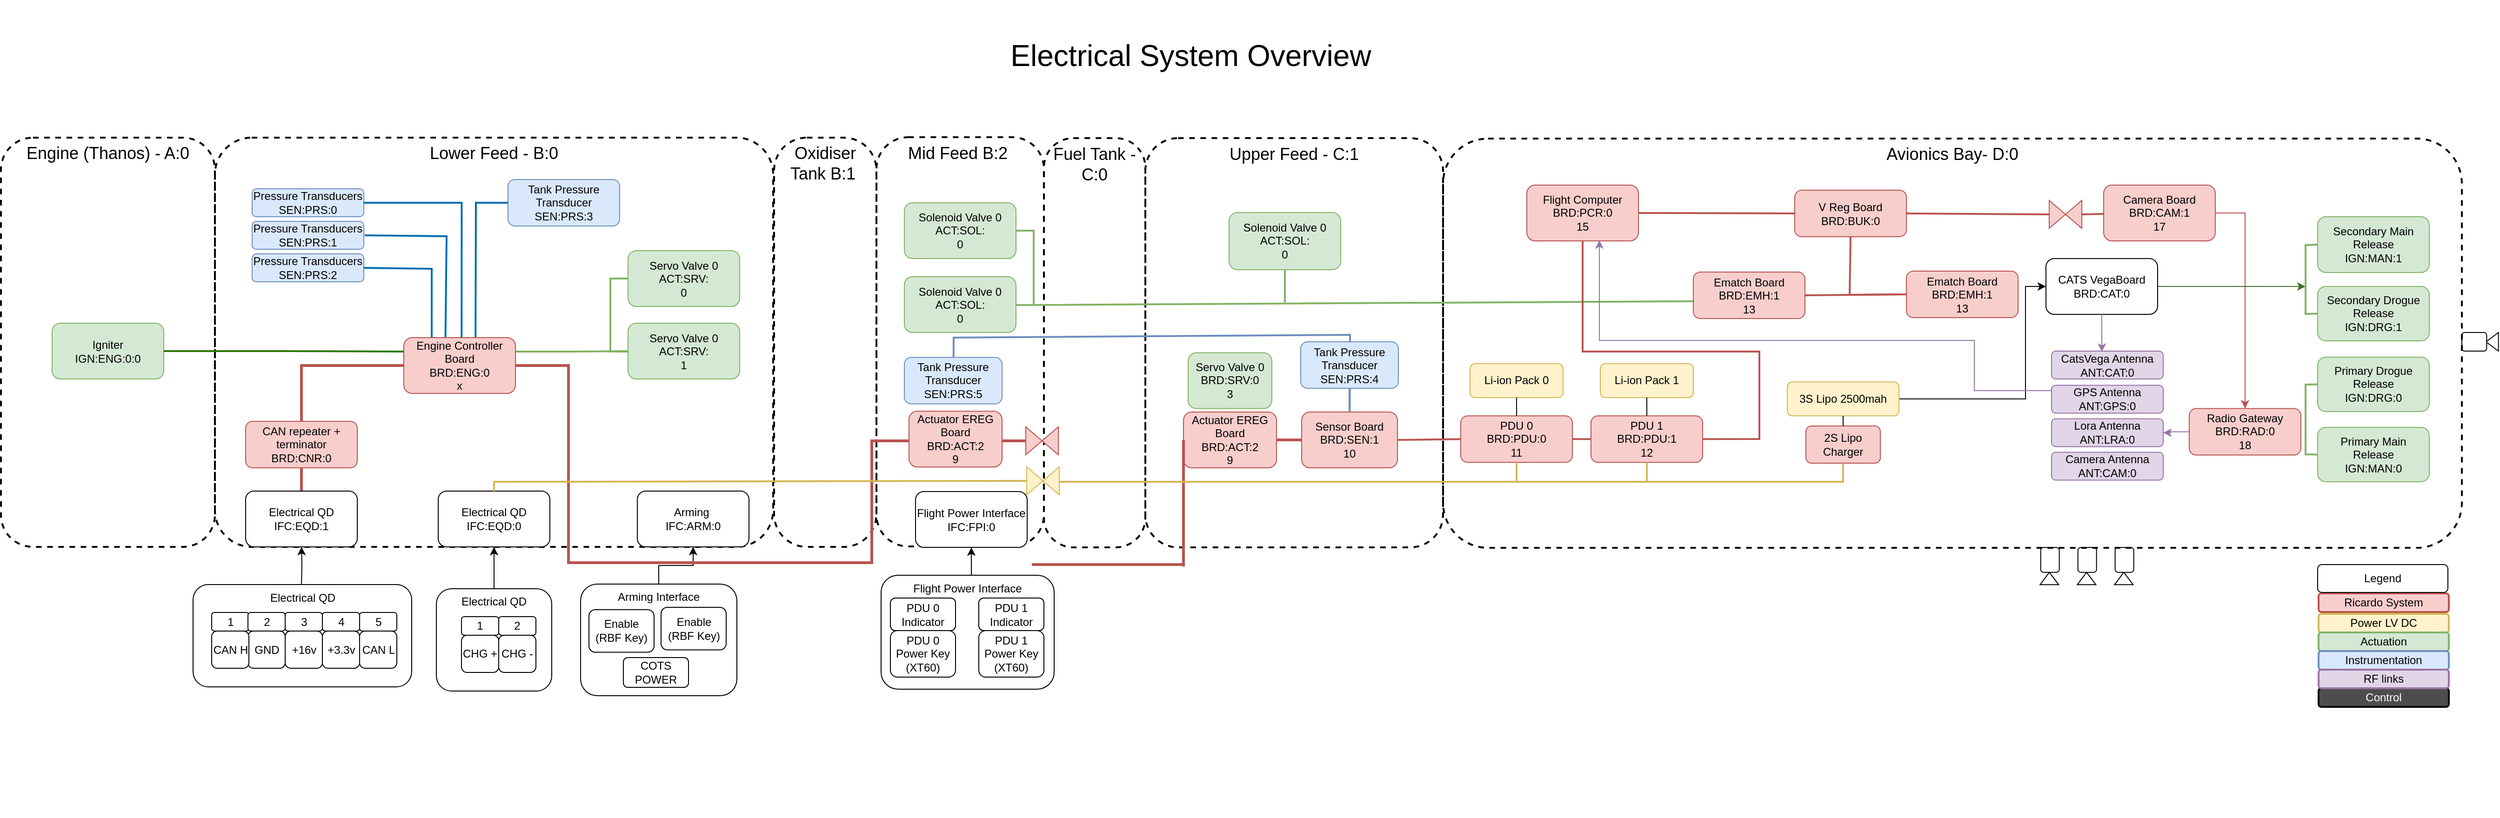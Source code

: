 <mxfile version="24.8.4" pages="10">
  <diagram name="Nimbus" id="0hrkyI8WmCUCqr5LTUta">
    <mxGraphModel dx="1577" dy="466" grid="0" gridSize="10" guides="1" tooltips="1" connect="1" arrows="1" fold="1" page="1" pageScale="1" pageWidth="827" pageHeight="1169" math="0" shadow="0">
      <root>
        <mxCell id="dcJwzwdMbtJpe3EE9kzq-0" />
        <mxCell id="dcJwzwdMbtJpe3EE9kzq-1" parent="dcJwzwdMbtJpe3EE9kzq-0" />
        <mxCell id="_C2yABqIyW3yVNZQ0sBL-0" value="&lt;span style=&quot;font-size: 18px;&quot;&gt;Mid Feed B:2&amp;nbsp;&lt;/span&gt;" style="rounded=1;whiteSpace=wrap;html=1;fillColor=none;strokeWidth=2;verticalAlign=top;dashed=1;arcSize=19;" parent="dcJwzwdMbtJpe3EE9kzq-1" vertex="1">
          <mxGeometry x="181" y="399.5" width="180" height="440" as="geometry" />
        </mxCell>
        <mxCell id="1Q90PBOdh79-dPxGQ-f2-21" value="&lt;font style=&quot;font-size: 18px&quot;&gt;Fuel Tank - C:0&lt;/font&gt;" style="rounded=1;whiteSpace=wrap;html=1;fillColor=none;strokeWidth=2;verticalAlign=top;dashed=1;arcSize=29;" parent="dcJwzwdMbtJpe3EE9kzq-1" vertex="1">
          <mxGeometry x="361" y="400.5" width="109" height="440" as="geometry" />
        </mxCell>
        <mxCell id="1Q90PBOdh79-dPxGQ-f2-23" value="&lt;font style=&quot;font-size: 18px&quot;&gt;Upper Feed - C:1&lt;/font&gt;" style="rounded=1;whiteSpace=wrap;html=1;fillColor=none;strokeWidth=2;verticalAlign=top;dashed=1;arcSize=11;" parent="dcJwzwdMbtJpe3EE9kzq-1" vertex="1">
          <mxGeometry x="470" y="400.5" width="320" height="440" as="geometry" />
        </mxCell>
        <mxCell id="wAmORHWu6Vhh92Fx7Wa1-9" value="&lt;div&gt;&lt;br/&gt;&lt;/div&gt;" style="endArrow=none;html=1;rounded=0;exitX=0.5;exitY=1;exitDx=0;exitDy=0;entryX=0.5;entryY=1;entryDx=0;entryDy=0;fillColor=#dae8fc;strokeColor=#6c8ebf;strokeWidth=2;" parent="dcJwzwdMbtJpe3EE9kzq-1" source="1Q90PBOdh79-dPxGQ-f2-36" target="1Q90PBOdh79-dPxGQ-f2-27" edge="1">
          <mxGeometry width="50" height="50" relative="1" as="geometry">
            <mxPoint x="461" y="649" as="sourcePoint" />
            <mxPoint x="511" y="599" as="targetPoint" />
            <Array as="points">
              <mxPoint x="264" y="615" />
              <mxPoint x="690" y="612" />
            </Array>
          </mxGeometry>
        </mxCell>
        <mxCell id="dcJwzwdMbtJpe3EE9kzq-3" value="&lt;span style=&quot;font-size: 18px;&quot;&gt;Oxidiser Tank B:1&amp;nbsp;&lt;/span&gt;" style="rounded=1;whiteSpace=wrap;html=1;fillColor=none;strokeWidth=2;verticalAlign=top;dashed=1;arcSize=32;" parent="dcJwzwdMbtJpe3EE9kzq-1" vertex="1">
          <mxGeometry x="71" y="400" width="110" height="440" as="geometry" />
        </mxCell>
        <mxCell id="dcJwzwdMbtJpe3EE9kzq-4" value="&lt;font style=&quot;font-size: 18px&quot;&gt;Engine (Thanos) - A:0&lt;/font&gt;" style="rounded=1;whiteSpace=wrap;html=1;fillColor=none;strokeWidth=2;verticalAlign=top;dashed=1;" parent="dcJwzwdMbtJpe3EE9kzq-1" vertex="1">
          <mxGeometry x="-760" y="400" width="230" height="440" as="geometry" />
        </mxCell>
        <mxCell id="dcJwzwdMbtJpe3EE9kzq-7" value="&lt;font style=&quot;font-size: 18px&quot;&gt;Lower Feed - B:0&lt;/font&gt;" style="rounded=1;whiteSpace=wrap;html=1;fillColor=none;strokeWidth=2;verticalAlign=top;dashed=1;arcSize=9;" parent="dcJwzwdMbtJpe3EE9kzq-1" vertex="1">
          <mxGeometry x="-530" y="400" width="600" height="440" as="geometry" />
        </mxCell>
        <mxCell id="dcJwzwdMbtJpe3EE9kzq-12" value="" style="edgeStyle=orthogonalEdgeStyle;rounded=0;orthogonalLoop=1;jettySize=auto;html=1;strokeWidth=3;endArrow=none;endFill=0;fillColor=#f8cecc;strokeColor=#b85450;exitX=0;exitY=0.5;exitDx=0;exitDy=0;entryX=0.5;entryY=0;entryDx=0;entryDy=0;" parent="dcJwzwdMbtJpe3EE9kzq-1" source="goBH3Bv3jyzzZxUNNsZa-0" target="dcJwzwdMbtJpe3EE9kzq-73" edge="1">
          <mxGeometry relative="1" as="geometry">
            <mxPoint x="-420.0" y="670" as="sourcePoint" />
          </mxGeometry>
        </mxCell>
        <mxCell id="dcJwzwdMbtJpe3EE9kzq-15" value="Flight Computer&lt;br&gt;BRD:PCR:0&lt;br&gt;15" style="rounded=1;whiteSpace=wrap;html=1;fillColor=#f8cecc;strokeColor=#b85450;" parent="dcJwzwdMbtJpe3EE9kzq-1" vertex="1">
          <mxGeometry x="880" y="451" width="120" height="60" as="geometry" />
        </mxCell>
        <mxCell id="dcJwzwdMbtJpe3EE9kzq-19" value="Igniter&lt;br&gt;IGN:ENG:0:0" style="rounded=1;whiteSpace=wrap;html=1;fillColor=#d5e8d4;strokeColor=#82b366;" parent="dcJwzwdMbtJpe3EE9kzq-1" vertex="1">
          <mxGeometry x="-705" y="599.5" width="120" height="60" as="geometry" />
        </mxCell>
        <mxCell id="dcJwzwdMbtJpe3EE9kzq-21" value="Pressure Transducers&lt;br&gt;SEN:PRS:0" style="rounded=1;whiteSpace=wrap;html=1;fillColor=#dae8fc;strokeColor=#6c8ebf;" parent="dcJwzwdMbtJpe3EE9kzq-1" vertex="1">
          <mxGeometry x="-490" y="455" width="120" height="30" as="geometry" />
        </mxCell>
        <mxCell id="dcJwzwdMbtJpe3EE9kzq-23" value="Tank Pressure Transducer&lt;br&gt;SEN:PRS:3" style="rounded=1;whiteSpace=wrap;html=1;fillColor=#dae8fc;strokeColor=#6c8ebf;" parent="dcJwzwdMbtJpe3EE9kzq-1" vertex="1">
          <mxGeometry x="-215" y="445" width="120" height="50" as="geometry" />
        </mxCell>
        <mxCell id="dcJwzwdMbtJpe3EE9kzq-27" value="GPS Antenna&lt;br&gt;ANT:GPS:0" style="rounded=1;whiteSpace=wrap;html=1;fillColor=#e1d5e7;strokeColor=#9673a6;" parent="dcJwzwdMbtJpe3EE9kzq-1" vertex="1">
          <mxGeometry x="1444" y="666.25" width="120" height="30" as="geometry" />
        </mxCell>
        <mxCell id="dcJwzwdMbtJpe3EE9kzq-29" value="Lora Antenna&lt;br&gt;ANT:LRA:0" style="rounded=1;whiteSpace=wrap;html=1;fillColor=#e1d5e7;strokeColor=#9673a6;" parent="dcJwzwdMbtJpe3EE9kzq-1" vertex="1">
          <mxGeometry x="1444" y="702.25" width="120" height="30" as="geometry" />
        </mxCell>
        <mxCell id="FmU8oQAYj4ICX64kwXoj-4" style="edgeStyle=orthogonalEdgeStyle;rounded=0;orthogonalLoop=1;jettySize=auto;html=1;exitX=1;exitY=0.5;exitDx=0;exitDy=0;entryX=0;entryY=0.5;entryDx=0;entryDy=0;" edge="1" parent="dcJwzwdMbtJpe3EE9kzq-1" source="dcJwzwdMbtJpe3EE9kzq-38" target="dcJwzwdMbtJpe3EE9kzq-31">
          <mxGeometry relative="1" as="geometry">
            <Array as="points">
              <mxPoint x="1416" y="681" />
              <mxPoint x="1416" y="560" />
            </Array>
          </mxGeometry>
        </mxCell>
        <mxCell id="FmU8oQAYj4ICX64kwXoj-12" style="edgeStyle=orthogonalEdgeStyle;rounded=0;orthogonalLoop=1;jettySize=auto;html=1;strokeColor=#436f2c;" edge="1" parent="dcJwzwdMbtJpe3EE9kzq-1" source="dcJwzwdMbtJpe3EE9kzq-31">
          <mxGeometry relative="1" as="geometry">
            <mxPoint x="1717" y="560" as="targetPoint" />
          </mxGeometry>
        </mxCell>
        <mxCell id="dcJwzwdMbtJpe3EE9kzq-31" value="CATS VegaBoard&lt;br style=&quot;border-color: var(--border-color);&quot;&gt;BRD:CAT:0&lt;br style=&quot;border-color: var(--border-color);&quot;&gt;" style="rounded=1;whiteSpace=wrap;html=1;" parent="dcJwzwdMbtJpe3EE9kzq-1" vertex="1">
          <mxGeometry x="1438" y="530" width="120" height="60" as="geometry" />
        </mxCell>
        <mxCell id="dcJwzwdMbtJpe3EE9kzq-36" value="Flight Power Interface&lt;br&gt;IFC:FPI:0" style="rounded=1;whiteSpace=wrap;html=1;" parent="dcJwzwdMbtJpe3EE9kzq-1" vertex="1">
          <mxGeometry x="223" y="780.5" width="120" height="60" as="geometry" />
        </mxCell>
        <mxCell id="dcJwzwdMbtJpe3EE9kzq-38" value="3S Lipo 2500mah" style="rounded=1;whiteSpace=wrap;html=1;fillColor=#fff2cc;strokeColor=#d6b656;" parent="dcJwzwdMbtJpe3EE9kzq-1" vertex="1">
          <mxGeometry x="1160" y="662.62" width="120" height="36.5" as="geometry" />
        </mxCell>
        <mxCell id="dcJwzwdMbtJpe3EE9kzq-39" value="Ricardo System" style="rounded=1;whiteSpace=wrap;html=1;strokeWidth=2;fillColor=#f8cecc;strokeColor=#b85450;" parent="dcJwzwdMbtJpe3EE9kzq-1" vertex="1">
          <mxGeometry x="1731" y="890" width="140" height="20" as="geometry" />
        </mxCell>
        <mxCell id="dcJwzwdMbtJpe3EE9kzq-40" value="Power LV DC" style="rounded=1;whiteSpace=wrap;html=1;strokeWidth=2;fillColor=#fff2cc;strokeColor=#d6b656;" parent="dcJwzwdMbtJpe3EE9kzq-1" vertex="1">
          <mxGeometry x="1731" y="912" width="140" height="20" as="geometry" />
        </mxCell>
        <mxCell id="dcJwzwdMbtJpe3EE9kzq-41" value="Actuation" style="rounded=1;whiteSpace=wrap;html=1;strokeWidth=2;fillColor=#d5e8d4;strokeColor=#82b366;" parent="dcJwzwdMbtJpe3EE9kzq-1" vertex="1">
          <mxGeometry x="1731" y="932" width="140" height="20" as="geometry" />
        </mxCell>
        <mxCell id="dcJwzwdMbtJpe3EE9kzq-42" value="Instrumentation" style="rounded=1;whiteSpace=wrap;html=1;strokeWidth=2;fillColor=#dae8fc;strokeColor=#6c8ebf;" parent="dcJwzwdMbtJpe3EE9kzq-1" vertex="1">
          <mxGeometry x="1731" y="952" width="140" height="20" as="geometry" />
        </mxCell>
        <mxCell id="dcJwzwdMbtJpe3EE9kzq-43" value="Control" style="rounded=1;whiteSpace=wrap;html=1;strokeWidth=2;fillColor=#4D4D4D;strokeColor=#000000;fontColor=#FFFFFF;" parent="dcJwzwdMbtJpe3EE9kzq-1" vertex="1">
          <mxGeometry x="1731" y="992" width="140" height="20" as="geometry" />
        </mxCell>
        <mxCell id="dcJwzwdMbtJpe3EE9kzq-44" value="RF links" style="rounded=1;whiteSpace=wrap;html=1;strokeWidth=2;fillColor=#e1d5e7;strokeColor=#9673a6;" parent="dcJwzwdMbtJpe3EE9kzq-1" vertex="1">
          <mxGeometry x="1731" y="972" width="140" height="20" as="geometry" />
        </mxCell>
        <mxCell id="dcJwzwdMbtJpe3EE9kzq-45" value="Legend" style="rounded=1;whiteSpace=wrap;html=1;" parent="dcJwzwdMbtJpe3EE9kzq-1" vertex="1">
          <mxGeometry x="1730" y="859" width="140" height="30" as="geometry" />
        </mxCell>
        <mxCell id="dcJwzwdMbtJpe3EE9kzq-47" value="Electrical QD&lt;br&gt;IFC:EQD:0" style="rounded=1;whiteSpace=wrap;html=1;" parent="dcJwzwdMbtJpe3EE9kzq-1" vertex="1">
          <mxGeometry x="-290" y="780" width="120" height="60" as="geometry" />
        </mxCell>
        <mxCell id="dcJwzwdMbtJpe3EE9kzq-48" style="edgeStyle=orthogonalEdgeStyle;rounded=0;orthogonalLoop=1;jettySize=auto;html=1;entryX=0.5;entryY=1;entryDx=0;entryDy=0;fontColor=#FFFFFF;startArrow=none;startFill=0;endArrow=classic;endFill=1;strokeColor=#000000;strokeWidth=1;exitX=0.5;exitY=0;exitDx=0;exitDy=0;" parent="dcJwzwdMbtJpe3EE9kzq-1" source="dcJwzwdMbtJpe3EE9kzq-49" target="dcJwzwdMbtJpe3EE9kzq-47" edge="1">
          <mxGeometry relative="1" as="geometry">
            <mxPoint x="-277" y="900.0" as="sourcePoint" />
          </mxGeometry>
        </mxCell>
        <mxCell id="dcJwzwdMbtJpe3EE9kzq-49" value="Electrical QD" style="rounded=1;whiteSpace=wrap;html=1;verticalAlign=top;" parent="dcJwzwdMbtJpe3EE9kzq-1" vertex="1">
          <mxGeometry x="-292" y="885" width="124" height="110" as="geometry" />
        </mxCell>
        <mxCell id="dcJwzwdMbtJpe3EE9kzq-61" value="" style="group;rotation=90;" parent="dcJwzwdMbtJpe3EE9kzq-1" vertex="1" connectable="0">
          <mxGeometry x="-265" y="915" width="80" height="60" as="geometry" />
        </mxCell>
        <mxCell id="dcJwzwdMbtJpe3EE9kzq-62" value="CHG +" style="rounded=1;whiteSpace=wrap;html=1;strokeWidth=1;" parent="dcJwzwdMbtJpe3EE9kzq-61" vertex="1">
          <mxGeometry y="20" width="40" height="40" as="geometry" />
        </mxCell>
        <mxCell id="dcJwzwdMbtJpe3EE9kzq-63" value="CHG -" style="rounded=1;whiteSpace=wrap;html=1;strokeWidth=1;" parent="dcJwzwdMbtJpe3EE9kzq-61" vertex="1">
          <mxGeometry x="40" y="20" width="40" height="40" as="geometry" />
        </mxCell>
        <mxCell id="dcJwzwdMbtJpe3EE9kzq-64" value="1" style="rounded=1;whiteSpace=wrap;html=1;strokeWidth=1;" parent="dcJwzwdMbtJpe3EE9kzq-61" vertex="1">
          <mxGeometry width="40" height="20" as="geometry" />
        </mxCell>
        <mxCell id="dcJwzwdMbtJpe3EE9kzq-65" value="2" style="rounded=1;whiteSpace=wrap;html=1;strokeWidth=1;" parent="dcJwzwdMbtJpe3EE9kzq-61" vertex="1">
          <mxGeometry x="40" width="40" height="20" as="geometry" />
        </mxCell>
        <mxCell id="dcJwzwdMbtJpe3EE9kzq-66" style="edgeStyle=orthogonalEdgeStyle;rounded=0;orthogonalLoop=1;jettySize=auto;html=1;entryX=0.5;entryY=1;entryDx=0;entryDy=0;fontColor=#FFFFFF;startArrow=none;startFill=0;endArrow=classic;endFill=1;strokeColor=#000000;strokeWidth=1;exitX=0.5;exitY=0;exitDx=0;exitDy=0;" parent="dcJwzwdMbtJpe3EE9kzq-1" source="dcJwzwdMbtJpe3EE9kzq-85" target="dcJwzwdMbtJpe3EE9kzq-36" edge="1">
          <mxGeometry relative="1" as="geometry">
            <mxPoint x="1040.0" y="885" as="sourcePoint" />
          </mxGeometry>
        </mxCell>
        <mxCell id="dcJwzwdMbtJpe3EE9kzq-67" value="&lt;font style=&quot;font-size: 32px&quot;&gt;Electrical System Overview&lt;/font&gt;" style="text;html=1;strokeColor=none;fillColor=none;align=center;verticalAlign=middle;whiteSpace=wrap;rounded=0;" parent="dcJwzwdMbtJpe3EE9kzq-1" vertex="1">
          <mxGeometry x="-86" y="252" width="1210" height="120" as="geometry" />
        </mxCell>
        <mxCell id="dcJwzwdMbtJpe3EE9kzq-68" style="edgeStyle=orthogonalEdgeStyle;rounded=0;orthogonalLoop=1;jettySize=auto;html=1;exitX=0.5;exitY=1;exitDx=0;exitDy=0;entryX=0.5;entryY=0;entryDx=0;entryDy=0;startArrow=classic;startFill=1;endArrow=none;endFill=0;" parent="dcJwzwdMbtJpe3EE9kzq-1" source="dcJwzwdMbtJpe3EE9kzq-69" target="dcJwzwdMbtJpe3EE9kzq-77" edge="1">
          <mxGeometry relative="1" as="geometry" />
        </mxCell>
        <mxCell id="dcJwzwdMbtJpe3EE9kzq-69" value="Arming&amp;nbsp;&lt;br&gt;IFC:ARM:0" style="rounded=1;whiteSpace=wrap;html=1;" parent="dcJwzwdMbtJpe3EE9kzq-1" vertex="1">
          <mxGeometry x="-76" y="780" width="120" height="60" as="geometry" />
        </mxCell>
        <mxCell id="dcJwzwdMbtJpe3EE9kzq-72" style="edgeStyle=orthogonalEdgeStyle;rounded=0;orthogonalLoop=1;jettySize=auto;html=1;exitX=0.5;exitY=1;exitDx=0;exitDy=0;entryX=0.5;entryY=0;entryDx=0;entryDy=0;strokeWidth=3;endArrow=none;endFill=0;fillColor=#f8cecc;strokeColor=#b85450;" parent="dcJwzwdMbtJpe3EE9kzq-1" source="dcJwzwdMbtJpe3EE9kzq-73" target="LjpUHQhr83zAfWQWI9g2-1" edge="1">
          <mxGeometry relative="1" as="geometry" />
        </mxCell>
        <mxCell id="dcJwzwdMbtJpe3EE9kzq-73" value="CAN repeater + terminator&lt;br&gt;BRD:CNR:0" style="rounded=1;whiteSpace=wrap;html=1;fillColor=#f8cecc;strokeColor=#b85450;" parent="dcJwzwdMbtJpe3EE9kzq-1" vertex="1">
          <mxGeometry x="-497" y="705" width="120" height="50" as="geometry" />
        </mxCell>
        <mxCell id="dcJwzwdMbtJpe3EE9kzq-75" value="2S Lipo Charger" style="rounded=1;whiteSpace=wrap;html=1;fillColor=#f8cecc;strokeColor=#b85450;" parent="dcJwzwdMbtJpe3EE9kzq-1" vertex="1">
          <mxGeometry x="1180" y="710" width="80" height="40" as="geometry" />
        </mxCell>
        <mxCell id="dcJwzwdMbtJpe3EE9kzq-76" value="" style="group" parent="dcJwzwdMbtJpe3EE9kzq-1" connectable="0" vertex="1">
          <mxGeometry x="-228" y="880" width="290" height="120" as="geometry" />
        </mxCell>
        <mxCell id="dcJwzwdMbtJpe3EE9kzq-77" value="Arming Interface" style="rounded=1;whiteSpace=wrap;html=1;verticalAlign=top;" parent="dcJwzwdMbtJpe3EE9kzq-76" vertex="1">
          <mxGeometry x="91" width="168" height="120" as="geometry" />
        </mxCell>
        <mxCell id="dcJwzwdMbtJpe3EE9kzq-78" value="Enable (RBF Key)" style="rounded=1;whiteSpace=wrap;html=1;" parent="dcJwzwdMbtJpe3EE9kzq-76" vertex="1">
          <mxGeometry x="100" y="27.482" width="70" height="45.802" as="geometry" />
        </mxCell>
        <mxCell id="dcJwzwdMbtJpe3EE9kzq-81" value="COTS POWER" style="rounded=1;whiteSpace=wrap;html=1;" parent="dcJwzwdMbtJpe3EE9kzq-76" vertex="1">
          <mxGeometry x="137" y="79.001" width="70" height="32.061" as="geometry" />
        </mxCell>
        <mxCell id="dcJwzwdMbtJpe3EE9kzq-82" value="Enable (RBF Key)" style="rounded=1;whiteSpace=wrap;html=1;" parent="dcJwzwdMbtJpe3EE9kzq-76" vertex="1">
          <mxGeometry x="177.5" y="25.002" width="70" height="45.802" as="geometry" />
        </mxCell>
        <mxCell id="dcJwzwdMbtJpe3EE9kzq-84" value="" style="group" parent="dcJwzwdMbtJpe3EE9kzq-1" connectable="0" vertex="1">
          <mxGeometry x="324" y="870.5" width="886" height="260" as="geometry" />
        </mxCell>
        <mxCell id="dcJwzwdMbtJpe3EE9kzq-85" value="Flight Power Interface" style="rounded=1;whiteSpace=wrap;html=1;verticalAlign=top;" parent="dcJwzwdMbtJpe3EE9kzq-84" vertex="1">
          <mxGeometry x="-138" width="186" height="122.5" as="geometry" />
        </mxCell>
        <mxCell id="dcJwzwdMbtJpe3EE9kzq-86" value="PDU 0 Power Key&lt;br&gt;(XT60)" style="rounded=1;whiteSpace=wrap;html=1;" parent="dcJwzwdMbtJpe3EE9kzq-84" vertex="1">
          <mxGeometry x="-128" y="59.5" width="70" height="50" as="geometry" />
        </mxCell>
        <mxCell id="dcJwzwdMbtJpe3EE9kzq-90" value="PDU 1 Power Key (XT60)" style="rounded=1;whiteSpace=wrap;html=1;" parent="dcJwzwdMbtJpe3EE9kzq-84" vertex="1">
          <mxGeometry x="-33" y="59.5" width="70" height="50" as="geometry" />
        </mxCell>
        <mxCell id="dcJwzwdMbtJpe3EE9kzq-91" value="PDU 1 Indicator" style="rounded=1;whiteSpace=wrap;html=1;" parent="dcJwzwdMbtJpe3EE9kzq-84" vertex="1">
          <mxGeometry x="-33" y="24.5" width="70" height="35" as="geometry" />
        </mxCell>
        <mxCell id="dcJwzwdMbtJpe3EE9kzq-87" value="PDU 0 Indicator" style="rounded=1;whiteSpace=wrap;html=1;" parent="dcJwzwdMbtJpe3EE9kzq-84" vertex="1">
          <mxGeometry x="-128" y="24.5" width="70" height="35" as="geometry" />
        </mxCell>
        <mxCell id="dcJwzwdMbtJpe3EE9kzq-93" value="CatsVega Antenna&lt;br&gt;ANT:CAT:0" style="rounded=1;whiteSpace=wrap;html=1;fillColor=#e1d5e7;strokeColor=#9673a6;" parent="dcJwzwdMbtJpe3EE9kzq-1" vertex="1">
          <mxGeometry x="1444" y="629.5" width="120" height="30" as="geometry" />
        </mxCell>
        <mxCell id="dcJwzwdMbtJpe3EE9kzq-96" value="Camera Antenna&lt;br&gt;ANT:CAM:0" style="rounded=1;whiteSpace=wrap;html=1;fillColor=#e1d5e7;strokeColor=#9673a6;" parent="dcJwzwdMbtJpe3EE9kzq-1" vertex="1">
          <mxGeometry x="1444" y="738.25" width="120" height="30" as="geometry" />
        </mxCell>
        <mxCell id="dcJwzwdMbtJpe3EE9kzq-108" value="Servo Valve 0&lt;br&gt;ACT:SRV:&lt;br&gt;0" style="rounded=1;whiteSpace=wrap;html=1;fillColor=#d5e8d4;strokeColor=#82b366;" parent="dcJwzwdMbtJpe3EE9kzq-1" vertex="1">
          <mxGeometry x="-86" y="521.5" width="120" height="60" as="geometry" />
        </mxCell>
        <mxCell id="dcJwzwdMbtJpe3EE9kzq-109" value="Li-ion Pack 0" style="rounded=1;whiteSpace=wrap;html=1;fillColor=#fff2cc;strokeColor=#d6b656;rotation=0;" parent="dcJwzwdMbtJpe3EE9kzq-1" vertex="1">
          <mxGeometry x="819" y="643" width="100" height="36.5" as="geometry" />
        </mxCell>
        <mxCell id="dcJwzwdMbtJpe3EE9kzq-111" value="PDU 0&lt;br&gt;BRD:PDU:0&lt;br&gt;11" style="rounded=1;whiteSpace=wrap;html=1;fillColor=#f8cecc;strokeColor=#b85450;rotation=0;" parent="dcJwzwdMbtJpe3EE9kzq-1" vertex="1">
          <mxGeometry x="809" y="699.12" width="120" height="50" as="geometry" />
        </mxCell>
        <mxCell id="dcJwzwdMbtJpe3EE9kzq-114" value="PDU 1&lt;br&gt;BRD:PDU:1&lt;br&gt;12" style="rounded=1;whiteSpace=wrap;html=1;fillColor=#f8cecc;strokeColor=#b85450;rotation=0;" parent="dcJwzwdMbtJpe3EE9kzq-1" vertex="1">
          <mxGeometry x="949" y="699.12" width="120" height="50" as="geometry" />
        </mxCell>
        <mxCell id="dcJwzwdMbtJpe3EE9kzq-119" value="Servo Valve 0&lt;br&gt;ACT:SRV:&lt;br&gt;1" style="rounded=1;whiteSpace=wrap;html=1;fillColor=#d5e8d4;strokeColor=#82b366;" parent="dcJwzwdMbtJpe3EE9kzq-1" vertex="1">
          <mxGeometry x="-86" y="599.5" width="120" height="60" as="geometry" />
        </mxCell>
        <mxCell id="dcJwzwdMbtJpe3EE9kzq-153" value="" style="group;rotation=-180;" parent="dcJwzwdMbtJpe3EE9kzq-1" connectable="0" vertex="1">
          <mxGeometry x="1885" y="609.5" width="40" height="20" as="geometry" />
        </mxCell>
        <mxCell id="dcJwzwdMbtJpe3EE9kzq-154" value="" style="triangle;whiteSpace=wrap;html=1;rotation=-180;" parent="dcJwzwdMbtJpe3EE9kzq-153" vertex="1">
          <mxGeometry x="26" width="13.333" height="20" as="geometry" />
        </mxCell>
        <mxCell id="dcJwzwdMbtJpe3EE9kzq-155" value="" style="rounded=1;whiteSpace=wrap;html=1;rotation=-180;" parent="dcJwzwdMbtJpe3EE9kzq-153" vertex="1">
          <mxGeometry width="26.667" height="20" as="geometry" />
        </mxCell>
        <mxCell id="FmU8oQAYj4ICX64kwXoj-21" style="edgeStyle=orthogonalEdgeStyle;rounded=0;orthogonalLoop=1;jettySize=auto;html=1;entryX=0.5;entryY=0;entryDx=0;entryDy=0;fillColor=#f8cecc;strokeColor=#b85450;" edge="1" parent="dcJwzwdMbtJpe3EE9kzq-1" source="dcJwzwdMbtJpe3EE9kzq-163" target="FmU8oQAYj4ICX64kwXoj-14">
          <mxGeometry relative="1" as="geometry">
            <Array as="points">
              <mxPoint x="1652" y="481" />
            </Array>
          </mxGeometry>
        </mxCell>
        <mxCell id="dcJwzwdMbtJpe3EE9kzq-163" value="Camera Board&lt;br&gt;BRD:CAM:1&lt;br&gt;17" style="rounded=1;whiteSpace=wrap;html=1;fillColor=#f8cecc;strokeColor=#b85450;" parent="dcJwzwdMbtJpe3EE9kzq-1" vertex="1">
          <mxGeometry x="1500" y="451" width="120" height="60" as="geometry" />
        </mxCell>
        <mxCell id="1Q90PBOdh79-dPxGQ-f2-0" value="Pressure Transducers&lt;br&gt;SEN:PRS:1" style="rounded=1;whiteSpace=wrap;html=1;fillColor=#dae8fc;strokeColor=#6c8ebf;" parent="dcJwzwdMbtJpe3EE9kzq-1" vertex="1">
          <mxGeometry x="-490" y="490" width="120" height="30" as="geometry" />
        </mxCell>
        <mxCell id="1Q90PBOdh79-dPxGQ-f2-10" value="" style="endArrow=none;html=1;rounded=0;exitX=1;exitY=0.5;exitDx=0;exitDy=0;edgeStyle=orthogonalEdgeStyle;fillColor=#1ba1e2;strokeColor=#006EAF;strokeWidth=2;entryX=0.518;entryY=0.007;entryDx=0;entryDy=0;entryPerimeter=0;" parent="dcJwzwdMbtJpe3EE9kzq-1" source="dcJwzwdMbtJpe3EE9kzq-21" target="goBH3Bv3jyzzZxUNNsZa-0" edge="1">
          <mxGeometry width="50" height="50" relative="1" as="geometry">
            <mxPoint x="-180" y="620" as="sourcePoint" />
            <mxPoint x="-350" y="505" as="targetPoint" />
          </mxGeometry>
        </mxCell>
        <mxCell id="1Q90PBOdh79-dPxGQ-f2-11" value="" style="endArrow=none;html=1;rounded=0;exitX=1;exitY=0.5;exitDx=0;exitDy=0;entryX=0.373;entryY=0.016;entryDx=0;entryDy=0;strokeWidth=2;fillColor=#1ba1e2;strokeColor=#006EAF;entryPerimeter=0;" parent="dcJwzwdMbtJpe3EE9kzq-1" target="goBH3Bv3jyzzZxUNNsZa-0" edge="1">
          <mxGeometry width="50" height="50" relative="1" as="geometry">
            <mxPoint x="-369.0" y="505" as="sourcePoint" />
            <mxPoint x="-307.72" y="625.04" as="targetPoint" />
            <Array as="points">
              <mxPoint x="-281" y="506" />
            </Array>
          </mxGeometry>
        </mxCell>
        <mxCell id="1Q90PBOdh79-dPxGQ-f2-12" value="" style="endArrow=none;html=1;rounded=0;exitX=1;exitY=0.5;exitDx=0;exitDy=0;entryX=0;entryY=0.25;entryDx=0;entryDy=0;edgeStyle=orthogonalEdgeStyle;fillColor=#60a917;strokeColor=#2D7600;strokeWidth=2;" parent="dcJwzwdMbtJpe3EE9kzq-1" source="dcJwzwdMbtJpe3EE9kzq-19" target="goBH3Bv3jyzzZxUNNsZa-0" edge="1">
          <mxGeometry width="50" height="50" relative="1" as="geometry">
            <mxPoint x="-320" y="590" as="sourcePoint" />
            <mxPoint x="-480" y="640" as="targetPoint" />
          </mxGeometry>
        </mxCell>
        <mxCell id="1Q90PBOdh79-dPxGQ-f2-13" value="" style="endArrow=none;html=1;rounded=0;entryX=0.75;entryY=0;entryDx=0;entryDy=0;exitX=0;exitY=0.5;exitDx=0;exitDy=0;fillColor=#1ba1e2;strokeColor=#006EAF;edgeStyle=orthogonalEdgeStyle;strokeWidth=2;" parent="dcJwzwdMbtJpe3EE9kzq-1" source="dcJwzwdMbtJpe3EE9kzq-23" edge="1">
          <mxGeometry width="50" height="50" relative="1" as="geometry">
            <mxPoint x="-228" y="469" as="sourcePoint" />
            <mxPoint x="-250" y="650" as="targetPoint" />
          </mxGeometry>
        </mxCell>
        <mxCell id="1Q90PBOdh79-dPxGQ-f2-15" value="" style="endArrow=none;html=1;rounded=0;fontFamily=Helvetica;fontSize=12;fontColor=default;exitX=0;exitY=0.5;exitDx=0;exitDy=0;entryX=0;entryY=0.5;entryDx=0;entryDy=0;edgeStyle=orthogonalEdgeStyle;fillColor=#d5e8d4;strokeColor=#82b366;strokeWidth=2;" parent="dcJwzwdMbtJpe3EE9kzq-1" source="dcJwzwdMbtJpe3EE9kzq-108" target="dcJwzwdMbtJpe3EE9kzq-119" edge="1">
          <mxGeometry width="50" height="50" relative="1" as="geometry">
            <mxPoint x="-276" y="601.5" as="sourcePoint" />
            <mxPoint x="-226" y="551.5" as="targetPoint" />
            <Array as="points">
              <mxPoint x="-105" y="552" />
              <mxPoint x="-105" y="630" />
              <mxPoint x="-86" y="630" />
            </Array>
          </mxGeometry>
        </mxCell>
        <mxCell id="1Q90PBOdh79-dPxGQ-f2-16" value="" style="endArrow=none;html=1;rounded=0;fontFamily=Helvetica;fontSize=12;fontColor=default;exitX=1;exitY=0.25;exitDx=0;exitDy=0;edgeStyle=orthogonalEdgeStyle;fillColor=#d5e8d4;strokeColor=#82b366;strokeWidth=2;entryX=0;entryY=0.5;entryDx=0;entryDy=0;" parent="dcJwzwdMbtJpe3EE9kzq-1" source="goBH3Bv3jyzzZxUNNsZa-0" target="dcJwzwdMbtJpe3EE9kzq-119" edge="1">
          <mxGeometry width="50" height="50" relative="1" as="geometry">
            <mxPoint x="-293" y="630" as="sourcePoint" />
            <mxPoint x="-105" y="540" as="targetPoint" />
          </mxGeometry>
        </mxCell>
        <mxCell id="1Q90PBOdh79-dPxGQ-f2-18" value="" style="endArrow=none;html=1;rounded=0;fontFamily=Helvetica;fontSize=12;fontColor=default;entryX=1;entryY=0.5;entryDx=0;entryDy=0;exitX=0.5;exitY=1;exitDx=0;exitDy=0;edgeStyle=orthogonalEdgeStyle;fillColor=#f8cecc;strokeColor=#b85450;strokeWidth=3;" parent="dcJwzwdMbtJpe3EE9kzq-1" source="H6v3prVKZEotzRxlXCJJ-0" target="goBH3Bv3jyzzZxUNNsZa-0" edge="1">
          <mxGeometry width="50" height="50" relative="1" as="geometry">
            <mxPoint x="214.5" y="725" as="sourcePoint" />
            <mxPoint x="-110.0" y="535" as="targetPoint" />
            <Array as="points">
              <mxPoint x="176" y="726" />
              <mxPoint x="176" y="857" />
              <mxPoint x="-150" y="857" />
              <mxPoint x="-150" y="645" />
            </Array>
          </mxGeometry>
        </mxCell>
        <mxCell id="1Q90PBOdh79-dPxGQ-f2-19" value="Solenoid Valve 0&lt;br&gt;ACT:SOL:&lt;br&gt;0" style="rounded=1;whiteSpace=wrap;html=1;fillColor=#d5e8d4;strokeColor=#82b366;" parent="dcJwzwdMbtJpe3EE9kzq-1" vertex="1">
          <mxGeometry x="211" y="470" width="120" height="60" as="geometry" />
        </mxCell>
        <mxCell id="1Q90PBOdh79-dPxGQ-f2-20" value="" style="endArrow=none;html=1;rounded=0;fontFamily=Helvetica;fontSize=12;fontColor=default;entryX=1;entryY=0.5;entryDx=0;entryDy=0;exitX=0.004;exitY=0.628;exitDx=0;exitDy=0;fillColor=#d5e8d4;strokeColor=#82b366;strokeWidth=2;exitPerimeter=0;" parent="dcJwzwdMbtJpe3EE9kzq-1" source="wAmORHWu6Vhh92Fx7Wa1-0" target="1Q90PBOdh79-dPxGQ-f2-19" edge="1">
          <mxGeometry width="50" height="50" relative="1" as="geometry">
            <mxPoint x="271" y="589.5" as="sourcePoint" />
            <mxPoint x="179" y="700" as="targetPoint" />
            <Array as="points">
              <mxPoint x="330" y="580" />
              <mxPoint x="350" y="580" />
              <mxPoint x="350" y="500" />
            </Array>
          </mxGeometry>
        </mxCell>
        <mxCell id="1Q90PBOdh79-dPxGQ-f2-22" value="" style="endArrow=none;html=1;rounded=0;fontFamily=Helvetica;fontSize=12;fontColor=default;fillColor=#f8cecc;strokeColor=#b85450;strokeWidth=3;" parent="dcJwzwdMbtJpe3EE9kzq-1" edge="1">
          <mxGeometry width="50" height="50" relative="1" as="geometry">
            <mxPoint x="348" y="859" as="sourcePoint" />
            <mxPoint x="512" y="859" as="targetPoint" />
          </mxGeometry>
        </mxCell>
        <mxCell id="1Q90PBOdh79-dPxGQ-f2-24" value="Actuator EREG Board&lt;br&gt;BRD:ACT:2&lt;br&gt;9" style="rounded=1;whiteSpace=wrap;html=1;fillColor=#f8cecc;strokeColor=#b85450;" parent="dcJwzwdMbtJpe3EE9kzq-1" vertex="1">
          <mxGeometry x="511" y="695" width="100" height="60" as="geometry" />
        </mxCell>
        <mxCell id="1Q90PBOdh79-dPxGQ-f2-25" value="" style="endArrow=none;html=1;rounded=0;fontFamily=Helvetica;fontSize=12;fontColor=default;entryX=0;entryY=0.5;entryDx=0;entryDy=0;fillColor=#f8cecc;strokeColor=#b85450;strokeWidth=3;" parent="dcJwzwdMbtJpe3EE9kzq-1" target="1Q90PBOdh79-dPxGQ-f2-24" edge="1">
          <mxGeometry width="50" height="50" relative="1" as="geometry">
            <mxPoint x="511" y="861" as="sourcePoint" />
            <mxPoint x="501" y="730" as="targetPoint" />
          </mxGeometry>
        </mxCell>
        <mxCell id="1Q90PBOdh79-dPxGQ-f2-27" value="Sensor Board&lt;br&gt;BRD:SEN:1&lt;br&gt;10" style="rounded=1;whiteSpace=wrap;html=1;fillColor=#f8cecc;strokeColor=#b85450;" parent="dcJwzwdMbtJpe3EE9kzq-1" vertex="1">
          <mxGeometry x="638" y="695" width="103" height="60" as="geometry" />
        </mxCell>
        <mxCell id="1Q90PBOdh79-dPxGQ-f2-28" value="" style="endArrow=none;html=1;rounded=0;fontFamily=Helvetica;fontSize=12;fontColor=default;exitX=1;exitY=0.5;exitDx=0;exitDy=0;entryX=0;entryY=0.5;entryDx=0;entryDy=0;fillColor=#f8cecc;strokeColor=#b85450;strokeWidth=3;" parent="dcJwzwdMbtJpe3EE9kzq-1" source="1Q90PBOdh79-dPxGQ-f2-24" target="1Q90PBOdh79-dPxGQ-f2-27" edge="1">
          <mxGeometry width="50" height="50" relative="1" as="geometry">
            <mxPoint x="951" y="801.5" as="sourcePoint" />
            <mxPoint x="1001" y="751.5" as="targetPoint" />
          </mxGeometry>
        </mxCell>
        <mxCell id="1Q90PBOdh79-dPxGQ-f2-29" value="Servo Valve 0&lt;br&gt;BRD:SRV:0&lt;br&gt;3" style="rounded=1;whiteSpace=wrap;html=1;fillColor=#d5e8d4;strokeColor=#82b366;" parent="dcJwzwdMbtJpe3EE9kzq-1" vertex="1">
          <mxGeometry x="516" y="631.25" width="90" height="60" as="geometry" />
        </mxCell>
        <mxCell id="1Q90PBOdh79-dPxGQ-f2-36" value="Tank Pressure Transducer&lt;br&gt;SEN:PRS:5" style="rounded=1;whiteSpace=wrap;html=1;fillColor=#dae8fc;strokeColor=#6c8ebf;" parent="dcJwzwdMbtJpe3EE9kzq-1" vertex="1">
          <mxGeometry x="211" y="636.25" width="105" height="50" as="geometry" />
        </mxCell>
        <mxCell id="1Q90PBOdh79-dPxGQ-f2-37" value="Tank Pressure Transducer&lt;br&gt;SEN:PRS:4" style="rounded=1;whiteSpace=wrap;html=1;fillColor=#dae8fc;strokeColor=#6c8ebf;" parent="dcJwzwdMbtJpe3EE9kzq-1" vertex="1">
          <mxGeometry x="637" y="619.5" width="105" height="50" as="geometry" />
        </mxCell>
        <mxCell id="1Q90PBOdh79-dPxGQ-f2-49" value="" style="endArrow=none;html=1;rounded=0;fontFamily=Helvetica;fontSize=12;fontColor=default;exitX=1;exitY=0.5;exitDx=0;exitDy=0;entryX=0;entryY=0.5;entryDx=0;entryDy=0;fillColor=#f8cecc;strokeColor=#b85450;strokeWidth=2;" parent="dcJwzwdMbtJpe3EE9kzq-1" source="dcJwzwdMbtJpe3EE9kzq-111" target="dcJwzwdMbtJpe3EE9kzq-114" edge="1">
          <mxGeometry width="50" height="50" relative="1" as="geometry">
            <mxPoint x="979" y="639.5" as="sourcePoint" />
            <mxPoint x="1029" y="589.5" as="targetPoint" />
          </mxGeometry>
        </mxCell>
        <mxCell id="1Q90PBOdh79-dPxGQ-f2-54" value="Li-ion Pack 1" style="rounded=1;whiteSpace=wrap;html=1;fillColor=#fff2cc;strokeColor=#d6b656;rotation=0;" parent="dcJwzwdMbtJpe3EE9kzq-1" vertex="1">
          <mxGeometry x="959" y="643" width="100" height="36.5" as="geometry" />
        </mxCell>
        <mxCell id="1Q90PBOdh79-dPxGQ-f2-56" value="" style="endArrow=none;html=1;rounded=0;fontFamily=Helvetica;fontSize=12;fontColor=default;exitX=0.5;exitY=1;exitDx=0;exitDy=0;entryX=0.5;entryY=0;entryDx=0;entryDy=0;" parent="dcJwzwdMbtJpe3EE9kzq-1" source="dcJwzwdMbtJpe3EE9kzq-38" target="dcJwzwdMbtJpe3EE9kzq-75" edge="1">
          <mxGeometry width="50" height="50" relative="1" as="geometry">
            <mxPoint x="1359" y="659.5" as="sourcePoint" />
            <mxPoint x="1409" y="609.5" as="targetPoint" />
          </mxGeometry>
        </mxCell>
        <mxCell id="1Q90PBOdh79-dPxGQ-f2-58" value="" style="endArrow=none;html=1;rounded=0;fontFamily=Helvetica;fontSize=12;fontColor=default;exitX=0.5;exitY=1;exitDx=0;exitDy=0;entryX=0.5;entryY=0;entryDx=0;entryDy=0;" parent="dcJwzwdMbtJpe3EE9kzq-1" source="dcJwzwdMbtJpe3EE9kzq-109" target="dcJwzwdMbtJpe3EE9kzq-111" edge="1">
          <mxGeometry width="50" height="50" relative="1" as="geometry">
            <mxPoint x="1009" y="609.5" as="sourcePoint" />
            <mxPoint x="1059" y="559.5" as="targetPoint" />
          </mxGeometry>
        </mxCell>
        <mxCell id="1Q90PBOdh79-dPxGQ-f2-59" value="" style="endArrow=none;html=1;rounded=0;fontFamily=Helvetica;fontSize=12;fontColor=default;exitX=0.5;exitY=0;exitDx=0;exitDy=0;entryX=0.5;entryY=1;entryDx=0;entryDy=0;" parent="dcJwzwdMbtJpe3EE9kzq-1" source="dcJwzwdMbtJpe3EE9kzq-114" target="1Q90PBOdh79-dPxGQ-f2-54" edge="1">
          <mxGeometry width="50" height="50" relative="1" as="geometry">
            <mxPoint x="1009" y="609.5" as="sourcePoint" />
            <mxPoint x="1059" y="559.5" as="targetPoint" />
          </mxGeometry>
        </mxCell>
        <mxCell id="1Q90PBOdh79-dPxGQ-f2-71" value="" style="endArrow=none;html=1;rounded=0;fontFamily=Helvetica;fontSize=12;fontColor=default;entryX=0.5;entryY=1;entryDx=0;entryDy=0;exitX=1;exitY=0.5;exitDx=0;exitDy=0;fillColor=#f8cecc;strokeColor=#b85450;strokeWidth=2;" parent="dcJwzwdMbtJpe3EE9kzq-1" source="dcJwzwdMbtJpe3EE9kzq-71" target="WkAQLbP6fZfPQ5r8uSDH-0" edge="1">
          <mxGeometry width="50" height="50" relative="1" as="geometry">
            <mxPoint x="1449" y="348.987" as="sourcePoint" />
            <mxPoint x="1499" y="529.5" as="targetPoint" />
          </mxGeometry>
        </mxCell>
        <mxCell id="1Q90PBOdh79-dPxGQ-f2-95" value="" style="endArrow=none;html=1;rounded=0;fontFamily=Helvetica;fontSize=12;fontColor=default;entryX=0.5;entryY=1;entryDx=0;entryDy=0;edgeStyle=orthogonalEdgeStyle;fillColor=#fff2cc;strokeColor=#d6b656;strokeWidth=2;exitX=0.5;exitY=0;exitDx=0;exitDy=0;" parent="dcJwzwdMbtJpe3EE9kzq-1" source="H6v3prVKZEotzRxlXCJJ-4" target="dcJwzwdMbtJpe3EE9kzq-114" edge="1">
          <mxGeometry width="50" height="50" relative="1" as="geometry">
            <mxPoint x="448.5" y="770" as="sourcePoint" />
            <mxPoint x="1159" y="749.5" as="targetPoint" />
            <Array as="points">
              <mxPoint x="378" y="770" />
              <mxPoint x="1009" y="770" />
            </Array>
          </mxGeometry>
        </mxCell>
        <mxCell id="1Q90PBOdh79-dPxGQ-f2-99" value="" style="endArrow=none;html=1;rounded=0;fontFamily=Helvetica;fontSize=12;fontColor=default;entryX=0.5;entryY=1;entryDx=0;entryDy=0;edgeStyle=orthogonalEdgeStyle;fillColor=#fff2cc;strokeColor=#d6b656;strokeWidth=2;" parent="dcJwzwdMbtJpe3EE9kzq-1" target="dcJwzwdMbtJpe3EE9kzq-75" edge="1">
          <mxGeometry width="50" height="50" relative="1" as="geometry">
            <mxPoint x="1010" y="770" as="sourcePoint" />
            <mxPoint x="1319" y="751" as="targetPoint" />
            <Array as="points">
              <mxPoint x="1220" y="770" />
            </Array>
          </mxGeometry>
        </mxCell>
        <mxCell id="H6v3prVKZEotzRxlXCJJ-0" value="" style="shape=collate;whiteSpace=wrap;html=1;rotation=90;fillColor=#f8cecc;strokeColor=#b85450;" parent="dcJwzwdMbtJpe3EE9kzq-1" vertex="1">
          <mxGeometry x="344" y="708.5" width="30" height="35" as="geometry" />
        </mxCell>
        <mxCell id="H6v3prVKZEotzRxlXCJJ-4" value="" style="shape=collate;whiteSpace=wrap;html=1;rotation=90;fillColor=#fff2cc;strokeColor=#d6b656;" parent="dcJwzwdMbtJpe3EE9kzq-1" vertex="1">
          <mxGeometry x="345" y="751.5" width="30" height="35" as="geometry" />
        </mxCell>
        <mxCell id="WkAQLbP6fZfPQ5r8uSDH-0" value="" style="shape=collate;whiteSpace=wrap;html=1;rotation=90;fillColor=#f8cecc;strokeColor=#b85450;" parent="dcJwzwdMbtJpe3EE9kzq-1" vertex="1">
          <mxGeometry x="1444" y="465" width="30" height="35" as="geometry" />
        </mxCell>
        <mxCell id="EYP0_kPkKtGt6qpwwmhJ-6" value="" style="endArrow=none;html=1;rounded=0;exitX=0.5;exitY=1;exitDx=0;exitDy=0;entryX=0.5;entryY=0;entryDx=0;entryDy=0;fillColor=#fff2cc;strokeColor=#d6b656;strokeWidth=2;" parent="dcJwzwdMbtJpe3EE9kzq-1" source="H6v3prVKZEotzRxlXCJJ-4" target="dcJwzwdMbtJpe3EE9kzq-47" edge="1">
          <mxGeometry width="50" height="50" relative="1" as="geometry">
            <mxPoint x="-50" y="760" as="sourcePoint" />
            <mxPoint y="710" as="targetPoint" />
            <Array as="points">
              <mxPoint x="-230" y="770" />
            </Array>
          </mxGeometry>
        </mxCell>
        <mxCell id="EYP0_kPkKtGt6qpwwmhJ-19" value="" style="endArrow=none;html=1;rounded=0;entryX=0;entryY=0.5;entryDx=0;entryDy=0;fillColor=#f8cecc;strokeColor=#b85450;strokeWidth=2;exitX=1;exitY=0.5;exitDx=0;exitDy=0;" parent="dcJwzwdMbtJpe3EE9kzq-1" source="1Q90PBOdh79-dPxGQ-f2-27" target="dcJwzwdMbtJpe3EE9kzq-111" edge="1">
          <mxGeometry width="50" height="50" relative="1" as="geometry">
            <mxPoint x="781" y="724.5" as="sourcePoint" />
            <mxPoint x="921" y="839.5" as="targetPoint" />
          </mxGeometry>
        </mxCell>
        <mxCell id="rjSWo1QABR3q5ps_aSj5-0" value="" style="endArrow=none;html=1;rounded=0;exitX=1;exitY=0.5;exitDx=0;exitDy=0;entryX=0.5;entryY=1;entryDx=0;entryDy=0;fillColor=#f8cecc;strokeColor=#b85450;strokeWidth=2;" parent="dcJwzwdMbtJpe3EE9kzq-1" source="dcJwzwdMbtJpe3EE9kzq-114" target="dcJwzwdMbtJpe3EE9kzq-15" edge="1">
          <mxGeometry width="50" height="50" relative="1" as="geometry">
            <mxPoint x="1250" y="690" as="sourcePoint" />
            <mxPoint x="1079" y="585" as="targetPoint" />
            <Array as="points">
              <mxPoint x="1130" y="724" />
              <mxPoint x="1130" y="630" />
              <mxPoint x="940" y="630" />
            </Array>
          </mxGeometry>
        </mxCell>
        <mxCell id="LjpUHQhr83zAfWQWI9g2-1" value="Electrical QD&lt;br&gt;IFC:EQD:1" style="rounded=1;whiteSpace=wrap;html=1;" parent="dcJwzwdMbtJpe3EE9kzq-1" vertex="1">
          <mxGeometry x="-497" y="780" width="120" height="60" as="geometry" />
        </mxCell>
        <mxCell id="LjpUHQhr83zAfWQWI9g2-3" value="Electrical QD" style="rounded=1;whiteSpace=wrap;html=1;verticalAlign=top;" parent="dcJwzwdMbtJpe3EE9kzq-1" vertex="1">
          <mxGeometry x="-553.5" y="880.5" width="235" height="110" as="geometry" />
        </mxCell>
        <mxCell id="LjpUHQhr83zAfWQWI9g2-4" value="" style="group" parent="dcJwzwdMbtJpe3EE9kzq-1" vertex="1" connectable="0">
          <mxGeometry x="-533.5" y="910.5" width="200" height="60" as="geometry" />
        </mxCell>
        <mxCell id="LjpUHQhr83zAfWQWI9g2-5" value="+16v" style="rounded=1;whiteSpace=wrap;html=1;strokeWidth=1;" parent="LjpUHQhr83zAfWQWI9g2-4" vertex="1">
          <mxGeometry x="79" y="20" width="40" height="40" as="geometry" />
        </mxCell>
        <mxCell id="LjpUHQhr83zAfWQWI9g2-6" value="GND" style="rounded=1;whiteSpace=wrap;html=1;strokeWidth=1;" parent="LjpUHQhr83zAfWQWI9g2-4" vertex="1">
          <mxGeometry x="39" y="20" width="40" height="40" as="geometry" />
        </mxCell>
        <mxCell id="LjpUHQhr83zAfWQWI9g2-7" value="+3.3v" style="rounded=1;whiteSpace=wrap;html=1;strokeWidth=1;" parent="LjpUHQhr83zAfWQWI9g2-4" vertex="1">
          <mxGeometry x="119" y="20" width="40" height="40" as="geometry" />
        </mxCell>
        <mxCell id="LjpUHQhr83zAfWQWI9g2-8" value="CAN H" style="rounded=1;whiteSpace=wrap;html=1;strokeWidth=1;" parent="LjpUHQhr83zAfWQWI9g2-4" vertex="1">
          <mxGeometry y="20" width="40" height="40" as="geometry" />
        </mxCell>
        <mxCell id="LjpUHQhr83zAfWQWI9g2-9" value="CAN L" style="rounded=1;whiteSpace=wrap;html=1;strokeWidth=1;" parent="LjpUHQhr83zAfWQWI9g2-4" vertex="1">
          <mxGeometry x="159" y="20" width="40" height="40" as="geometry" />
        </mxCell>
        <mxCell id="LjpUHQhr83zAfWQWI9g2-10" value="1" style="rounded=1;whiteSpace=wrap;html=1;strokeWidth=1;" parent="LjpUHQhr83zAfWQWI9g2-4" vertex="1">
          <mxGeometry width="40" height="20" as="geometry" />
        </mxCell>
        <mxCell id="LjpUHQhr83zAfWQWI9g2-11" value="2" style="rounded=1;whiteSpace=wrap;html=1;strokeWidth=1;" parent="LjpUHQhr83zAfWQWI9g2-4" vertex="1">
          <mxGeometry x="39" width="40" height="20" as="geometry" />
        </mxCell>
        <mxCell id="LjpUHQhr83zAfWQWI9g2-12" value="3" style="rounded=1;whiteSpace=wrap;html=1;strokeWidth=1;" parent="LjpUHQhr83zAfWQWI9g2-4" vertex="1">
          <mxGeometry x="79" width="40" height="20" as="geometry" />
        </mxCell>
        <mxCell id="LjpUHQhr83zAfWQWI9g2-13" value="4" style="rounded=1;whiteSpace=wrap;html=1;strokeWidth=1;" parent="LjpUHQhr83zAfWQWI9g2-4" vertex="1">
          <mxGeometry x="119" width="40" height="20" as="geometry" />
        </mxCell>
        <mxCell id="LjpUHQhr83zAfWQWI9g2-14" value="5" style="rounded=1;whiteSpace=wrap;html=1;strokeWidth=1;" parent="LjpUHQhr83zAfWQWI9g2-4" vertex="1">
          <mxGeometry x="159" width="40" height="20" as="geometry" />
        </mxCell>
        <mxCell id="LjpUHQhr83zAfWQWI9g2-20" value="" style="edgeStyle=orthogonalEdgeStyle;rounded=0;orthogonalLoop=1;jettySize=auto;html=1;entryX=0.5;entryY=1;entryDx=0;entryDy=0;exitX=0.5;exitY=0;exitDx=0;exitDy=0;" parent="dcJwzwdMbtJpe3EE9kzq-1" target="LjpUHQhr83zAfWQWI9g2-1" edge="1">
          <mxGeometry relative="1" as="geometry">
            <mxPoint x="-437" y="880.5" as="sourcePoint" />
          </mxGeometry>
        </mxCell>
        <mxCell id="goBH3Bv3jyzzZxUNNsZa-0" value="Engine Controller Board&lt;br&gt;BRD:ENG:0&lt;br&gt;x" style="rounded=1;whiteSpace=wrap;html=1;fillColor=#f8cecc;strokeColor=#b85450;" parent="dcJwzwdMbtJpe3EE9kzq-1" vertex="1">
          <mxGeometry x="-327" y="615" width="120" height="60" as="geometry" />
        </mxCell>
        <mxCell id="g3BNX56kVj1-1QUcaHlL-1" value="Pressure Transducers&lt;br&gt;SEN:PRS:2" style="rounded=1;whiteSpace=wrap;html=1;fillColor=#dae8fc;strokeColor=#6c8ebf;" parent="dcJwzwdMbtJpe3EE9kzq-1" vertex="1">
          <mxGeometry x="-490" y="525" width="120" height="30" as="geometry" />
        </mxCell>
        <mxCell id="g3BNX56kVj1-1QUcaHlL-2" value="" style="endArrow=none;html=1;rounded=0;exitX=1;exitY=0.5;exitDx=0;exitDy=0;entryX=0.25;entryY=0;entryDx=0;entryDy=0;strokeWidth=2;fillColor=#1ba1e2;strokeColor=#006EAF;" parent="dcJwzwdMbtJpe3EE9kzq-1" source="g3BNX56kVj1-1QUcaHlL-1" target="goBH3Bv3jyzzZxUNNsZa-0" edge="1">
          <mxGeometry width="50" height="50" relative="1" as="geometry">
            <mxPoint x="-359.0" y="515" as="sourcePoint" />
            <mxPoint x="-271" y="637" as="targetPoint" />
            <Array as="points">
              <mxPoint x="-297" y="541" />
            </Array>
          </mxGeometry>
        </mxCell>
        <mxCell id="abmyBdpw5LSiS9ZOWavl-0" value="" style="endArrow=none;html=1;rounded=0;fontFamily=Helvetica;fontSize=12;fontColor=default;entryX=0;entryY=0.5;entryDx=0;entryDy=0;exitX=1;exitY=0.5;exitDx=0;exitDy=0;fillColor=#f8cecc;strokeColor=#b85450;strokeWidth=2;" parent="dcJwzwdMbtJpe3EE9kzq-1" source="dcJwzwdMbtJpe3EE9kzq-15" target="dcJwzwdMbtJpe3EE9kzq-71" edge="1">
          <mxGeometry width="50" height="50" relative="1" as="geometry">
            <mxPoint x="1239" y="482" as="sourcePoint" />
            <mxPoint x="1495" y="480" as="targetPoint" />
          </mxGeometry>
        </mxCell>
        <mxCell id="dcJwzwdMbtJpe3EE9kzq-71" value="V Reg Board&lt;br&gt;BRD:BUK:0" style="rounded=1;whiteSpace=wrap;html=1;fillColor=#f8cecc;strokeColor=#b85450;" parent="dcJwzwdMbtJpe3EE9kzq-1" vertex="1">
          <mxGeometry x="1168" y="456.5" width="120" height="50" as="geometry" />
        </mxCell>
        <mxCell id="1yCs4Xe-ICJLv-DWUkz2-0" value="Ematch Board&lt;br&gt;BRD:EMH:1&lt;br&gt;13" style="rounded=1;whiteSpace=wrap;html=1;fillColor=#f8cecc;strokeColor=#b85450;" parent="dcJwzwdMbtJpe3EE9kzq-1" vertex="1">
          <mxGeometry x="1288" y="543.5" width="120" height="50" as="geometry" />
        </mxCell>
        <mxCell id="1yCs4Xe-ICJLv-DWUkz2-1" value="" style="endArrow=none;html=1;rounded=0;fontFamily=Helvetica;fontSize=12;fontColor=default;entryX=0.5;entryY=1;entryDx=0;entryDy=0;exitX=0;exitY=0.5;exitDx=0;exitDy=0;fillColor=#f8cecc;strokeColor=#b85450;strokeWidth=2;" parent="dcJwzwdMbtJpe3EE9kzq-1" source="1yCs4Xe-ICJLv-DWUkz2-0" target="dcJwzwdMbtJpe3EE9kzq-71" edge="1">
          <mxGeometry width="50" height="50" relative="1" as="geometry">
            <mxPoint x="1249" y="492" as="sourcePoint" />
            <mxPoint x="1298" y="492" as="targetPoint" />
            <Array as="points">
              <mxPoint x="1227" y="569" />
            </Array>
          </mxGeometry>
        </mxCell>
        <mxCell id="a1u4LlNctv-tdac9GvH3-6" value="" style="endArrow=none;html=1;rounded=0;entryX=0.5;entryY=1;entryDx=0;entryDy=0;fillColor=#fff2cc;strokeColor=#d6b656;strokeWidth=2;" parent="dcJwzwdMbtJpe3EE9kzq-1" target="dcJwzwdMbtJpe3EE9kzq-111" edge="1">
          <mxGeometry width="50" height="50" relative="1" as="geometry">
            <mxPoint x="869" y="770" as="sourcePoint" />
            <mxPoint x="1020" y="740" as="targetPoint" />
          </mxGeometry>
        </mxCell>
        <mxCell id="a1u4LlNctv-tdac9GvH3-8" value="" style="endArrow=none;html=1;rounded=0;fontFamily=Helvetica;fontSize=12;fontColor=default;entryX=0;entryY=0.5;entryDx=0;entryDy=0;exitX=0.5;exitY=0;exitDx=0;exitDy=0;fillColor=#f8cecc;strokeColor=#b85450;strokeWidth=2;" parent="dcJwzwdMbtJpe3EE9kzq-1" source="WkAQLbP6fZfPQ5r8uSDH-0" edge="1">
          <mxGeometry width="50" height="50" relative="1" as="geometry">
            <mxPoint x="1418" y="493" as="sourcePoint" />
            <mxPoint x="1500" y="482" as="targetPoint" />
          </mxGeometry>
        </mxCell>
        <mxCell id="wAmORHWu6Vhh92Fx7Wa1-0" value="Ematch Board&lt;br&gt;BRD:EMH:1&lt;br&gt;13" style="rounded=1;whiteSpace=wrap;html=1;fillColor=#f8cecc;strokeColor=#b85450;" parent="dcJwzwdMbtJpe3EE9kzq-1" vertex="1">
          <mxGeometry x="1059" y="544.5" width="120" height="50" as="geometry" />
        </mxCell>
        <mxCell id="wAmORHWu6Vhh92Fx7Wa1-1" value="" style="endArrow=none;html=1;rounded=0;fontFamily=Helvetica;fontSize=12;fontColor=default;entryX=1;entryY=0.5;entryDx=0;entryDy=0;fillColor=#f8cecc;strokeColor=#b85450;strokeWidth=2;exitX=0;exitY=0.5;exitDx=0;exitDy=0;" parent="dcJwzwdMbtJpe3EE9kzq-1" source="1yCs4Xe-ICJLv-DWUkz2-0" target="wAmORHWu6Vhh92Fx7Wa1-0" edge="1">
          <mxGeometry width="50" height="50" relative="1" as="geometry">
            <mxPoint x="1230" y="566" as="sourcePoint" />
            <mxPoint x="1238" y="517" as="targetPoint" />
            <Array as="points" />
          </mxGeometry>
        </mxCell>
        <mxCell id="wAmORHWu6Vhh92Fx7Wa1-3" value="Solenoid Valve 0&lt;br&gt;ACT:SOL:&lt;br&gt;0" style="rounded=1;whiteSpace=wrap;html=1;fillColor=#d5e8d4;strokeColor=#82b366;" parent="dcJwzwdMbtJpe3EE9kzq-1" vertex="1">
          <mxGeometry x="211" y="549.5" width="120" height="60" as="geometry" />
        </mxCell>
        <mxCell id="wAmORHWu6Vhh92Fx7Wa1-4" value="Solenoid Valve 0&lt;br&gt;ACT:SOL:&lt;br&gt;0" style="rounded=1;whiteSpace=wrap;html=1;fillColor=#d5e8d4;strokeColor=#82b366;" parent="dcJwzwdMbtJpe3EE9kzq-1" vertex="1">
          <mxGeometry x="560" y="480.5" width="120" height="61.5" as="geometry" />
        </mxCell>
        <mxCell id="wAmORHWu6Vhh92Fx7Wa1-6" value="" style="endArrow=none;html=1;rounded=0;entryX=0.5;entryY=1;entryDx=0;entryDy=0;fillColor=#d5e8d4;strokeColor=#82b366;strokeWidth=2;" parent="dcJwzwdMbtJpe3EE9kzq-1" target="wAmORHWu6Vhh92Fx7Wa1-4" edge="1">
          <mxGeometry width="50" height="50" relative="1" as="geometry">
            <mxPoint x="620" y="577" as="sourcePoint" />
            <mxPoint x="746" y="550" as="targetPoint" />
          </mxGeometry>
        </mxCell>
        <mxCell id="wAmORHWu6Vhh92Fx7Wa1-10" value="" style="endArrow=none;html=1;rounded=0;entryX=0.5;entryY=1;entryDx=0;entryDy=0;exitX=0.5;exitY=0;exitDx=0;exitDy=0;fillColor=#dae8fc;strokeColor=#6c8ebf;strokeWidth=2;" parent="dcJwzwdMbtJpe3EE9kzq-1" source="1Q90PBOdh79-dPxGQ-f2-27" target="1Q90PBOdh79-dPxGQ-f2-37" edge="1">
          <mxGeometry width="50" height="50" relative="1" as="geometry">
            <mxPoint x="461" y="649" as="sourcePoint" />
            <mxPoint x="511" y="599" as="targetPoint" />
          </mxGeometry>
        </mxCell>
        <mxCell id="wAmORHWu6Vhh92Fx7Wa1-12" value="Actuator EREG Board&lt;br&gt;BRD:ACT:2&lt;br&gt;9" style="rounded=1;whiteSpace=wrap;html=1;fillColor=#f8cecc;strokeColor=#b85450;" parent="dcJwzwdMbtJpe3EE9kzq-1" vertex="1">
          <mxGeometry x="216" y="694.12" width="100" height="60" as="geometry" />
        </mxCell>
        <mxCell id="FmU8oQAYj4ICX64kwXoj-1" value="" style="group" vertex="1" connectable="0" parent="dcJwzwdMbtJpe3EE9kzq-1">
          <mxGeometry x="1432" y="841" width="100" height="40" as="geometry" />
        </mxCell>
        <mxCell id="dcJwzwdMbtJpe3EE9kzq-150" value="" style="group;rotation=-90;" parent="FmU8oQAYj4ICX64kwXoj-1" connectable="0" vertex="1">
          <mxGeometry x="-10" y="10" width="40" height="20" as="geometry" />
        </mxCell>
        <mxCell id="dcJwzwdMbtJpe3EE9kzq-151" value="" style="triangle;whiteSpace=wrap;html=1;rotation=-90;" parent="dcJwzwdMbtJpe3EE9kzq-150" vertex="1">
          <mxGeometry x="13" y="13" width="13.333" height="20" as="geometry" />
        </mxCell>
        <mxCell id="dcJwzwdMbtJpe3EE9kzq-152" value="" style="rounded=1;whiteSpace=wrap;html=1;rotation=-90;" parent="dcJwzwdMbtJpe3EE9kzq-150" vertex="1">
          <mxGeometry x="7" y="-7" width="26.667" height="20" as="geometry" />
        </mxCell>
        <mxCell id="1Q90PBOdh79-dPxGQ-f2-102" value="" style="group;rotation=-90;" parent="FmU8oQAYj4ICX64kwXoj-1" connectable="0" vertex="1">
          <mxGeometry x="70" y="10" width="40" height="20" as="geometry" />
        </mxCell>
        <mxCell id="1Q90PBOdh79-dPxGQ-f2-103" value="" style="triangle;whiteSpace=wrap;html=1;rotation=-90;" parent="1Q90PBOdh79-dPxGQ-f2-102" vertex="1">
          <mxGeometry x="13" y="13" width="13.333" height="20" as="geometry" />
        </mxCell>
        <mxCell id="1Q90PBOdh79-dPxGQ-f2-104" value="" style="rounded=1;whiteSpace=wrap;html=1;rotation=-90;" parent="1Q90PBOdh79-dPxGQ-f2-102" vertex="1">
          <mxGeometry x="7" y="-7" width="26.667" height="20" as="geometry" />
        </mxCell>
        <mxCell id="1Q90PBOdh79-dPxGQ-f2-105" value="" style="group;rotation=-90;" parent="FmU8oQAYj4ICX64kwXoj-1" connectable="0" vertex="1">
          <mxGeometry x="30" y="10" width="40" height="20" as="geometry" />
        </mxCell>
        <mxCell id="1Q90PBOdh79-dPxGQ-f2-106" value="" style="triangle;whiteSpace=wrap;html=1;rotation=-90;" parent="1Q90PBOdh79-dPxGQ-f2-105" vertex="1">
          <mxGeometry x="13" y="13" width="13.333" height="20" as="geometry" />
        </mxCell>
        <mxCell id="1Q90PBOdh79-dPxGQ-f2-107" value="" style="rounded=1;whiteSpace=wrap;html=1;rotation=-90;" parent="1Q90PBOdh79-dPxGQ-f2-105" vertex="1">
          <mxGeometry x="7" y="-7" width="26.667" height="20" as="geometry" />
        </mxCell>
        <mxCell id="FmU8oQAYj4ICX64kwXoj-8" style="edgeStyle=orthogonalEdgeStyle;rounded=0;orthogonalLoop=1;jettySize=auto;html=1;entryX=0.451;entryY=0.027;entryDx=0;entryDy=0;entryPerimeter=0;fillColor=#e1d5e7;strokeColor=#9673a6;" edge="1" parent="dcJwzwdMbtJpe3EE9kzq-1" source="dcJwzwdMbtJpe3EE9kzq-31" target="dcJwzwdMbtJpe3EE9kzq-93">
          <mxGeometry relative="1" as="geometry" />
        </mxCell>
        <mxCell id="FmU8oQAYj4ICX64kwXoj-10" value="" style="group" vertex="1" connectable="0" parent="dcJwzwdMbtJpe3EE9kzq-1">
          <mxGeometry x="1730" y="485" width="120" height="285" as="geometry" />
        </mxCell>
        <mxCell id="dcJwzwdMbtJpe3EE9kzq-32" value="Primary Main Release&lt;br&gt;IGN:MAN:0" style="rounded=1;whiteSpace=wrap;html=1;fillColor=#d5e8d4;strokeColor=#82b366;" parent="FmU8oQAYj4ICX64kwXoj-10" vertex="1">
          <mxGeometry y="226.5" width="120" height="58.5" as="geometry" />
        </mxCell>
        <mxCell id="dcJwzwdMbtJpe3EE9kzq-33" value="Secondary Main Release&lt;br&gt;IGN:MAN:1" style="rounded=1;whiteSpace=wrap;html=1;fillColor=#d5e8d4;strokeColor=#82b366;" parent="FmU8oQAYj4ICX64kwXoj-10" vertex="1">
          <mxGeometry width="120" height="60" as="geometry" />
        </mxCell>
        <mxCell id="dcJwzwdMbtJpe3EE9kzq-34" value="Primary Drogue Release&lt;br&gt;IGN:DRG:0" style="rounded=1;whiteSpace=wrap;html=1;fillColor=#d5e8d4;strokeColor=#82b366;" parent="FmU8oQAYj4ICX64kwXoj-10" vertex="1">
          <mxGeometry y="151" width="120" height="58.5" as="geometry" />
        </mxCell>
        <mxCell id="dcJwzwdMbtJpe3EE9kzq-35" value="Secondary Drogue Release&lt;br&gt;IGN:DRG:1" style="rounded=1;whiteSpace=wrap;html=1;fillColor=#d5e8d4;strokeColor=#82b366;" parent="FmU8oQAYj4ICX64kwXoj-10" vertex="1">
          <mxGeometry y="75" width="120" height="58.5" as="geometry" />
        </mxCell>
        <mxCell id="rjSWo1QABR3q5ps_aSj5-5" value="" style="endArrow=none;html=1;rounded=0;entryX=0;entryY=0.5;entryDx=0;entryDy=0;fillColor=#d5e8d4;strokeColor=#82b366;strokeWidth=2;exitX=0;exitY=0.5;exitDx=0;exitDy=0;" parent="FmU8oQAYj4ICX64kwXoj-10" source="dcJwzwdMbtJpe3EE9kzq-34" target="dcJwzwdMbtJpe3EE9kzq-32" edge="1">
          <mxGeometry width="50" height="50" relative="1" as="geometry">
            <mxPoint x="-12" y="177.5" as="sourcePoint" />
            <mxPoint x="51" y="207.5" as="targetPoint" />
            <Array as="points">
              <mxPoint x="-13" y="180.5" />
              <mxPoint x="-13" y="255.5" />
            </Array>
          </mxGeometry>
        </mxCell>
        <mxCell id="rjSWo1QABR3q5ps_aSj5-3" value="" style="endArrow=none;html=1;rounded=0;entryX=0;entryY=0.5;entryDx=0;entryDy=0;fillColor=#d5e8d4;strokeColor=#82b366;strokeWidth=2;exitX=0;exitY=0.5;exitDx=0;exitDy=0;" parent="FmU8oQAYj4ICX64kwXoj-10" source="dcJwzwdMbtJpe3EE9kzq-33" target="dcJwzwdMbtJpe3EE9kzq-35" edge="1">
          <mxGeometry width="50" height="50" relative="1" as="geometry">
            <mxPoint x="-13" y="27.5" as="sourcePoint" />
            <mxPoint x="63" y="140.5" as="targetPoint" />
            <Array as="points">
              <mxPoint x="-13" y="30.5" />
              <mxPoint x="-13" y="104.5" />
            </Array>
          </mxGeometry>
        </mxCell>
        <mxCell id="FmU8oQAYj4ICX64kwXoj-18" style="edgeStyle=orthogonalEdgeStyle;rounded=0;orthogonalLoop=1;jettySize=auto;html=1;entryX=1;entryY=0.5;entryDx=0;entryDy=0;fillColor=#e1d5e7;strokeColor=#9673a6;" edge="1" parent="dcJwzwdMbtJpe3EE9kzq-1" source="FmU8oQAYj4ICX64kwXoj-14" target="dcJwzwdMbtJpe3EE9kzq-29">
          <mxGeometry relative="1" as="geometry" />
        </mxCell>
        <mxCell id="FmU8oQAYj4ICX64kwXoj-14" value="Radio Gateway&lt;br&gt;BRD:RAD:0&lt;br&gt;18" style="rounded=1;whiteSpace=wrap;html=1;fillColor=#f8cecc;strokeColor=#b85450;" vertex="1" parent="dcJwzwdMbtJpe3EE9kzq-1">
          <mxGeometry x="1592" y="691.25" width="120" height="50" as="geometry" />
        </mxCell>
        <mxCell id="FmU8oQAYj4ICX64kwXoj-19" style="edgeStyle=orthogonalEdgeStyle;rounded=0;orthogonalLoop=1;jettySize=auto;html=1;entryX=0.65;entryY=0.989;entryDx=0;entryDy=0;entryPerimeter=0;fillColor=#e1d5e7;strokeColor=#9673a6;" edge="1" parent="dcJwzwdMbtJpe3EE9kzq-1" source="dcJwzwdMbtJpe3EE9kzq-27" target="dcJwzwdMbtJpe3EE9kzq-15">
          <mxGeometry relative="1" as="geometry">
            <Array as="points">
              <mxPoint x="1361" y="672" />
              <mxPoint x="1361" y="618" />
              <mxPoint x="958" y="618" />
            </Array>
          </mxGeometry>
        </mxCell>
        <mxCell id="FmU8oQAYj4ICX64kwXoj-22" value="&lt;font style=&quot;font-size: 18px&quot;&gt;Avionics Bay- D:0&lt;/font&gt;" style="rounded=1;whiteSpace=wrap;html=1;fillColor=none;strokeWidth=2;verticalAlign=top;dashed=1;arcSize=11;" vertex="1" parent="dcJwzwdMbtJpe3EE9kzq-1">
          <mxGeometry x="790" y="401" width="1095" height="440" as="geometry" />
        </mxCell>
      </root>
    </mxGraphModel>
  </diagram>
  <diagram id="_N2xYgs5U8cSPY0KT6_d" name="Si-GSS">
    <mxGraphModel dx="1434" dy="1919" grid="1" gridSize="10" guides="1" tooltips="1" connect="1" arrows="1" fold="1" page="1" pageScale="1" pageWidth="827" pageHeight="1169" math="0" shadow="0">
      <root>
        <mxCell id="yHI9v9Wd8wPNIPrtdctR-0" />
        <mxCell id="yHI9v9Wd8wPNIPrtdctR-1" parent="yHI9v9Wd8wPNIPrtdctR-0" />
        <mxCell id="OPY_3HXEB1zHX6FziheN-0" value="&lt;span style=&quot;font-size: 32px&quot;&gt;Sporadic Impulse Ground Support System Wiring&lt;br&gt;&lt;/span&gt;" style="text;html=1;strokeColor=none;fillColor=none;align=center;verticalAlign=middle;whiteSpace=wrap;rounded=0;" parent="yHI9v9Wd8wPNIPrtdctR-1" vertex="1">
          <mxGeometry x="430" y="-20" width="1210" height="120" as="geometry" />
        </mxCell>
        <mxCell id="4EU9uTeyCGbk2HTyMmd7-0" value="" style="rounded=1;whiteSpace=wrap;html=1;fontSize=11;fillColor=none;dashed=1;absoluteArcSize=1;strokeWidth=2;" parent="yHI9v9Wd8wPNIPrtdctR-1" vertex="1">
          <mxGeometry x="540" y="210" width="860" height="470" as="geometry" />
        </mxCell>
        <mxCell id="4EU9uTeyCGbk2HTyMmd7-22" style="edgeStyle=orthogonalEdgeStyle;rounded=0;orthogonalLoop=1;jettySize=auto;html=1;entryX=0.5;entryY=1;entryDx=0;entryDy=0;endArrow=none;endFill=0;strokeWidth=2;fillColor=#f8cecc;strokeColor=#b85450;" parent="yHI9v9Wd8wPNIPrtdctR-1" source="4EU9uTeyCGbk2HTyMmd7-1" target="4EU9uTeyCGbk2HTyMmd7-10" edge="1">
          <mxGeometry relative="1" as="geometry" />
        </mxCell>
        <mxCell id="4EU9uTeyCGbk2HTyMmd7-23" style="edgeStyle=orthogonalEdgeStyle;rounded=0;orthogonalLoop=1;jettySize=auto;html=1;exitX=0.5;exitY=0;exitDx=0;exitDy=0;entryX=0.5;entryY=1;entryDx=0;entryDy=0;endArrow=none;endFill=0;strokeWidth=2;fillColor=#f8cecc;strokeColor=#b85450;" parent="yHI9v9Wd8wPNIPrtdctR-1" source="4EU9uTeyCGbk2HTyMmd7-1" target="4EU9uTeyCGbk2HTyMmd7-9" edge="1">
          <mxGeometry relative="1" as="geometry" />
        </mxCell>
        <mxCell id="4EU9uTeyCGbk2HTyMmd7-24" style="edgeStyle=orthogonalEdgeStyle;rounded=0;orthogonalLoop=1;jettySize=auto;html=1;exitX=0.5;exitY=0;exitDx=0;exitDy=0;entryX=0.5;entryY=1;entryDx=0;entryDy=0;endArrow=none;endFill=0;strokeWidth=2;fillColor=#f8cecc;strokeColor=#b85450;" parent="yHI9v9Wd8wPNIPrtdctR-1" source="4EU9uTeyCGbk2HTyMmd7-1" target="4EU9uTeyCGbk2HTyMmd7-13" edge="1">
          <mxGeometry relative="1" as="geometry" />
        </mxCell>
        <mxCell id="4EU9uTeyCGbk2HTyMmd7-25" style="edgeStyle=orthogonalEdgeStyle;rounded=0;orthogonalLoop=1;jettySize=auto;html=1;exitX=0.5;exitY=0;exitDx=0;exitDy=0;endArrow=none;endFill=0;strokeWidth=2;fillColor=#f8cecc;strokeColor=#b85450;" parent="yHI9v9Wd8wPNIPrtdctR-1" source="4EU9uTeyCGbk2HTyMmd7-1" target="4EU9uTeyCGbk2HTyMmd7-12" edge="1">
          <mxGeometry relative="1" as="geometry" />
        </mxCell>
        <mxCell id="4EU9uTeyCGbk2HTyMmd7-27" style="edgeStyle=orthogonalEdgeStyle;rounded=0;orthogonalLoop=1;jettySize=auto;html=1;exitX=0.5;exitY=0;exitDx=0;exitDy=0;entryX=0.5;entryY=0;entryDx=0;entryDy=0;endArrow=none;endFill=0;strokeWidth=2;fillColor=#f8cecc;strokeColor=#b85450;" parent="yHI9v9Wd8wPNIPrtdctR-1" source="4EU9uTeyCGbk2HTyMmd7-1" target="4EU9uTeyCGbk2HTyMmd7-20" edge="1">
          <mxGeometry relative="1" as="geometry">
            <Array as="points">
              <mxPoint x="1160" y="500" />
              <mxPoint x="810" y="500" />
            </Array>
          </mxGeometry>
        </mxCell>
        <mxCell id="4EU9uTeyCGbk2HTyMmd7-1" value="PDU&lt;br&gt;17" style="rounded=1;whiteSpace=wrap;html=1;rotation=0;fillColor=#d5e8d4;strokeColor=#82b366;" parent="yHI9v9Wd8wPNIPrtdctR-1" vertex="1">
          <mxGeometry x="1100" y="550" width="120" height="60" as="geometry" />
        </mxCell>
        <mxCell id="4EU9uTeyCGbk2HTyMmd7-2" value="IEC" style="rounded=1;whiteSpace=wrap;html=1;rotation=-90;fillColor=#dae8fc;strokeColor=#6c8ebf;" parent="yHI9v9Wd8wPNIPrtdctR-1" vertex="1">
          <mxGeometry x="1360" y="480" width="80" height="60" as="geometry" />
        </mxCell>
        <mxCell id="4EU9uTeyCGbk2HTyMmd7-35" style="edgeStyle=orthogonalEdgeStyle;rounded=0;orthogonalLoop=1;jettySize=auto;html=1;exitX=1;exitY=0.5;exitDx=0;exitDy=0;entryX=0.5;entryY=0;entryDx=0;entryDy=0;strokeWidth=2;endArrow=none;endFill=0;fillColor=#e1d5e7;strokeColor=#9673a6;" parent="yHI9v9Wd8wPNIPrtdctR-1" source="4EU9uTeyCGbk2HTyMmd7-4" target="4EU9uTeyCGbk2HTyMmd7-2" edge="1">
          <mxGeometry relative="1" as="geometry">
            <Array as="points">
              <mxPoint x="1350" y="300" />
              <mxPoint x="1350" y="510" />
            </Array>
          </mxGeometry>
        </mxCell>
        <mxCell id="4EU9uTeyCGbk2HTyMmd7-48" value="" style="edgeStyle=orthogonalEdgeStyle;rounded=0;orthogonalLoop=1;jettySize=auto;html=1;strokeWidth=2;endArrow=none;endFill=0;fillColor=#e1d5e7;strokeColor=#9673a6;" parent="yHI9v9Wd8wPNIPrtdctR-1" source="4EU9uTeyCGbk2HTyMmd7-4" target="4EU9uTeyCGbk2HTyMmd7-46" edge="1">
          <mxGeometry relative="1" as="geometry" />
        </mxCell>
        <mxCell id="4EU9uTeyCGbk2HTyMmd7-4" value="SSR1" style="rounded=1;whiteSpace=wrap;html=1;fillColor=#e1d5e7;strokeColor=#9673a6;" parent="yHI9v9Wd8wPNIPrtdctR-1" vertex="1">
          <mxGeometry x="1100" y="270" width="120" height="60" as="geometry" />
        </mxCell>
        <mxCell id="4EU9uTeyCGbk2HTyMmd7-16" style="edgeStyle=orthogonalEdgeStyle;rounded=0;orthogonalLoop=1;jettySize=auto;html=1;exitX=1;exitY=0.5;exitDx=0;exitDy=0;entryX=0;entryY=0.5;entryDx=0;entryDy=0;endArrow=none;endFill=0;fillColor=#e1d5e7;strokeColor=#9673a6;strokeWidth=2;" parent="yHI9v9Wd8wPNIPrtdctR-1" source="4EU9uTeyCGbk2HTyMmd7-5" target="4EU9uTeyCGbk2HTyMmd7-4" edge="1">
          <mxGeometry relative="1" as="geometry" />
        </mxCell>
        <mxCell id="4EU9uTeyCGbk2HTyMmd7-47" value="" style="edgeStyle=orthogonalEdgeStyle;rounded=0;orthogonalLoop=1;jettySize=auto;html=1;strokeWidth=2;endArrow=none;endFill=0;fillColor=#e1d5e7;strokeColor=#9673a6;" parent="yHI9v9Wd8wPNIPrtdctR-1" source="4EU9uTeyCGbk2HTyMmd7-5" target="4EU9uTeyCGbk2HTyMmd7-43" edge="1">
          <mxGeometry relative="1" as="geometry" />
        </mxCell>
        <mxCell id="4EU9uTeyCGbk2HTyMmd7-5" value="SSR2" style="rounded=1;whiteSpace=wrap;html=1;fillColor=#e1d5e7;strokeColor=#9673a6;" parent="yHI9v9Wd8wPNIPrtdctR-1" vertex="1">
          <mxGeometry x="920" y="270" width="120" height="60" as="geometry" />
        </mxCell>
        <mxCell id="4EU9uTeyCGbk2HTyMmd7-14" style="edgeStyle=orthogonalEdgeStyle;rounded=0;orthogonalLoop=1;jettySize=auto;html=1;exitX=0.5;exitY=0;exitDx=0;exitDy=0;endArrow=none;endFill=0;strokeWidth=2;fillColor=#ffe6cc;strokeColor=#d79b00;" parent="yHI9v9Wd8wPNIPrtdctR-1" source="4EU9uTeyCGbk2HTyMmd7-9" target="4EU9uTeyCGbk2HTyMmd7-5" edge="1">
          <mxGeometry relative="1" as="geometry" />
        </mxCell>
        <mxCell id="4EU9uTeyCGbk2HTyMmd7-38" style="edgeStyle=orthogonalEdgeStyle;rounded=0;orthogonalLoop=1;jettySize=auto;html=1;exitX=0.5;exitY=1;exitDx=0;exitDy=0;strokeWidth=2;endArrow=none;endFill=0;fillColor=#f8cecc;strokeColor=#b85450;" parent="yHI9v9Wd8wPNIPrtdctR-1" source="4EU9uTeyCGbk2HTyMmd7-9" target="4EU9uTeyCGbk2HTyMmd7-19" edge="1">
          <mxGeometry relative="1" as="geometry" />
        </mxCell>
        <mxCell id="4EU9uTeyCGbk2HTyMmd7-9" value="Runtank Heat&lt;br&gt;14" style="rounded=1;whiteSpace=wrap;html=1;fillColor=#d5e8d4;strokeColor=#82b366;" parent="yHI9v9Wd8wPNIPrtdctR-1" vertex="1">
          <mxGeometry x="920" y="390" width="120" height="60" as="geometry" />
        </mxCell>
        <mxCell id="4EU9uTeyCGbk2HTyMmd7-15" style="edgeStyle=orthogonalEdgeStyle;rounded=0;orthogonalLoop=1;jettySize=auto;html=1;exitX=0.5;exitY=0;exitDx=0;exitDy=0;entryX=0.5;entryY=1;entryDx=0;entryDy=0;endArrow=none;endFill=0;strokeWidth=2;fillColor=#ffe6cc;strokeColor=#d79b00;" parent="yHI9v9Wd8wPNIPrtdctR-1" source="4EU9uTeyCGbk2HTyMmd7-10" target="4EU9uTeyCGbk2HTyMmd7-4" edge="1">
          <mxGeometry relative="1" as="geometry" />
        </mxCell>
        <mxCell id="4EU9uTeyCGbk2HTyMmd7-10" value="Philtank Heat&lt;br&gt;15" style="rounded=1;whiteSpace=wrap;html=1;fillColor=#d5e8d4;strokeColor=#82b366;" parent="yHI9v9Wd8wPNIPrtdctR-1" vertex="1">
          <mxGeometry x="1100" y="390" width="120" height="60" as="geometry" />
        </mxCell>
        <mxCell id="4EU9uTeyCGbk2HTyMmd7-50" style="edgeStyle=orthogonalEdgeStyle;rounded=0;orthogonalLoop=1;jettySize=auto;html=1;strokeWidth=2;endArrow=none;endFill=0;fillColor=#ffe6cc;strokeColor=#d79b00;" parent="yHI9v9Wd8wPNIPrtdctR-1" source="4EU9uTeyCGbk2HTyMmd7-12" target="4EU9uTeyCGbk2HTyMmd7-45" edge="1">
          <mxGeometry relative="1" as="geometry" />
        </mxCell>
        <mxCell id="csyzZJyLnSWPBFNdwYst-9" style="edgeStyle=orthogonalEdgeStyle;rounded=0;orthogonalLoop=1;jettySize=auto;html=1;strokeWidth=2;endArrow=none;endFill=0;fillColor=#f8cecc;strokeColor=#b85450;" parent="yHI9v9Wd8wPNIPrtdctR-1" source="4EU9uTeyCGbk2HTyMmd7-12" target="csyzZJyLnSWPBFNdwYst-8" edge="1">
          <mxGeometry relative="1" as="geometry" />
        </mxCell>
        <mxCell id="4EU9uTeyCGbk2HTyMmd7-12" value="Phil Valve&lt;br&gt;12" style="rounded=1;whiteSpace=wrap;html=1;fillColor=#d5e8d4;strokeColor=#82b366;" parent="yHI9v9Wd8wPNIPrtdctR-1" vertex="1">
          <mxGeometry x="590" y="390" width="120" height="60" as="geometry" />
        </mxCell>
        <mxCell id="4EU9uTeyCGbk2HTyMmd7-49" style="edgeStyle=orthogonalEdgeStyle;rounded=0;orthogonalLoop=1;jettySize=auto;html=1;exitX=0.5;exitY=0;exitDx=0;exitDy=0;strokeWidth=2;endArrow=none;endFill=0;fillColor=#ffe6cc;strokeColor=#d79b00;" parent="yHI9v9Wd8wPNIPrtdctR-1" source="4EU9uTeyCGbk2HTyMmd7-13" target="4EU9uTeyCGbk2HTyMmd7-44" edge="1">
          <mxGeometry relative="1" as="geometry" />
        </mxCell>
        <mxCell id="4EU9uTeyCGbk2HTyMmd7-13" value="Hose Vent Valve + Hose Retract&lt;br&gt;13" style="rounded=1;whiteSpace=wrap;html=1;fillColor=#d5e8d4;strokeColor=#82b366;" parent="yHI9v9Wd8wPNIPrtdctR-1" vertex="1">
          <mxGeometry x="750" y="390" width="120" height="60" as="geometry" />
        </mxCell>
        <mxCell id="4EU9uTeyCGbk2HTyMmd7-42" value="" style="edgeStyle=orthogonalEdgeStyle;rounded=0;orthogonalLoop=1;jettySize=auto;html=1;strokeWidth=2;endArrow=none;endFill=0;fillColor=#f8cecc;strokeColor=#b85450;" parent="yHI9v9Wd8wPNIPrtdctR-1" source="4EU9uTeyCGbk2HTyMmd7-19" target="4EU9uTeyCGbk2HTyMmd7-41" edge="1">
          <mxGeometry relative="1" as="geometry" />
        </mxCell>
        <mxCell id="4EU9uTeyCGbk2HTyMmd7-19" value="Can Isolator" style="rounded=1;whiteSpace=wrap;html=1;fillColor=#d5e8d4;strokeColor=#82b366;" parent="yHI9v9Wd8wPNIPrtdctR-1" vertex="1">
          <mxGeometry x="920" y="550" width="120" height="60" as="geometry" />
        </mxCell>
        <mxCell id="4EU9uTeyCGbk2HTyMmd7-20" value="Pickle Rick Gateway&lt;br&gt;18" style="rounded=1;whiteSpace=wrap;html=1;fillColor=#d5e8d4;strokeColor=#82b366;" parent="yHI9v9Wd8wPNIPrtdctR-1" vertex="1">
          <mxGeometry x="750" y="550" width="120" height="60" as="geometry" />
        </mxCell>
        <mxCell id="4EU9uTeyCGbk2HTyMmd7-32" value="" style="edgeStyle=orthogonalEdgeStyle;rounded=0;orthogonalLoop=1;jettySize=auto;html=1;endArrow=none;endFill=0;fillColor=#e1d5e7;strokeColor=#9673a6;strokeWidth=2;" parent="yHI9v9Wd8wPNIPrtdctR-1" source="4EU9uTeyCGbk2HTyMmd7-30" target="4EU9uTeyCGbk2HTyMmd7-2" edge="1">
          <mxGeometry relative="1" as="geometry" />
        </mxCell>
        <mxCell id="4EU9uTeyCGbk2HTyMmd7-36" value="" style="edgeStyle=orthogonalEdgeStyle;rounded=0;orthogonalLoop=1;jettySize=auto;html=1;exitX=0;exitY=0.5;exitDx=0;exitDy=0;strokeWidth=2;endArrow=none;endFill=0;fillColor=#fff2cc;strokeColor=#d6b656;" parent="yHI9v9Wd8wPNIPrtdctR-1" source="4EU9uTeyCGbk2HTyMmd7-30" target="4EU9uTeyCGbk2HTyMmd7-1" edge="1">
          <mxGeometry relative="1" as="geometry" />
        </mxCell>
        <mxCell id="4EU9uTeyCGbk2HTyMmd7-40" style="edgeStyle=orthogonalEdgeStyle;rounded=0;orthogonalLoop=1;jettySize=auto;html=1;exitX=0;exitY=0.5;exitDx=0;exitDy=0;entryX=0.5;entryY=0;entryDx=0;entryDy=0;strokeWidth=2;endArrow=none;endFill=0;fillColor=#fff2cc;strokeColor=#d6b656;" parent="yHI9v9Wd8wPNIPrtdctR-1" source="4EU9uTeyCGbk2HTyMmd7-30" target="4EU9uTeyCGbk2HTyMmd7-39" edge="1">
          <mxGeometry relative="1" as="geometry" />
        </mxCell>
        <mxCell id="4EU9uTeyCGbk2HTyMmd7-30" value="PSU" style="rounded=1;whiteSpace=wrap;html=1;rotation=-90;fillColor=#e1d5e7;strokeColor=#9673a6;" parent="yHI9v9Wd8wPNIPrtdctR-1" vertex="1">
          <mxGeometry x="1250" y="480" width="80" height="60" as="geometry" />
        </mxCell>
        <mxCell id="4EU9uTeyCGbk2HTyMmd7-39" value="EQD:CHG" style="rounded=1;whiteSpace=wrap;html=1;rotation=0;fillColor=#dae8fc;strokeColor=#6c8ebf;" parent="yHI9v9Wd8wPNIPrtdctR-1" vertex="1">
          <mxGeometry x="1250" y="650" width="80" height="60" as="geometry" />
        </mxCell>
        <mxCell id="4EU9uTeyCGbk2HTyMmd7-41" value="EQD:RBS" style="rounded=1;whiteSpace=wrap;html=1;rotation=0;fillColor=#dae8fc;strokeColor=#6c8ebf;" parent="yHI9v9Wd8wPNIPrtdctR-1" vertex="1">
          <mxGeometry x="940" y="650" width="80" height="60" as="geometry" />
        </mxCell>
        <mxCell id="4EU9uTeyCGbk2HTyMmd7-43" value="EQD:HEAT" style="rounded=1;whiteSpace=wrap;html=1;rotation=0;fillColor=#dae8fc;strokeColor=#6c8ebf;" parent="yHI9v9Wd8wPNIPrtdctR-1" vertex="1">
          <mxGeometry x="940" y="180" width="80" height="60" as="geometry" />
        </mxCell>
        <mxCell id="4EU9uTeyCGbk2HTyMmd7-44" value="Hose Vent Valve Connector" style="rounded=1;whiteSpace=wrap;html=1;rotation=0;fillColor=#dae8fc;strokeColor=#6c8ebf;" parent="yHI9v9Wd8wPNIPrtdctR-1" vertex="1">
          <mxGeometry x="770" y="180" width="80" height="60" as="geometry" />
        </mxCell>
        <mxCell id="4EU9uTeyCGbk2HTyMmd7-45" value="Phil Valve Connector" style="rounded=1;whiteSpace=wrap;html=1;rotation=0;fillColor=#dae8fc;strokeColor=#6c8ebf;" parent="yHI9v9Wd8wPNIPrtdctR-1" vertex="1">
          <mxGeometry x="610" y="180" width="80" height="60" as="geometry" />
        </mxCell>
        <mxCell id="4EU9uTeyCGbk2HTyMmd7-46" value="Philtank Heat Connector" style="rounded=1;whiteSpace=wrap;html=1;rotation=0;fillColor=#dae8fc;strokeColor=#6c8ebf;" parent="yHI9v9Wd8wPNIPrtdctR-1" vertex="1">
          <mxGeometry x="1120" y="180" width="80" height="60" as="geometry" />
        </mxCell>
        <mxCell id="csyzZJyLnSWPBFNdwYst-0" value="Legend" style="rounded=1;whiteSpace=wrap;html=1;" parent="yHI9v9Wd8wPNIPrtdctR-1" vertex="1">
          <mxGeometry x="1480" y="160" width="180" height="20" as="geometry" />
        </mxCell>
        <mxCell id="csyzZJyLnSWPBFNdwYst-1" value="Ricardo Boards" style="rounded=1;whiteSpace=wrap;html=1;fillColor=#d5e8d4;strokeColor=#82b366;" parent="yHI9v9Wd8wPNIPrtdctR-1" vertex="1">
          <mxGeometry x="1480" y="180" width="180" height="20" as="geometry" />
        </mxCell>
        <mxCell id="csyzZJyLnSWPBFNdwYst-2" value="220VAC" style="rounded=1;whiteSpace=wrap;html=1;fillColor=#e1d5e7;strokeColor=#9673a6;" parent="yHI9v9Wd8wPNIPrtdctR-1" vertex="1">
          <mxGeometry x="1480" y="200" width="180" height="20" as="geometry" />
        </mxCell>
        <mxCell id="csyzZJyLnSWPBFNdwYst-3" value="24VDC" style="rounded=1;whiteSpace=wrap;html=1;fillColor=#fff2cc;strokeColor=#d6b656;" parent="yHI9v9Wd8wPNIPrtdctR-1" vertex="1">
          <mxGeometry x="1480" y="220" width="180" height="20" as="geometry" />
        </mxCell>
        <mxCell id="csyzZJyLnSWPBFNdwYst-4" value="External Connectors" style="rounded=1;whiteSpace=wrap;html=1;fillColor=#dae8fc;strokeColor=#6c8ebf;" parent="yHI9v9Wd8wPNIPrtdctR-1" vertex="1">
          <mxGeometry x="1480" y="240" width="180" height="20" as="geometry" />
        </mxCell>
        <mxCell id="csyzZJyLnSWPBFNdwYst-5" value="RBUS" style="rounded=1;whiteSpace=wrap;html=1;fillColor=#f8cecc;strokeColor=#b85450;" parent="yHI9v9Wd8wPNIPrtdctR-1" vertex="1">
          <mxGeometry x="1480" y="260" width="180" height="20" as="geometry" />
        </mxCell>
        <mxCell id="csyzZJyLnSWPBFNdwYst-7" value="Logic Level Signal" style="rounded=1;whiteSpace=wrap;html=1;fillColor=#ffe6cc;strokeColor=#d79b00;" parent="yHI9v9Wd8wPNIPrtdctR-1" vertex="1">
          <mxGeometry x="1480" y="280" width="180" height="20" as="geometry" />
        </mxCell>
        <mxCell id="csyzZJyLnSWPBFNdwYst-12" value="" style="edgeStyle=orthogonalEdgeStyle;rounded=0;orthogonalLoop=1;jettySize=auto;html=1;strokeWidth=2;endArrow=none;endFill=0;fillColor=#ffe6cc;strokeColor=#d79b00;" parent="yHI9v9Wd8wPNIPrtdctR-1" source="csyzZJyLnSWPBFNdwYst-8" target="csyzZJyLnSWPBFNdwYst-10" edge="1">
          <mxGeometry relative="1" as="geometry" />
        </mxCell>
        <mxCell id="csyzZJyLnSWPBFNdwYst-8" value="Sensor Board&lt;br&gt;16" style="rounded=1;whiteSpace=wrap;html=1;fillColor=#d5e8d4;strokeColor=#82b366;" parent="yHI9v9Wd8wPNIPrtdctR-1" vertex="1">
          <mxGeometry x="590" y="550" width="120" height="60" as="geometry" />
        </mxCell>
        <mxCell id="csyzZJyLnSWPBFNdwYst-10" value="Strain Gauge" style="rounded=1;whiteSpace=wrap;html=1;rotation=0;fillColor=#dae8fc;strokeColor=#6c8ebf;" parent="yHI9v9Wd8wPNIPrtdctR-1" vertex="1">
          <mxGeometry x="610" y="650" width="80" height="60" as="geometry" />
        </mxCell>
      </root>
    </mxGraphModel>
  </diagram>
  <diagram name="NimbusGSS" id="N9eXvJC2R75TsIAwcHbP">
    <mxGraphModel dx="1366" dy="1872" grid="0" gridSize="10" guides="1" tooltips="1" connect="1" arrows="1" fold="1" page="1" pageScale="1" pageWidth="827" pageHeight="1169" math="0" shadow="0">
      <root>
        <mxCell id="p_Qdu_BeFKb6wmvrcFmq-0" />
        <mxCell id="p_Qdu_BeFKb6wmvrcFmq-1" parent="p_Qdu_BeFKb6wmvrcFmq-0" />
        <mxCell id="za3Ko4Uz0f1zB8RacMZm-7" value="&lt;font style=&quot;font-size: 18px&quot;&gt;Ground Fill&lt;/font&gt;" style="rounded=1;whiteSpace=wrap;html=1;fillColor=none;strokeWidth=2;verticalAlign=top;dashed=1;arcSize=10;" parent="p_Qdu_BeFKb6wmvrcFmq-1" vertex="1">
          <mxGeometry x="12" y="85" width="165" height="344" as="geometry" />
        </mxCell>
        <mxCell id="s6YH6ssI8uu0EkpCR0Fa-0" value="&lt;font style=&quot;font-size: 18px&quot;&gt;LC2&lt;/font&gt;" style="rounded=1;whiteSpace=wrap;html=1;fillColor=none;strokeWidth=2;verticalAlign=top;dashed=1;arcSize=10;" parent="p_Qdu_BeFKb6wmvrcFmq-1" vertex="1">
          <mxGeometry x="215" y="229" width="670" height="440" as="geometry" />
        </mxCell>
        <mxCell id="p_Qdu_BeFKb6wmvrcFmq-2" value="&lt;span style=&quot;font-size: 32px&quot;&gt;NIMBUS Ground Support System Wiring&lt;br&gt;&lt;/span&gt;" style="text;html=1;strokeColor=none;fillColor=none;align=center;verticalAlign=middle;whiteSpace=wrap;rounded=0;" parent="p_Qdu_BeFKb6wmvrcFmq-1" vertex="1">
          <mxGeometry x="575" y="-4" width="1210" height="120" as="geometry" />
        </mxCell>
        <mxCell id="p_Qdu_BeFKb6wmvrcFmq-40" value="Legend" style="rounded=1;whiteSpace=wrap;html=1;" parent="p_Qdu_BeFKb6wmvrcFmq-1" vertex="1">
          <mxGeometry x="1090" y="164" width="180" height="20" as="geometry" />
        </mxCell>
        <mxCell id="p_Qdu_BeFKb6wmvrcFmq-41" value="Actuation" style="rounded=1;whiteSpace=wrap;html=1;fillColor=#d5e8d4;strokeColor=#82b366;" parent="p_Qdu_BeFKb6wmvrcFmq-1" vertex="1">
          <mxGeometry x="1090" y="184" width="180" height="20" as="geometry" />
        </mxCell>
        <mxCell id="p_Qdu_BeFKb6wmvrcFmq-43" value="18VDC" style="rounded=1;whiteSpace=wrap;html=1;fillColor=#fff2cc;strokeColor=#d6b656;" parent="p_Qdu_BeFKb6wmvrcFmq-1" vertex="1">
          <mxGeometry x="1090" y="204" width="180" height="20" as="geometry" />
        </mxCell>
        <mxCell id="p_Qdu_BeFKb6wmvrcFmq-44" value="Instrumentation" style="rounded=1;whiteSpace=wrap;html=1;fillColor=#dae8fc;strokeColor=#6c8ebf;" parent="p_Qdu_BeFKb6wmvrcFmq-1" vertex="1">
          <mxGeometry x="1090" y="224" width="180" height="20" as="geometry" />
        </mxCell>
        <mxCell id="p_Qdu_BeFKb6wmvrcFmq-45" value="Ricardo System" style="rounded=1;whiteSpace=wrap;html=1;fillColor=#f8cecc;strokeColor=#b85450;" parent="p_Qdu_BeFKb6wmvrcFmq-1" vertex="1">
          <mxGeometry x="1090" y="244" width="180" height="20" as="geometry" />
        </mxCell>
        <mxCell id="cGvtb73Tbzx7Y3dHdXrF-0" value="Sensor Board 0&lt;br&gt;BRD:SEN:0&lt;br&gt;?" style="rounded=1;whiteSpace=wrap;html=1;fillColor=#f8cecc;strokeColor=#b85450;rotation=0;" parent="p_Qdu_BeFKb6wmvrcFmq-1" vertex="1">
          <mxGeometry x="264" y="273" width="120" height="60" as="geometry" />
        </mxCell>
        <mxCell id="kohOW5OhGSKcm27smON2-0" value="Flight Computer&lt;br&gt;BRD:PCR:0&lt;br&gt;?" style="rounded=1;whiteSpace=wrap;html=1;fillColor=#f8cecc;strokeColor=#b85450;" parent="p_Qdu_BeFKb6wmvrcFmq-1" vertex="1">
          <mxGeometry x="264" y="449" width="120" height="60" as="geometry" />
        </mxCell>
        <mxCell id="sYI3Eh1wfwpd3ZpxgFvH-0" value="Servo Valve 0&lt;br&gt;BRD:SRV:0&lt;br&gt;0" style="rounded=1;whiteSpace=wrap;html=1;fillColor=#d5e8d4;strokeColor=#82b366;" parent="p_Qdu_BeFKb6wmvrcFmq-1" vertex="1">
          <mxGeometry x="35.5" y="365" width="90" height="60" as="geometry" />
        </mxCell>
        <mxCell id="sYI3Eh1wfwpd3ZpxgFvH-1" value="" style="endArrow=none;html=1;rounded=0;entryX=1;entryY=0.5;entryDx=0;entryDy=0;exitX=0;exitY=0.5;exitDx=0;exitDy=0;fillColor=#d5e8d4;strokeColor=#82b366;strokeWidth=2;" parent="p_Qdu_BeFKb6wmvrcFmq-1" source="UQp3HTrBOYtQNfI6QvkO-8" target="sYI3Eh1wfwpd3ZpxgFvH-0" edge="1">
          <mxGeometry width="50" height="50" relative="1" as="geometry">
            <mxPoint x="619" y="477" as="sourcePoint" />
            <mxPoint x="669" y="427" as="targetPoint" />
          </mxGeometry>
        </mxCell>
        <mxCell id="weuD4x4ziS-CXEUWNtJ7-0" value="Tank Pressure Transducer&lt;br&gt;SEN:PRS:0" style="rounded=1;whiteSpace=wrap;html=1;fillColor=#dae8fc;strokeColor=#6c8ebf;" parent="p_Qdu_BeFKb6wmvrcFmq-1" vertex="1">
          <mxGeometry x="28" y="244" width="105" height="50" as="geometry" />
        </mxCell>
        <mxCell id="weuD4x4ziS-CXEUWNtJ7-1" value="Tank Pressure Transducer&lt;br&gt;SEN:PRS:1" style="rounded=1;whiteSpace=wrap;html=1;fillColor=#dae8fc;strokeColor=#6c8ebf;" parent="p_Qdu_BeFKb6wmvrcFmq-1" vertex="1">
          <mxGeometry x="28" y="306" width="105" height="50" as="geometry" />
        </mxCell>
        <mxCell id="2y3hcJPCBM7uVEonePHI-0" value="PDU 0&lt;br&gt;BRD:PDU:0&lt;br&gt;?" style="rounded=1;whiteSpace=wrap;html=1;fillColor=#f8cecc;strokeColor=#b85450;rotation=0;" parent="p_Qdu_BeFKb6wmvrcFmq-1" vertex="1">
          <mxGeometry x="569" y="273" width="120" height="60" as="geometry" />
        </mxCell>
        <mxCell id="SOIANwU0NtaHO9D3fC2T-0" value="Actuator Board&lt;br&gt;BRD:ACT:0&lt;br&gt;?" style="rounded=1;whiteSpace=wrap;html=1;fillColor=#f8cecc;strokeColor=#b85450;" parent="p_Qdu_BeFKb6wmvrcFmq-1" vertex="1">
          <mxGeometry x="264" y="365" width="120" height="60" as="geometry" />
        </mxCell>
        <mxCell id="OdRoFm646-OZcL7vuBhB-0" value="18 V PSU" style="rounded=1;whiteSpace=wrap;html=1;" parent="p_Qdu_BeFKb6wmvrcFmq-1" vertex="1">
          <mxGeometry x="423" y="576" width="120" height="60" as="geometry" />
        </mxCell>
        <mxCell id="0Cs8w0CgcnoqrVXjL4TK-0" value="&lt;span style=&quot;font-size: 18px;&quot;&gt;LC1&lt;/span&gt;" style="rounded=1;whiteSpace=wrap;html=1;fillColor=none;strokeWidth=2;verticalAlign=top;dashed=1;arcSize=10;" parent="p_Qdu_BeFKb6wmvrcFmq-1" vertex="1">
          <mxGeometry x="215" y="875" width="670" height="440" as="geometry" />
        </mxCell>
        <mxCell id="0Cs8w0CgcnoqrVXjL4TK-1" value="&lt;font style=&quot;font-size: 18px&quot;&gt;MC2&lt;/font&gt;" style="rounded=1;whiteSpace=wrap;html=1;fillColor=none;strokeWidth=2;verticalAlign=top;dashed=1;arcSize=10;" parent="p_Qdu_BeFKb6wmvrcFmq-1" vertex="1">
          <mxGeometry x="1462" y="224" width="670" height="440" as="geometry" />
        </mxCell>
        <mxCell id="0Cs8w0CgcnoqrVXjL4TK-2" value="&lt;font style=&quot;font-size: 18px&quot;&gt;MC1&lt;/font&gt;" style="rounded=1;whiteSpace=wrap;html=1;fillColor=none;strokeWidth=2;verticalAlign=top;dashed=1;arcSize=10;" parent="p_Qdu_BeFKb6wmvrcFmq-1" vertex="1">
          <mxGeometry x="1462" y="875" width="670" height="440" as="geometry" />
        </mxCell>
        <mxCell id="za3Ko4Uz0f1zB8RacMZm-0" value="5V PSU" style="rounded=1;whiteSpace=wrap;html=1;" parent="p_Qdu_BeFKb6wmvrcFmq-1" vertex="1">
          <mxGeometry x="569" y="576" width="120" height="60" as="geometry" />
        </mxCell>
        <mxCell id="za3Ko4Uz0f1zB8RacMZm-1" value="" style="endArrow=none;html=1;rounded=0;exitX=1;exitY=0.5;exitDx=0;exitDy=0;entryX=0;entryY=0.25;entryDx=0;entryDy=0;fillColor=#dae8fc;strokeColor=#6c8ebf;strokeWidth=2;" parent="p_Qdu_BeFKb6wmvrcFmq-1" source="weuD4x4ziS-CXEUWNtJ7-0" target="cGvtb73Tbzx7Y3dHdXrF-0" edge="1">
          <mxGeometry width="50" height="50" relative="1" as="geometry">
            <mxPoint x="509" y="435" as="sourcePoint" />
            <mxPoint x="559" y="385" as="targetPoint" />
            <Array as="points">
              <mxPoint x="215" y="270" />
            </Array>
          </mxGeometry>
        </mxCell>
        <mxCell id="za3Ko4Uz0f1zB8RacMZm-2" value="" style="endArrow=none;html=1;rounded=0;exitX=1;exitY=0.5;exitDx=0;exitDy=0;entryX=0;entryY=0.75;entryDx=0;entryDy=0;fillColor=#dae8fc;strokeColor=#6c8ebf;strokeWidth=2;" parent="p_Qdu_BeFKb6wmvrcFmq-1" source="weuD4x4ziS-CXEUWNtJ7-1" target="cGvtb73Tbzx7Y3dHdXrF-0" edge="1">
          <mxGeometry width="50" height="50" relative="1" as="geometry">
            <mxPoint x="133" y="323" as="sourcePoint" />
            <mxPoint x="264" y="342" as="targetPoint" />
            <Array as="points">
              <mxPoint x="215" y="332" />
            </Array>
          </mxGeometry>
        </mxCell>
        <mxCell id="za3Ko4Uz0f1zB8RacMZm-3" value="Ground Power" style="rounded=1;whiteSpace=wrap;html=1;fillColor=#bac8d3;strokeColor=#23445d;" parent="p_Qdu_BeFKb6wmvrcFmq-1" vertex="1">
          <mxGeometry x="1090" y="264" width="180" height="20" as="geometry" />
        </mxCell>
        <mxCell id="za3Ko4Uz0f1zB8RacMZm-4" value="" style="endArrow=none;html=1;rounded=0;entryX=0.5;entryY=1;entryDx=0;entryDy=0;exitX=0.5;exitY=1;exitDx=0;exitDy=0;" parent="p_Qdu_BeFKb6wmvrcFmq-1" source="za3Ko4Uz0f1zB8RacMZm-0" target="OdRoFm646-OZcL7vuBhB-0" edge="1">
          <mxGeometry width="50" height="50" relative="1" as="geometry">
            <mxPoint x="635" y="644" as="sourcePoint" />
            <mxPoint x="685" y="594" as="targetPoint" />
            <Array as="points">
              <mxPoint x="629" y="650" />
              <mxPoint x="483" y="649" />
            </Array>
          </mxGeometry>
        </mxCell>
        <mxCell id="za3Ko4Uz0f1zB8RacMZm-6" value="" style="endArrow=none;html=1;rounded=0;entryX=0.724;entryY=1;entryDx=0;entryDy=0;entryPerimeter=0;" parent="p_Qdu_BeFKb6wmvrcFmq-1" edge="1">
          <mxGeometry width="50" height="50" relative="1" as="geometry">
            <mxPoint x="554" y="650" as="sourcePoint" />
            <mxPoint x="554.08" y="669" as="targetPoint" />
          </mxGeometry>
        </mxCell>
        <mxCell id="za3Ko4Uz0f1zB8RacMZm-8" value="&lt;font style=&quot;font-size: 18px&quot;&gt;Rocket&lt;br&gt;&lt;br&gt;&lt;/font&gt;" style="rounded=1;whiteSpace=wrap;html=1;fillColor=none;strokeWidth=2;verticalAlign=top;dashed=1;arcSize=10;" parent="p_Qdu_BeFKb6wmvrcFmq-1" vertex="1">
          <mxGeometry x="14" y="475" width="139" height="198" as="geometry" />
        </mxCell>
        <mxCell id="xXSuyCKRFhGCoIJSru-B-5" value="" style="endArrow=none;html=1;rounded=0;entryX=0.5;entryY=1;entryDx=0;entryDy=0;exitX=0.5;exitY=0;exitDx=0;exitDy=0;fillColor=#ffe6cc;strokeColor=#d79b00;strokeWidth=2;" parent="p_Qdu_BeFKb6wmvrcFmq-1" source="OdRoFm646-OZcL7vuBhB-0" target="2y3hcJPCBM7uVEonePHI-0" edge="1">
          <mxGeometry width="50" height="50" relative="1" as="geometry">
            <mxPoint x="649" y="458" as="sourcePoint" />
            <mxPoint x="699" y="408" as="targetPoint" />
            <Array as="points">
              <mxPoint x="483" y="373" />
              <mxPoint x="629" y="371" />
            </Array>
          </mxGeometry>
        </mxCell>
        <mxCell id="xXSuyCKRFhGCoIJSru-B-6" value="Raspberry Pi" style="rounded=1;whiteSpace=wrap;html=1;rotation=0;fillColor=#e1d5e7;strokeColor=#9673a6;" parent="p_Qdu_BeFKb6wmvrcFmq-1" vertex="1">
          <mxGeometry x="714" y="449" width="120" height="60" as="geometry" />
        </mxCell>
        <mxCell id="xXSuyCKRFhGCoIJSru-B-8" value="" style="endArrow=none;html=1;rounded=0;exitX=1;exitY=0.5;exitDx=0;exitDy=0;entryX=0;entryY=0.5;entryDx=0;entryDy=0;fillColor=#e1d5e7;strokeColor=#9673a6;strokeWidth=2;" parent="p_Qdu_BeFKb6wmvrcFmq-1" source="kohOW5OhGSKcm27smON2-0" target="xXSuyCKRFhGCoIJSru-B-6" edge="1">
          <mxGeometry width="50" height="50" relative="1" as="geometry">
            <mxPoint x="505" y="463" as="sourcePoint" />
            <mxPoint x="555" y="413" as="targetPoint" />
          </mxGeometry>
        </mxCell>
        <mxCell id="xXSuyCKRFhGCoIJSru-B-9" value="&amp;nbsp; USB&amp;nbsp;&amp;nbsp;" style="edgeLabel;html=1;align=center;verticalAlign=middle;resizable=0;points=[];" parent="xXSuyCKRFhGCoIJSru-B-8" vertex="1" connectable="0">
          <mxGeometry x="-0.138" y="-1" relative="1" as="geometry">
            <mxPoint as="offset" />
          </mxGeometry>
        </mxCell>
        <mxCell id="xXSuyCKRFhGCoIJSru-B-10" value="" style="endArrow=none;html=1;rounded=0;entryX=0.25;entryY=1;entryDx=0;entryDy=0;exitX=0.5;exitY=0;exitDx=0;exitDy=0;fillColor=#e1d5e7;strokeColor=#000000;strokeWidth=2;" parent="p_Qdu_BeFKb6wmvrcFmq-1" source="za3Ko4Uz0f1zB8RacMZm-0" target="xXSuyCKRFhGCoIJSru-B-6" edge="1">
          <mxGeometry width="50" height="50" relative="1" as="geometry">
            <mxPoint x="777" y="576" as="sourcePoint" />
            <mxPoint x="827" y="526" as="targetPoint" />
            <Array as="points">
              <mxPoint x="629" y="545" />
              <mxPoint x="744" y="545" />
            </Array>
          </mxGeometry>
        </mxCell>
        <mxCell id="xXSuyCKRFhGCoIJSru-B-11" value="Networking" style="rounded=1;whiteSpace=wrap;html=1;fillColor=#e1d5e7;strokeColor=#9673a6;" parent="p_Qdu_BeFKb6wmvrcFmq-1" vertex="1">
          <mxGeometry x="1090" y="284" width="180" height="20" as="geometry" />
        </mxCell>
        <mxCell id="xXSuyCKRFhGCoIJSru-B-14" value="" style="endArrow=none;html=1;rounded=0;exitX=0;exitY=0.5;exitDx=0;exitDy=0;entryX=1;entryY=0.5;entryDx=0;entryDy=0;fillColor=#f8cecc;strokeColor=#b85450;strokeWidth=2;" parent="p_Qdu_BeFKb6wmvrcFmq-1" source="2y3hcJPCBM7uVEonePHI-0" target="cGvtb73Tbzx7Y3dHdXrF-0" edge="1">
          <mxGeometry width="50" height="50" relative="1" as="geometry">
            <mxPoint x="448" y="462" as="sourcePoint" />
            <mxPoint x="498" y="412" as="targetPoint" />
          </mxGeometry>
        </mxCell>
        <mxCell id="xXSuyCKRFhGCoIJSru-B-15" value="" style="endArrow=none;html=1;rounded=0;entryX=0.5;entryY=1;entryDx=0;entryDy=0;exitX=0.5;exitY=0;exitDx=0;exitDy=0;fillColor=#f8cecc;strokeColor=#b85450;strokeWidth=2;" parent="p_Qdu_BeFKb6wmvrcFmq-1" source="SOIANwU0NtaHO9D3fC2T-0" target="cGvtb73Tbzx7Y3dHdXrF-0" edge="1">
          <mxGeometry width="50" height="50" relative="1" as="geometry">
            <mxPoint x="448" y="462" as="sourcePoint" />
            <mxPoint x="498" y="412" as="targetPoint" />
          </mxGeometry>
        </mxCell>
        <mxCell id="xXSuyCKRFhGCoIJSru-B-16" value="" style="endArrow=none;html=1;rounded=0;entryX=0.5;entryY=0;entryDx=0;entryDy=0;exitX=0.5;exitY=1;exitDx=0;exitDy=0;fillColor=#f8cecc;strokeColor=#b85450;strokeWidth=2;" parent="p_Qdu_BeFKb6wmvrcFmq-1" source="SOIANwU0NtaHO9D3fC2T-0" target="kohOW5OhGSKcm27smON2-0" edge="1">
          <mxGeometry width="50" height="50" relative="1" as="geometry">
            <mxPoint x="334" y="398" as="sourcePoint" />
            <mxPoint x="334" y="343" as="targetPoint" />
          </mxGeometry>
        </mxCell>
        <mxCell id="xXSuyCKRFhGCoIJSru-B-18" value="" style="endArrow=none;html=1;rounded=0;exitX=0;exitY=0.5;exitDx=0;exitDy=0;entryX=1.001;entryY=0.662;entryDx=0;entryDy=0;entryPerimeter=0;fillColor=#fff2cc;strokeColor=#d6b656;strokeWidth=2;" parent="p_Qdu_BeFKb6wmvrcFmq-1" source="UQp3HTrBOYtQNfI6QvkO-4" target="za3Ko4Uz0f1zB8RacMZm-8" edge="1">
          <mxGeometry width="50" height="50" relative="1" as="geometry">
            <mxPoint x="341" y="543" as="sourcePoint" />
            <mxPoint x="391" y="493" as="targetPoint" />
          </mxGeometry>
        </mxCell>
        <mxCell id="xXSuyCKRFhGCoIJSru-B-19" value="CAN repeater + terminator&lt;br style=&quot;border-color: var(--border-color);&quot;&gt;BRD:CNR:0" style="rounded=1;whiteSpace=wrap;html=1;fillColor=#f8cecc;strokeColor=#b85450;" parent="p_Qdu_BeFKb6wmvrcFmq-1" vertex="1">
          <mxGeometry x="264" y="536" width="120" height="60" as="geometry" />
        </mxCell>
        <mxCell id="jwteLze40WunYOojcUoK-0" value="" style="endArrow=none;html=1;rounded=0;exitX=0.5;exitY=1;exitDx=0;exitDy=0;entryX=0.5;entryY=0;entryDx=0;entryDy=0;fillColor=#f8cecc;strokeColor=#b85450;strokeWidth=2;" parent="p_Qdu_BeFKb6wmvrcFmq-1" source="kohOW5OhGSKcm27smON2-0" target="xXSuyCKRFhGCoIJSru-B-19" edge="1">
          <mxGeometry width="50" height="50" relative="1" as="geometry">
            <mxPoint x="321" y="554" as="sourcePoint" />
            <mxPoint x="371" y="504" as="targetPoint" />
          </mxGeometry>
        </mxCell>
        <mxCell id="jwteLze40WunYOojcUoK-1" value="" style="endArrow=none;html=1;rounded=0;exitX=0;exitY=0.5;exitDx=0;exitDy=0;entryX=0.994;entryY=0.456;entryDx=0;entryDy=0;entryPerimeter=0;fillColor=#f8cecc;strokeColor=#b85450;strokeWidth=2;" parent="p_Qdu_BeFKb6wmvrcFmq-1" source="xXSuyCKRFhGCoIJSru-B-19" target="za3Ko4Uz0f1zB8RacMZm-8" edge="1">
          <mxGeometry width="50" height="50" relative="1" as="geometry">
            <mxPoint x="262" y="545" as="sourcePoint" />
            <mxPoint x="312" y="495" as="targetPoint" />
          </mxGeometry>
        </mxCell>
        <mxCell id="IF1FWr-c6eMf_TUuy_KJ-0" value="" style="endArrow=none;html=1;rounded=0;entryX=0.5;entryY=1;entryDx=0;entryDy=0;exitX=0.5;exitY=0;exitDx=0;exitDy=0;fillColor=#e1d5e7;strokeColor=#9673a6;strokeWidth=2;" parent="p_Qdu_BeFKb6wmvrcFmq-1" source="IF1FWr-c6eMf_TUuy_KJ-1" target="xXSuyCKRFhGCoIJSru-B-6" edge="1">
          <mxGeometry width="50" height="50" relative="1" as="geometry">
            <mxPoint x="774" y="819" as="sourcePoint" />
            <mxPoint x="667" y="666" as="targetPoint" />
          </mxGeometry>
        </mxCell>
        <mxCell id="IF1FWr-c6eMf_TUuy_KJ-1" value="Network Router" style="rounded=1;whiteSpace=wrap;html=1;rotation=0;fillColor=#e1d5e7;strokeColor=#9673a6;" parent="p_Qdu_BeFKb6wmvrcFmq-1" vertex="1">
          <mxGeometry x="714" y="978" width="120" height="60" as="geometry" />
        </mxCell>
        <mxCell id="IF1FWr-c6eMf_TUuy_KJ-2" value="24&amp;nbsp;V PSU" style="rounded=1;whiteSpace=wrap;html=1;" parent="p_Qdu_BeFKb6wmvrcFmq-1" vertex="1">
          <mxGeometry x="274" y="978" width="120" height="60" as="geometry" />
        </mxCell>
        <mxCell id="IF1FWr-c6eMf_TUuy_KJ-4" value="" style="endArrow=none;html=1;rounded=0;exitX=1;exitY=0.5;exitDx=0;exitDy=0;entryX=0;entryY=0.5;entryDx=0;entryDy=0;strokeWidth=2;" parent="p_Qdu_BeFKb6wmvrcFmq-1" source="IF1FWr-c6eMf_TUuy_KJ-2" target="IF1FWr-c6eMf_TUuy_KJ-1" edge="1">
          <mxGeometry width="50" height="50" relative="1" as="geometry">
            <mxPoint x="650" y="1174" as="sourcePoint" />
            <mxPoint x="700" y="1124" as="targetPoint" />
            <Array as="points" />
          </mxGeometry>
        </mxCell>
        <mxCell id="IF1FWr-c6eMf_TUuy_KJ-5" value="P2P Node" style="rounded=1;whiteSpace=wrap;html=1;rotation=0;fillColor=#e1d5e7;strokeColor=#9673a6;" parent="p_Qdu_BeFKb6wmvrcFmq-1" vertex="1">
          <mxGeometry x="925" y="1160" width="120" height="60" as="geometry" />
        </mxCell>
        <mxCell id="IF1FWr-c6eMf_TUuy_KJ-6" value="POE Injector" style="rounded=1;whiteSpace=wrap;html=1;rotation=0;fillColor=#e1d5e7;strokeColor=#9673a6;" parent="p_Qdu_BeFKb6wmvrcFmq-1" vertex="1">
          <mxGeometry x="714" y="1160" width="120" height="60" as="geometry" />
        </mxCell>
        <mxCell id="IF1FWr-c6eMf_TUuy_KJ-8" value="" style="endArrow=none;html=1;rounded=0;entryX=0;entryY=0.5;entryDx=0;entryDy=0;exitX=1;exitY=0.5;exitDx=0;exitDy=0;fillColor=#e1d5e7;strokeColor=#9673a6;strokeWidth=2;" parent="p_Qdu_BeFKb6wmvrcFmq-1" source="IF1FWr-c6eMf_TUuy_KJ-6" target="IF1FWr-c6eMf_TUuy_KJ-5" edge="1">
          <mxGeometry width="50" height="50" relative="1" as="geometry">
            <mxPoint x="651" y="1045" as="sourcePoint" />
            <mxPoint x="701" y="995" as="targetPoint" />
          </mxGeometry>
        </mxCell>
        <mxCell id="IF1FWr-c6eMf_TUuy_KJ-9" value="" style="endArrow=none;html=1;rounded=0;exitX=0.5;exitY=1;exitDx=0;exitDy=0;entryX=0.5;entryY=0;entryDx=0;entryDy=0;fillColor=#e1d5e7;strokeColor=#9673a6;strokeWidth=2;" parent="p_Qdu_BeFKb6wmvrcFmq-1" source="IF1FWr-c6eMf_TUuy_KJ-1" target="IF1FWr-c6eMf_TUuy_KJ-6" edge="1">
          <mxGeometry width="50" height="50" relative="1" as="geometry">
            <mxPoint x="621" y="1082" as="sourcePoint" />
            <mxPoint x="671" y="1032" as="targetPoint" />
          </mxGeometry>
        </mxCell>
        <mxCell id="IF1FWr-c6eMf_TUuy_KJ-11" value="P2P Node" style="rounded=1;whiteSpace=wrap;html=1;rotation=0;fillColor=#e1d5e7;strokeColor=#9673a6;" parent="p_Qdu_BeFKb6wmvrcFmq-1" vertex="1">
          <mxGeometry x="1304" y="1160" width="120" height="60" as="geometry" />
        </mxCell>
        <mxCell id="IF1FWr-c6eMf_TUuy_KJ-16" value="" style="endArrow=none;html=1;rounded=0;entryX=0;entryY=0.302;entryDx=0;entryDy=0;entryPerimeter=0;exitX=0;exitY=0.5;exitDx=0;exitDy=0;" parent="p_Qdu_BeFKb6wmvrcFmq-1" source="IF1FWr-c6eMf_TUuy_KJ-2" target="0Cs8w0CgcnoqrVXjL4TK-0" edge="1">
          <mxGeometry width="50" height="50" relative="1" as="geometry">
            <mxPoint x="233" y="1000" as="sourcePoint" />
            <mxPoint x="392" y="975" as="targetPoint" />
          </mxGeometry>
        </mxCell>
        <mxCell id="IF1FWr-c6eMf_TUuy_KJ-47" style="edgeStyle=orthogonalEdgeStyle;rounded=0;orthogonalLoop=1;jettySize=auto;html=1;endArrow=none;endFill=0;strokeWidth=2;" parent="p_Qdu_BeFKb6wmvrcFmq-1" source="IF1FWr-c6eMf_TUuy_KJ-33" edge="1">
          <mxGeometry relative="1" as="geometry">
            <mxPoint x="1692.2" y="945" as="targetPoint" />
          </mxGeometry>
        </mxCell>
        <mxCell id="IF1FWr-c6eMf_TUuy_KJ-33" value="Network router" style="rounded=1;whiteSpace=wrap;html=1;rotation=0;fillColor=#e1d5e7;strokeColor=#9673a6;" parent="p_Qdu_BeFKb6wmvrcFmq-1" vertex="1">
          <mxGeometry x="1523" y="915" width="120" height="60" as="geometry" />
        </mxCell>
        <mxCell id="IF1FWr-c6eMf_TUuy_KJ-35" value="POE Injector" style="rounded=1;whiteSpace=wrap;html=1;rotation=0;fillColor=#e1d5e7;strokeColor=#9673a6;" parent="p_Qdu_BeFKb6wmvrcFmq-1" vertex="1">
          <mxGeometry x="1523" y="1160" width="120" height="60" as="geometry" />
        </mxCell>
        <mxCell id="IF1FWr-c6eMf_TUuy_KJ-37" value="24&amp;nbsp;V PSU" style="rounded=1;whiteSpace=wrap;html=1;" parent="p_Qdu_BeFKb6wmvrcFmq-1" vertex="1">
          <mxGeometry x="1964" y="915" width="120" height="60" as="geometry" />
        </mxCell>
        <mxCell id="IF1FWr-c6eMf_TUuy_KJ-38" value="5 V PSU" style="rounded=1;whiteSpace=wrap;html=1;" parent="p_Qdu_BeFKb6wmvrcFmq-1" vertex="1">
          <mxGeometry x="1965" y="1026" width="119" height="60" as="geometry" />
        </mxCell>
        <mxCell id="IF1FWr-c6eMf_TUuy_KJ-40" value="" style="endArrow=none;html=1;rounded=0;entryX=1;entryY=0.5;entryDx=0;entryDy=0;exitX=1;exitY=0.5;exitDx=0;exitDy=0;" parent="p_Qdu_BeFKb6wmvrcFmq-1" source="IF1FWr-c6eMf_TUuy_KJ-38" target="IF1FWr-c6eMf_TUuy_KJ-37" edge="1">
          <mxGeometry width="50" height="50" relative="1" as="geometry">
            <mxPoint x="1846" y="987" as="sourcePoint" />
            <mxPoint x="1896" y="937" as="targetPoint" />
            <Array as="points">
              <mxPoint x="2104" y="1055" />
              <mxPoint x="2104" y="945" />
            </Array>
          </mxGeometry>
        </mxCell>
        <mxCell id="IF1FWr-c6eMf_TUuy_KJ-41" value="" style="endArrow=none;html=1;rounded=0;entryX=1.002;entryY=0.285;entryDx=0;entryDy=0;entryPerimeter=0;" parent="p_Qdu_BeFKb6wmvrcFmq-1" source="UQp3HTrBOYtQNfI6QvkO-23" target="0Cs8w0CgcnoqrVXjL4TK-2" edge="1">
          <mxGeometry width="50" height="50" relative="1" as="geometry">
            <mxPoint x="2103" y="1001" as="sourcePoint" />
            <mxPoint x="2225" y="964" as="targetPoint" />
          </mxGeometry>
        </mxCell>
        <mxCell id="IF1FWr-c6eMf_TUuy_KJ-42" value="Raspberry Pi" style="rounded=1;whiteSpace=wrap;html=1;rotation=0;fillColor=#e1d5e7;strokeColor=#9673a6;" parent="p_Qdu_BeFKb6wmvrcFmq-1" vertex="1">
          <mxGeometry x="1776" y="1026" width="120" height="60" as="geometry" />
        </mxCell>
        <mxCell id="IF1FWr-c6eMf_TUuy_KJ-43" value="" style="endArrow=none;html=1;rounded=0;exitX=1;exitY=0.5;exitDx=0;exitDy=0;entryX=0;entryY=0.5;entryDx=0;entryDy=0;strokeWidth=2;" parent="p_Qdu_BeFKb6wmvrcFmq-1" source="IF1FWr-c6eMf_TUuy_KJ-42" target="IF1FWr-c6eMf_TUuy_KJ-38" edge="1">
          <mxGeometry width="50" height="50" relative="1" as="geometry">
            <mxPoint x="1967" y="1061" as="sourcePoint" />
            <mxPoint x="2017" y="1011" as="targetPoint" />
          </mxGeometry>
        </mxCell>
        <mxCell id="IF1FWr-c6eMf_TUuy_KJ-44" value="" style="endArrow=none;html=1;rounded=0;exitX=0.5;exitY=1;exitDx=0;exitDy=0;entryX=0;entryY=0.5;entryDx=0;entryDy=0;strokeWidth=2;" parent="p_Qdu_BeFKb6wmvrcFmq-1" source="IF1FWr-c6eMf_TUuy_KJ-2" target="IF1FWr-c6eMf_TUuy_KJ-6" edge="1">
          <mxGeometry width="50" height="50" relative="1" as="geometry">
            <mxPoint x="404" y="1018" as="sourcePoint" />
            <mxPoint x="724" y="1015" as="targetPoint" />
            <Array as="points">
              <mxPoint x="334" y="1192" />
            </Array>
          </mxGeometry>
        </mxCell>
        <mxCell id="IF1FWr-c6eMf_TUuy_KJ-45" value="" style="endArrow=none;html=1;rounded=0;exitX=1;exitY=0.75;exitDx=0;exitDy=0;entryX=0;entryY=0.75;entryDx=0;entryDy=0;fillColor=#e1d5e7;strokeColor=#9673a6;strokeWidth=2;" parent="p_Qdu_BeFKb6wmvrcFmq-1" source="XGCWW--e1Pl9UHLA5Byl-0" target="IF1FWr-c6eMf_TUuy_KJ-42" edge="1">
          <mxGeometry width="50" height="50" relative="1" as="geometry">
            <mxPoint x="1670" y="1050" as="sourcePoint" />
            <mxPoint x="1720" y="1000" as="targetPoint" />
            <Array as="points" />
          </mxGeometry>
        </mxCell>
        <mxCell id="IF1FWr-c6eMf_TUuy_KJ-46" value="" style="endArrow=none;html=1;rounded=0;exitX=1;exitY=0.5;exitDx=0;exitDy=0;entryX=0;entryY=0.5;entryDx=0;entryDy=0;strokeWidth=2;" parent="p_Qdu_BeFKb6wmvrcFmq-1" source="IF1FWr-c6eMf_TUuy_KJ-35" target="IF1FWr-c6eMf_TUuy_KJ-37" edge="1">
          <mxGeometry width="50" height="50" relative="1" as="geometry">
            <mxPoint x="1966" y="1050" as="sourcePoint" />
            <mxPoint x="2016" y="1000" as="targetPoint" />
            <Array as="points">
              <mxPoint x="1681" y="1190" />
              <mxPoint x="1681" y="945" />
            </Array>
          </mxGeometry>
        </mxCell>
        <mxCell id="IF1FWr-c6eMf_TUuy_KJ-49" value="" style="endArrow=none;html=1;rounded=0;entryX=0;entryY=0.5;entryDx=0;entryDy=0;exitX=1;exitY=0.5;exitDx=0;exitDy=0;fillColor=#e1d5e7;strokeColor=#9673a6;strokeWidth=2;" parent="p_Qdu_BeFKb6wmvrcFmq-1" source="IF1FWr-c6eMf_TUuy_KJ-11" target="IF1FWr-c6eMf_TUuy_KJ-35" edge="1">
          <mxGeometry width="50" height="50" relative="1" as="geometry">
            <mxPoint x="1426" y="1192" as="sourcePoint" />
            <mxPoint x="1517" y="1192" as="targetPoint" />
          </mxGeometry>
        </mxCell>
        <mxCell id="IF1FWr-c6eMf_TUuy_KJ-52" value="Raspberry Pi" style="rounded=1;whiteSpace=wrap;html=1;rotation=0;fillColor=#e1d5e7;strokeColor=#9673a6;" parent="p_Qdu_BeFKb6wmvrcFmq-1" vertex="1">
          <mxGeometry x="1526" y="449" width="120" height="60" as="geometry" />
        </mxCell>
        <mxCell id="IF1FWr-c6eMf_TUuy_KJ-53" value="" style="endArrow=none;html=1;rounded=0;entryX=0.25;entryY=1;entryDx=0;entryDy=0;exitX=0.5;exitY=0;exitDx=0;exitDy=0;fillColor=#e1d5e7;strokeColor=#9673a6;strokeWidth=2;" parent="p_Qdu_BeFKb6wmvrcFmq-1" source="UQp3HTrBOYtQNfI6QvkO-26" target="IF1FWr-c6eMf_TUuy_KJ-52" edge="1">
          <mxGeometry width="50" height="50" relative="1" as="geometry">
            <mxPoint x="1390" y="660" as="sourcePoint" />
            <mxPoint x="1440" y="610" as="targetPoint" />
          </mxGeometry>
        </mxCell>
        <mxCell id="IF1FWr-c6eMf_TUuy_KJ-54" value="Flight Computer&lt;br&gt;BRD:PCR:0&lt;br&gt;?" style="rounded=1;whiteSpace=wrap;html=1;fillColor=#f8cecc;strokeColor=#b85450;" parent="p_Qdu_BeFKb6wmvrcFmq-1" vertex="1">
          <mxGeometry x="1909" y="449" width="120" height="60" as="geometry" />
        </mxCell>
        <mxCell id="IF1FWr-c6eMf_TUuy_KJ-55" value="" style="endArrow=none;html=1;rounded=0;exitX=1;exitY=0.5;exitDx=0;exitDy=0;entryX=0;entryY=0.5;entryDx=0;entryDy=0;fillColor=#e1d5e7;strokeColor=#9673a6;strokeWidth=2;" parent="p_Qdu_BeFKb6wmvrcFmq-1" source="IF1FWr-c6eMf_TUuy_KJ-52" target="IF1FWr-c6eMf_TUuy_KJ-54" edge="1">
          <mxGeometry width="50" height="50" relative="1" as="geometry">
            <mxPoint x="1629" y="551" as="sourcePoint" />
            <mxPoint x="1959" y="551" as="targetPoint" />
          </mxGeometry>
        </mxCell>
        <mxCell id="IF1FWr-c6eMf_TUuy_KJ-56" value="&amp;nbsp; USB&amp;nbsp;&amp;nbsp;" style="edgeLabel;html=1;align=center;verticalAlign=middle;resizable=0;points=[];" parent="IF1FWr-c6eMf_TUuy_KJ-55" vertex="1" connectable="0">
          <mxGeometry x="-0.138" y="-1" relative="1" as="geometry">
            <mxPoint as="offset" />
          </mxGeometry>
        </mxCell>
        <mxCell id="IF1FWr-c6eMf_TUuy_KJ-57" value="&lt;font style=&quot;font-size: 18px&quot;&gt;DOM&lt;br&gt;&lt;/font&gt;" style="rounded=1;whiteSpace=wrap;html=1;fillColor=none;strokeWidth=2;verticalAlign=top;dashed=1;arcSize=10;" parent="p_Qdu_BeFKb6wmvrcFmq-1" vertex="1">
          <mxGeometry x="2209" y="391" width="139" height="198" as="geometry" />
        </mxCell>
        <mxCell id="IF1FWr-c6eMf_TUuy_KJ-59" value="" style="endArrow=none;html=1;rounded=0;exitX=1;exitY=0.5;exitDx=0;exitDy=0;entryX=0;entryY=0.5;entryDx=0;entryDy=0;fillColor=#e1d5e7;strokeColor=#9673a6;strokeWidth=2;" parent="p_Qdu_BeFKb6wmvrcFmq-1" source="UQp3HTrBOYtQNfI6QvkO-28" target="UQp3HTrBOYtQNfI6QvkO-32" edge="1">
          <mxGeometry width="50" height="50" relative="1" as="geometry">
            <mxPoint x="1905" y="636" as="sourcePoint" />
            <mxPoint x="2168" y="636" as="targetPoint" />
          </mxGeometry>
        </mxCell>
        <mxCell id="IF1FWr-c6eMf_TUuy_KJ-64" value="" style="endArrow=none;html=1;rounded=0;exitX=0.75;exitY=0;exitDx=0;exitDy=0;entryX=0.5;entryY=1;entryDx=0;entryDy=0;fillColor=#e1d5e7;strokeColor=#9673a6;strokeWidth=2;" parent="p_Qdu_BeFKb6wmvrcFmq-1" source="IF1FWr-c6eMf_TUuy_KJ-33" target="UQp3HTrBOYtQNfI6QvkO-32" edge="1">
          <mxGeometry width="50" height="50" relative="1" as="geometry">
            <mxPoint x="1901" y="719" as="sourcePoint" />
            <mxPoint x="1951" y="669" as="targetPoint" />
            <Array as="points">
              <mxPoint x="1615" y="786" />
              <mxPoint x="2275" y="783" />
            </Array>
          </mxGeometry>
        </mxCell>
        <mxCell id="Botk-AUFqmLTW7ZAcqxQ-0" value="" style="shape=mxgraph.arrows2.wedgeArrowDashed2;html=1;bendable=0;startWidth=50;stepSize=15;rounded=0;entryX=1;entryY=0.5;entryDx=0;entryDy=0;" parent="p_Qdu_BeFKb6wmvrcFmq-1" target="IF1FWr-c6eMf_TUuy_KJ-5" edge="1">
          <mxGeometry width="100" height="100" relative="1" as="geometry">
            <mxPoint x="1133" y="1190" as="sourcePoint" />
            <mxPoint x="1240" y="1086" as="targetPoint" />
          </mxGeometry>
        </mxCell>
        <mxCell id="Botk-AUFqmLTW7ZAcqxQ-1" value="" style="shape=mxgraph.arrows2.wedgeArrowDashed2;html=1;bendable=0;startWidth=50;stepSize=15;rounded=0;entryX=0;entryY=0.5;entryDx=0;entryDy=0;" parent="p_Qdu_BeFKb6wmvrcFmq-1" target="IF1FWr-c6eMf_TUuy_KJ-11" edge="1">
          <mxGeometry width="100" height="100" relative="1" as="geometry">
            <mxPoint x="1212" y="1190" as="sourcePoint" />
            <mxPoint x="1055" y="1200" as="targetPoint" />
          </mxGeometry>
        </mxCell>
        <mxCell id="XGCWW--e1Pl9UHLA5Byl-0" value="Network Switch" style="rounded=1;whiteSpace=wrap;html=1;rotation=0;fillColor=#e1d5e7;strokeColor=#9673a6;" parent="p_Qdu_BeFKb6wmvrcFmq-1" vertex="1">
          <mxGeometry x="1523" y="1026" width="120" height="60" as="geometry" />
        </mxCell>
        <mxCell id="XGCWW--e1Pl9UHLA5Byl-2" value="" style="endArrow=none;html=1;rounded=0;exitX=0.5;exitY=1;exitDx=0;exitDy=0;entryX=0.5;entryY=0;entryDx=0;entryDy=0;fillColor=#e1d5e7;strokeColor=#9673a6;strokeWidth=2;" parent="p_Qdu_BeFKb6wmvrcFmq-1" source="IF1FWr-c6eMf_TUuy_KJ-33" target="XGCWW--e1Pl9UHLA5Byl-0" edge="1">
          <mxGeometry width="50" height="50" relative="1" as="geometry">
            <mxPoint x="1762" y="989" as="sourcePoint" />
            <mxPoint x="1812" y="939" as="targetPoint" />
          </mxGeometry>
        </mxCell>
        <mxCell id="XGCWW--e1Pl9UHLA5Byl-3" value="" style="endArrow=none;html=1;rounded=0;exitX=0.5;exitY=1;exitDx=0;exitDy=0;fillColor=#e1d5e7;strokeColor=#9673a6;strokeWidth=2;" parent="p_Qdu_BeFKb6wmvrcFmq-1" source="XGCWW--e1Pl9UHLA5Byl-0" target="IF1FWr-c6eMf_TUuy_KJ-35" edge="1">
          <mxGeometry width="50" height="50" relative="1" as="geometry">
            <mxPoint x="1762" y="1078" as="sourcePoint" />
            <mxPoint x="1812" y="1028" as="targetPoint" />
          </mxGeometry>
        </mxCell>
        <mxCell id="XGCWW--e1Pl9UHLA5Byl-4" value="" style="endArrow=none;html=1;rounded=0;exitX=1;exitY=0.5;exitDx=0;exitDy=0;strokeWidth=2;" parent="p_Qdu_BeFKb6wmvrcFmq-1" source="XGCWW--e1Pl9UHLA5Byl-0" edge="1">
          <mxGeometry width="50" height="50" relative="1" as="geometry">
            <mxPoint x="1828" y="1016" as="sourcePoint" />
            <mxPoint x="1682" y="1056" as="targetPoint" />
          </mxGeometry>
        </mxCell>
        <mxCell id="isNUNYdJUeH9NDgFniEP-0" value="" style="edgeStyle=orthogonalEdgeStyle;rounded=0;orthogonalLoop=1;jettySize=auto;html=1;" parent="p_Qdu_BeFKb6wmvrcFmq-1" source="UQp3HTrBOYtQNfI6QvkO-0" target="UQp3HTrBOYtQNfI6QvkO-4" edge="1">
          <mxGeometry relative="1" as="geometry" />
        </mxCell>
        <mxCell id="UQp3HTrBOYtQNfI6QvkO-0" value="RBUS EQD" style="rounded=1;whiteSpace=wrap;html=1;" parent="p_Qdu_BeFKb6wmvrcFmq-1" vertex="1">
          <mxGeometry x="115" y="547" width="38" height="38" as="geometry" />
        </mxCell>
        <mxCell id="UQp3HTrBOYtQNfI6QvkO-1" value="Adap EQD" style="rounded=1;whiteSpace=wrap;html=1;" parent="p_Qdu_BeFKb6wmvrcFmq-1" vertex="1">
          <mxGeometry x="115" y="585" width="38" height="38" as="geometry" />
        </mxCell>
        <mxCell id="UQp3HTrBOYtQNfI6QvkO-3" value="Circ Conn" style="rounded=1;whiteSpace=wrap;html=1;" parent="p_Qdu_BeFKb6wmvrcFmq-1" vertex="1">
          <mxGeometry x="196" y="547" width="38" height="38" as="geometry" />
        </mxCell>
        <mxCell id="UQp3HTrBOYtQNfI6QvkO-7" value="" style="endArrow=none;html=1;rounded=0;exitX=0;exitY=0.5;exitDx=0;exitDy=0;entryX=1;entryY=0.5;entryDx=0;entryDy=0;fillColor=#fff2cc;strokeColor=#d6b656;strokeWidth=2;" parent="p_Qdu_BeFKb6wmvrcFmq-1" source="OdRoFm646-OZcL7vuBhB-0" target="UQp3HTrBOYtQNfI6QvkO-4" edge="1">
          <mxGeometry width="50" height="50" relative="1" as="geometry">
            <mxPoint x="423" y="606" as="sourcePoint" />
            <mxPoint x="153" y="606" as="targetPoint" />
          </mxGeometry>
        </mxCell>
        <mxCell id="UQp3HTrBOYtQNfI6QvkO-4" value="Circ Conn" style="rounded=1;whiteSpace=wrap;html=1;" parent="p_Qdu_BeFKb6wmvrcFmq-1" vertex="1">
          <mxGeometry x="196" y="587" width="38" height="38" as="geometry" />
        </mxCell>
        <mxCell id="UQp3HTrBOYtQNfI6QvkO-9" value="" style="endArrow=none;html=1;rounded=0;entryX=1;entryY=0.5;entryDx=0;entryDy=0;exitX=0;exitY=0.5;exitDx=0;exitDy=0;fillColor=#d5e8d4;strokeColor=#82b366;strokeWidth=2;" parent="p_Qdu_BeFKb6wmvrcFmq-1" source="SOIANwU0NtaHO9D3fC2T-0" target="UQp3HTrBOYtQNfI6QvkO-8" edge="1">
          <mxGeometry width="50" height="50" relative="1" as="geometry">
            <mxPoint x="264" y="395" as="sourcePoint" />
            <mxPoint x="126" y="395" as="targetPoint" />
          </mxGeometry>
        </mxCell>
        <mxCell id="UQp3HTrBOYtQNfI6QvkO-8" value="?" style="rounded=1;whiteSpace=wrap;html=1;" parent="p_Qdu_BeFKb6wmvrcFmq-1" vertex="1">
          <mxGeometry x="196" y="376" width="38" height="38" as="geometry" />
        </mxCell>
        <mxCell id="UQp3HTrBOYtQNfI6QvkO-10" value="?" style="rounded=1;whiteSpace=wrap;html=1;" parent="p_Qdu_BeFKb6wmvrcFmq-1" vertex="1">
          <mxGeometry x="195" y="316" width="38" height="38" as="geometry" />
        </mxCell>
        <mxCell id="UQp3HTrBOYtQNfI6QvkO-12" value="?" style="rounded=1;whiteSpace=wrap;html=1;" parent="p_Qdu_BeFKb6wmvrcFmq-1" vertex="1">
          <mxGeometry x="196" y="253" width="38" height="38" as="geometry" />
        </mxCell>
        <mxCell id="UQp3HTrBOYtQNfI6QvkO-14" value="Power&lt;br&gt;con" style="rounded=1;whiteSpace=wrap;html=1;" parent="p_Qdu_BeFKb6wmvrcFmq-1" vertex="1">
          <mxGeometry x="536" y="654" width="38" height="38" as="geometry" />
        </mxCell>
        <mxCell id="UQp3HTrBOYtQNfI6QvkO-16" value="Ether&lt;br&gt;con" style="rounded=1;whiteSpace=wrap;html=1;" parent="p_Qdu_BeFKb6wmvrcFmq-1" vertex="1">
          <mxGeometry x="756" y="654" width="38" height="38" as="geometry" />
        </mxCell>
        <mxCell id="UQp3HTrBOYtQNfI6QvkO-17" value="Ether&lt;br&gt;con" style="rounded=1;whiteSpace=wrap;html=1;" parent="p_Qdu_BeFKb6wmvrcFmq-1" vertex="1">
          <mxGeometry x="756" y="855" width="38" height="38" as="geometry" />
        </mxCell>
        <mxCell id="UQp3HTrBOYtQNfI6QvkO-18" value="Power&lt;br&gt;con" style="rounded=1;whiteSpace=wrap;html=1;" parent="p_Qdu_BeFKb6wmvrcFmq-1" vertex="1">
          <mxGeometry x="194" y="989" width="38" height="38" as="geometry" />
        </mxCell>
        <mxCell id="UQp3HTrBOYtQNfI6QvkO-19" value="Ether&lt;br&gt;con" style="rounded=1;whiteSpace=wrap;html=1;" parent="p_Qdu_BeFKb6wmvrcFmq-1" vertex="1">
          <mxGeometry x="866" y="1170" width="38" height="38" as="geometry" />
        </mxCell>
        <mxCell id="UQp3HTrBOYtQNfI6QvkO-20" value="Ether&lt;br&gt;con" style="rounded=1;whiteSpace=wrap;html=1;" parent="p_Qdu_BeFKb6wmvrcFmq-1" vertex="1">
          <mxGeometry x="1443" y="1170" width="38" height="38" as="geometry" />
        </mxCell>
        <mxCell id="UQp3HTrBOYtQNfI6QvkO-22" value="Ether&lt;br&gt;con" style="rounded=1;whiteSpace=wrap;html=1;" parent="p_Qdu_BeFKb6wmvrcFmq-1" vertex="1">
          <mxGeometry x="1596" y="854" width="38" height="38" as="geometry" />
        </mxCell>
        <mxCell id="UQp3HTrBOYtQNfI6QvkO-24" value="" style="endArrow=none;html=1;rounded=0;entryX=0;entryY=0.5;entryDx=0;entryDy=0;" parent="p_Qdu_BeFKb6wmvrcFmq-1" target="UQp3HTrBOYtQNfI6QvkO-23" edge="1">
          <mxGeometry width="50" height="50" relative="1" as="geometry">
            <mxPoint x="2103" y="1001" as="sourcePoint" />
            <mxPoint x="2133" y="1000" as="targetPoint" />
          </mxGeometry>
        </mxCell>
        <mxCell id="UQp3HTrBOYtQNfI6QvkO-23" value="Power&lt;br&gt;con" style="rounded=1;whiteSpace=wrap;html=1;" parent="p_Qdu_BeFKb6wmvrcFmq-1" vertex="1">
          <mxGeometry x="2114" y="982" width="38" height="38" as="geometry" />
        </mxCell>
        <mxCell id="UQp3HTrBOYtQNfI6QvkO-27" value="" style="endArrow=none;html=1;rounded=0;entryX=0.5;entryY=1;entryDx=0;entryDy=0;exitX=0.25;exitY=0;exitDx=0;exitDy=0;fillColor=#e1d5e7;strokeColor=#9673a6;strokeWidth=2;" parent="p_Qdu_BeFKb6wmvrcFmq-1" source="IF1FWr-c6eMf_TUuy_KJ-33" target="UQp3HTrBOYtQNfI6QvkO-26" edge="1">
          <mxGeometry width="50" height="50" relative="1" as="geometry">
            <mxPoint x="1553" y="915" as="sourcePoint" />
            <mxPoint x="1556" y="509" as="targetPoint" />
          </mxGeometry>
        </mxCell>
        <mxCell id="UQp3HTrBOYtQNfI6QvkO-26" value="Ether&lt;br&gt;con" style="rounded=1;whiteSpace=wrap;html=1;" parent="p_Qdu_BeFKb6wmvrcFmq-1" vertex="1">
          <mxGeometry x="1535" y="644" width="38" height="38" as="geometry" />
        </mxCell>
        <mxCell id="UQp3HTrBOYtQNfI6QvkO-30" value="" style="endArrow=none;html=1;rounded=0;exitX=1;exitY=0.5;exitDx=0;exitDy=0;entryX=0;entryY=0.5;entryDx=0;entryDy=0;fillColor=#e1d5e7;strokeColor=#9673a6;strokeWidth=2;" parent="p_Qdu_BeFKb6wmvrcFmq-1" source="IF1FWr-c6eMf_TUuy_KJ-54" target="UQp3HTrBOYtQNfI6QvkO-28" edge="1">
          <mxGeometry width="50" height="50" relative="1" as="geometry">
            <mxPoint x="2029" y="479" as="sourcePoint" />
            <mxPoint x="2209" y="479" as="targetPoint" />
          </mxGeometry>
        </mxCell>
        <mxCell id="UQp3HTrBOYtQNfI6QvkO-31" value="&amp;nbsp;SMA&amp;nbsp;" style="edgeLabel;html=1;align=center;verticalAlign=middle;resizable=0;points=[];" parent="UQp3HTrBOYtQNfI6QvkO-30" vertex="1" connectable="0">
          <mxGeometry x="-0.138" y="-1" relative="1" as="geometry">
            <mxPoint x="9" y="-2" as="offset" />
          </mxGeometry>
        </mxCell>
        <mxCell id="UQp3HTrBOYtQNfI6QvkO-28" value="SMA Panel Mount" style="rounded=1;whiteSpace=wrap;html=1;" parent="p_Qdu_BeFKb6wmvrcFmq-1" vertex="1">
          <mxGeometry x="2114" y="455.5" width="38" height="47" as="geometry" />
        </mxCell>
        <mxCell id="UQp3HTrBOYtQNfI6QvkO-32" value="Raspberry Pi" style="rounded=1;whiteSpace=wrap;html=1;rotation=0;fillColor=#e1d5e7;strokeColor=#9673a6;" parent="p_Qdu_BeFKb6wmvrcFmq-1" vertex="1">
          <mxGeometry x="2232.75" y="455.5" width="91.5" height="46" as="geometry" />
        </mxCell>
        <mxCell id="UQp3HTrBOYtQNfI6QvkO-21" value="Ether&lt;br&gt;con" style="rounded=1;whiteSpace=wrap;html=1;" parent="p_Qdu_BeFKb6wmvrcFmq-1" vertex="1">
          <mxGeometry x="1535" y="854" width="38" height="38" as="geometry" />
        </mxCell>
      </root>
    </mxGraphModel>
  </diagram>
  <diagram name="2024HotfireGSS" id="PZ7sxZJb2rLJRfO_3a9f">
    <mxGraphModel dx="2049" dy="1054" grid="0" gridSize="10" guides="0" tooltips="1" connect="1" arrows="1" fold="1" page="1" pageScale="1" pageWidth="827" pageHeight="1169" math="0" shadow="0">
      <root>
        <mxCell id="rd-vjnlrjkmOIRSLXjsw-0" />
        <mxCell id="rd-vjnlrjkmOIRSLXjsw-1" parent="rd-vjnlrjkmOIRSLXjsw-0" />
        <mxCell id="rd-vjnlrjkmOIRSLXjsw-3" value="&lt;span style=&quot;font-size: 18px;&quot;&gt;The Box&lt;/span&gt;" style="rounded=1;whiteSpace=wrap;html=1;fillColor=none;strokeWidth=2;verticalAlign=top;dashed=1;arcSize=10;" parent="rd-vjnlrjkmOIRSLXjsw-1" vertex="1">
          <mxGeometry x="425" y="30" width="625" height="520" as="geometry" />
        </mxCell>
        <mxCell id="rd-vjnlrjkmOIRSLXjsw-5" value="Legend" style="rounded=1;whiteSpace=wrap;html=1;" parent="rd-vjnlrjkmOIRSLXjsw-1" vertex="1">
          <mxGeometry x="1140" y="20" width="180" height="20" as="geometry" />
        </mxCell>
        <mxCell id="rd-vjnlrjkmOIRSLXjsw-6" value="Actuation" style="rounded=1;whiteSpace=wrap;html=1;fillColor=#d5e8d4;strokeColor=#82b366;" parent="rd-vjnlrjkmOIRSLXjsw-1" vertex="1">
          <mxGeometry x="1140" y="40" width="180" height="20" as="geometry" />
        </mxCell>
        <mxCell id="rd-vjnlrjkmOIRSLXjsw-7" value="18VDC" style="rounded=1;whiteSpace=wrap;html=1;fillColor=#fff2cc;strokeColor=#d6b656;" parent="rd-vjnlrjkmOIRSLXjsw-1" vertex="1">
          <mxGeometry x="1140" y="60" width="180" height="20" as="geometry" />
        </mxCell>
        <mxCell id="rd-vjnlrjkmOIRSLXjsw-8" value="Instrumentation" style="rounded=1;whiteSpace=wrap;html=1;fillColor=#dae8fc;strokeColor=#6c8ebf;" parent="rd-vjnlrjkmOIRSLXjsw-1" vertex="1">
          <mxGeometry x="1140" y="80" width="180" height="20" as="geometry" />
        </mxCell>
        <mxCell id="rd-vjnlrjkmOIRSLXjsw-9" value="Ricardo System" style="rounded=1;whiteSpace=wrap;html=1;fillColor=#f8cecc;strokeColor=#b85450;" parent="rd-vjnlrjkmOIRSLXjsw-1" vertex="1">
          <mxGeometry x="1140" y="100" width="180" height="20" as="geometry" />
        </mxCell>
        <mxCell id="rd-vjnlrjkmOIRSLXjsw-25" value="Ground Power" style="rounded=1;whiteSpace=wrap;html=1;fillColor=#bac8d3;strokeColor=#23445d;" parent="rd-vjnlrjkmOIRSLXjsw-1" vertex="1">
          <mxGeometry x="1140" y="120" width="180" height="20" as="geometry" />
        </mxCell>
        <mxCell id="rd-vjnlrjkmOIRSLXjsw-34" value="Networking" style="rounded=1;whiteSpace=wrap;html=1;fillColor=#e1d5e7;strokeColor=#9673a6;" parent="rd-vjnlrjkmOIRSLXjsw-1" vertex="1">
          <mxGeometry x="1140" y="140" width="180" height="20" as="geometry" />
        </mxCell>
        <mxCell id="TMeIH2MmORYwSHB_7Qmr-1" value="PDU 0&lt;br&gt;BRD:PDU:0&lt;br&gt;105" style="rounded=1;whiteSpace=wrap;html=1;fillColor=#f8cecc;strokeColor=#b85450;rotation=0;" parent="rd-vjnlrjkmOIRSLXjsw-1" vertex="1">
          <mxGeometry x="511.5" y="180" width="147" height="80" as="geometry" />
        </mxCell>
        <mxCell id="TMeIH2MmORYwSHB_7Qmr-3" value="Actuator Board&lt;br&gt;BRD:ACT:0&lt;br&gt;102" style="rounded=1;whiteSpace=wrap;html=1;fillColor=#f8cecc;strokeColor=#b85450;" parent="rd-vjnlrjkmOIRSLXjsw-1" vertex="1">
          <mxGeometry x="520" y="310" width="130" height="60" as="geometry" />
        </mxCell>
        <mxCell id="TMeIH2MmORYwSHB_7Qmr-5" value="Actuator Board&lt;br&gt;BRD:ACT:0&lt;br&gt;104" style="rounded=1;whiteSpace=wrap;html=1;fillColor=#f8cecc;strokeColor=#b85450;" parent="rd-vjnlrjkmOIRSLXjsw-1" vertex="1">
          <mxGeometry x="520" y="450" width="130" height="60" as="geometry" />
        </mxCell>
        <mxCell id="TMeIH2MmORYwSHB_7Qmr-6" value="Sensor Board 0&lt;br&gt;BRD:SEN:0&lt;br&gt;106" style="rounded=1;whiteSpace=wrap;html=1;fillColor=#f8cecc;strokeColor=#b85450;rotation=0;" parent="rd-vjnlrjkmOIRSLXjsw-1" vertex="1">
          <mxGeometry x="861" y="370" width="120" height="60" as="geometry" />
        </mxCell>
        <mxCell id="TMeIH2MmORYwSHB_7Qmr-7" value="Voltage Regulator Board&lt;br&gt;BRD:EMH:0" style="rounded=1;whiteSpace=wrap;html=1;fillColor=#f8cecc;strokeColor=#b85450;" parent="rd-vjnlrjkmOIRSLXjsw-1" vertex="1">
          <mxGeometry x="861" y="120" width="120" height="60" as="geometry" />
        </mxCell>
        <mxCell id="TMeIH2MmORYwSHB_7Qmr-9" value="" style="endArrow=none;html=1;rounded=0;exitX=0.5;exitY=0;exitDx=0;exitDy=0;entryX=0.5;entryY=1;entryDx=0;entryDy=0;fillColor=#f8cecc;strokeColor=#b85450;strokeWidth=2;" parent="rd-vjnlrjkmOIRSLXjsw-1" source="TMeIH2MmORYwSHB_7Qmr-5" target="TMeIH2MmORYwSHB_7Qmr-3" edge="1">
          <mxGeometry width="50" height="50" relative="1" as="geometry">
            <mxPoint x="529" y="-184" as="sourcePoint" />
            <mxPoint x="529" y="-216" as="targetPoint" />
          </mxGeometry>
        </mxCell>
        <mxCell id="TMeIH2MmORYwSHB_7Qmr-4" value="Actuator Board&lt;br&gt;BRD:ACT:0&lt;br&gt;103" style="rounded=1;whiteSpace=wrap;html=1;fillColor=#f8cecc;strokeColor=#b85450;" parent="rd-vjnlrjkmOIRSLXjsw-1" vertex="1">
          <mxGeometry x="520" y="380" width="130" height="60" as="geometry" />
        </mxCell>
        <mxCell id="TMeIH2MmORYwSHB_7Qmr-10" value="" style="endArrow=none;html=1;rounded=0;exitX=0.5;exitY=0;exitDx=0;exitDy=0;entryX=0.5;entryY=1;entryDx=0;entryDy=0;fillColor=#f8cecc;strokeColor=#b85450;strokeWidth=2;" parent="rd-vjnlrjkmOIRSLXjsw-1" source="TMeIH2MmORYwSHB_7Qmr-3" target="TMeIH2MmORYwSHB_7Qmr-1" edge="1">
          <mxGeometry width="50" height="50" relative="1" as="geometry">
            <mxPoint x="584.7" y="290" as="sourcePoint" />
            <mxPoint x="584.7" y="210" as="targetPoint" />
          </mxGeometry>
        </mxCell>
        <mxCell id="TMeIH2MmORYwSHB_7Qmr-12" value="" style="endArrow=none;html=1;rounded=0;exitX=0.5;exitY=1;exitDx=0;exitDy=0;entryX=0.5;entryY=0;entryDx=0;entryDy=0;fillColor=#f8cecc;strokeColor=#b85450;strokeWidth=2;" parent="rd-vjnlrjkmOIRSLXjsw-1" source="TMeIH2MmORYwSHB_7Qmr-8" target="TMeIH2MmORYwSHB_7Qmr-6" edge="1">
          <mxGeometry width="50" height="50" relative="1" as="geometry">
            <mxPoint x="871" y="160" as="sourcePoint" />
            <mxPoint x="710" y="160" as="targetPoint" />
          </mxGeometry>
        </mxCell>
        <mxCell id="TMeIH2MmORYwSHB_7Qmr-13" value="" style="endArrow=none;html=1;rounded=0;exitX=0;exitY=0.25;exitDx=0;exitDy=0;fillColor=#d5e8d4;strokeColor=#82b366;strokeWidth=2;entryX=-0.001;entryY=0.533;entryDx=0;entryDy=0;entryPerimeter=0;" parent="rd-vjnlrjkmOIRSLXjsw-1" source="TMeIH2MmORYwSHB_7Qmr-3" target="rd-vjnlrjkmOIRSLXjsw-3" edge="1">
          <mxGeometry width="50" height="50" relative="1" as="geometry">
            <mxPoint x="406" y="-10" as="sourcePoint" />
            <mxPoint x="362" y="-10" as="targetPoint" />
          </mxGeometry>
        </mxCell>
        <mxCell id="TMeIH2MmORYwSHB_7Qmr-14" value="" style="endArrow=none;html=1;rounded=0;exitX=0;exitY=0.25;exitDx=0;exitDy=0;fillColor=#d5e8d4;strokeColor=#82b366;strokeWidth=2;entryX=-0.002;entryY=0.576;entryDx=0;entryDy=0;entryPerimeter=0;" parent="rd-vjnlrjkmOIRSLXjsw-1" edge="1">
          <mxGeometry width="50" height="50" relative="1" as="geometry">
            <mxPoint x="521" y="350" as="sourcePoint" />
            <mxPoint x="425" y="350" as="targetPoint" />
          </mxGeometry>
        </mxCell>
        <mxCell id="TMeIH2MmORYwSHB_7Qmr-15" value="" style="endArrow=none;html=1;rounded=0;exitX=0;exitY=0.25;exitDx=0;exitDy=0;fillColor=#d5e8d4;strokeColor=#82b366;strokeWidth=2;entryX=-0.002;entryY=0.576;entryDx=0;entryDy=0;entryPerimeter=0;" parent="rd-vjnlrjkmOIRSLXjsw-1" edge="1">
          <mxGeometry width="50" height="50" relative="1" as="geometry">
            <mxPoint x="521" y="397" as="sourcePoint" />
            <mxPoint x="425" y="397" as="targetPoint" />
          </mxGeometry>
        </mxCell>
        <mxCell id="TMeIH2MmORYwSHB_7Qmr-16" value="" style="endArrow=none;html=1;rounded=0;exitX=0;exitY=0.25;exitDx=0;exitDy=0;fillColor=#d5e8d4;strokeColor=#82b366;strokeWidth=2;entryX=-0.002;entryY=0.576;entryDx=0;entryDy=0;entryPerimeter=0;" parent="rd-vjnlrjkmOIRSLXjsw-1" edge="1">
          <mxGeometry width="50" height="50" relative="1" as="geometry">
            <mxPoint x="520" y="422" as="sourcePoint" />
            <mxPoint x="424" y="422" as="targetPoint" />
          </mxGeometry>
        </mxCell>
        <mxCell id="TMeIH2MmORYwSHB_7Qmr-17" value="" style="endArrow=none;html=1;rounded=0;exitX=0;exitY=0.25;exitDx=0;exitDy=0;fillColor=#d5e8d4;strokeColor=#82b366;strokeWidth=2;entryX=-0.002;entryY=0.576;entryDx=0;entryDy=0;entryPerimeter=0;" parent="rd-vjnlrjkmOIRSLXjsw-1" edge="1">
          <mxGeometry width="50" height="50" relative="1" as="geometry">
            <mxPoint x="521" y="468" as="sourcePoint" />
            <mxPoint x="425" y="468" as="targetPoint" />
          </mxGeometry>
        </mxCell>
        <mxCell id="TMeIH2MmORYwSHB_7Qmr-18" value="" style="endArrow=none;html=1;rounded=0;exitX=0;exitY=0.25;exitDx=0;exitDy=0;fillColor=#d5e8d4;strokeColor=#82b366;strokeWidth=2;entryX=-0.002;entryY=0.576;entryDx=0;entryDy=0;entryPerimeter=0;" parent="rd-vjnlrjkmOIRSLXjsw-1" edge="1">
          <mxGeometry width="50" height="50" relative="1" as="geometry">
            <mxPoint x="521" y="491" as="sourcePoint" />
            <mxPoint x="425" y="491" as="targetPoint" />
          </mxGeometry>
        </mxCell>
        <mxCell id="TMeIH2MmORYwSHB_7Qmr-19" value="" style="endArrow=none;html=1;rounded=0;fillColor=#dae8fc;strokeColor=#6c8ebf;strokeWidth=2;entryX=-0.002;entryY=0.576;entryDx=0;entryDy=0;entryPerimeter=0;exitX=0;exitY=0.5;exitDx=0;exitDy=0;" parent="rd-vjnlrjkmOIRSLXjsw-1" source="TMeIH2MmORYwSHB_7Qmr-37" edge="1">
          <mxGeometry width="50" height="50" relative="1" as="geometry">
            <mxPoint x="1051" y="380" as="sourcePoint" />
            <mxPoint x="981" y="380" as="targetPoint" />
          </mxGeometry>
        </mxCell>
        <mxCell id="TMeIH2MmORYwSHB_7Qmr-20" value="" style="endArrow=none;html=1;rounded=0;fillColor=#dae8fc;strokeColor=#6c8ebf;strokeWidth=2;entryX=-0.002;entryY=0.576;entryDx=0;entryDy=0;entryPerimeter=0;exitX=0;exitY=0.5;exitDx=0;exitDy=0;" parent="rd-vjnlrjkmOIRSLXjsw-1" source="TMeIH2MmORYwSHB_7Qmr-38" edge="1">
          <mxGeometry width="50" height="50" relative="1" as="geometry">
            <mxPoint x="1051" y="390" as="sourcePoint" />
            <mxPoint x="981" y="390" as="targetPoint" />
          </mxGeometry>
        </mxCell>
        <mxCell id="TMeIH2MmORYwSHB_7Qmr-21" value="" style="endArrow=none;html=1;rounded=0;fillColor=#dae8fc;strokeColor=#6c8ebf;strokeWidth=2;entryX=-0.002;entryY=0.576;entryDx=0;entryDy=0;entryPerimeter=0;" parent="rd-vjnlrjkmOIRSLXjsw-1" edge="1">
          <mxGeometry width="50" height="50" relative="1" as="geometry">
            <mxPoint x="1051" y="399.84" as="sourcePoint" />
            <mxPoint x="981" y="399.84" as="targetPoint" />
          </mxGeometry>
        </mxCell>
        <mxCell id="TMeIH2MmORYwSHB_7Qmr-22" value="" style="endArrow=none;html=1;rounded=0;fillColor=#dae8fc;strokeColor=#6c8ebf;strokeWidth=2;entryX=-0.002;entryY=0.576;entryDx=0;entryDy=0;entryPerimeter=0;exitX=0;exitY=0.5;exitDx=0;exitDy=0;" parent="rd-vjnlrjkmOIRSLXjsw-1" source="TMeIH2MmORYwSHB_7Qmr-40" edge="1">
          <mxGeometry width="50" height="50" relative="1" as="geometry">
            <mxPoint x="1051" y="409.84" as="sourcePoint" />
            <mxPoint x="981" y="409.84" as="targetPoint" />
          </mxGeometry>
        </mxCell>
        <mxCell id="TMeIH2MmORYwSHB_7Qmr-23" value="" style="endArrow=none;html=1;rounded=0;fillColor=#dae8fc;strokeColor=#6c8ebf;strokeWidth=2;entryX=-0.002;entryY=0.576;entryDx=0;entryDy=0;entryPerimeter=0;exitX=0;exitY=0.5;exitDx=0;exitDy=0;" parent="rd-vjnlrjkmOIRSLXjsw-1" source="TMeIH2MmORYwSHB_7Qmr-41" edge="1">
          <mxGeometry width="50" height="50" relative="1" as="geometry">
            <mxPoint x="1051" y="419.84" as="sourcePoint" />
            <mxPoint x="981" y="419.84" as="targetPoint" />
          </mxGeometry>
        </mxCell>
        <mxCell id="TMeIH2MmORYwSHB_7Qmr-26" value="" style="endArrow=none;html=1;rounded=0;exitX=1.004;exitY=0.283;exitDx=0;exitDy=0;fillColor=#d5e8d4;strokeColor=#82b366;strokeWidth=2;entryX=1;entryY=0.25;entryDx=0;entryDy=0;exitPerimeter=0;" parent="rd-vjnlrjkmOIRSLXjsw-1" target="TMeIH2MmORYwSHB_7Qmr-8" edge="1">
          <mxGeometry width="50" height="50" relative="1" as="geometry">
            <mxPoint x="1053.34" y="205.84" as="sourcePoint" />
            <mxPoint x="475" y="335" as="targetPoint" />
          </mxGeometry>
        </mxCell>
        <mxCell id="TMeIH2MmORYwSHB_7Qmr-27" value="" style="endArrow=none;html=1;rounded=0;exitX=0;exitY=0.5;exitDx=0;exitDy=0;fillColor=#d5e8d4;strokeColor=#82b366;strokeWidth=2;entryX=0.993;entryY=0.687;entryDx=0;entryDy=0;entryPerimeter=0;" parent="rd-vjnlrjkmOIRSLXjsw-1" source="TMeIH2MmORYwSHB_7Qmr-29" target="TMeIH2MmORYwSHB_7Qmr-8" edge="1">
          <mxGeometry width="50" height="50" relative="1" as="geometry">
            <mxPoint x="1053" y="230" as="sourcePoint" />
            <mxPoint x="981" y="231" as="targetPoint" />
          </mxGeometry>
        </mxCell>
        <mxCell id="TMeIH2MmORYwSHB_7Qmr-28" value="" style="endArrow=none;html=1;rounded=0;exitX=0.5;exitY=1;exitDx=0;exitDy=0;entryX=0.5;entryY=0;entryDx=0;entryDy=0;fillColor=#f8cecc;strokeColor=#b85450;strokeWidth=2;" parent="rd-vjnlrjkmOIRSLXjsw-1" source="TMeIH2MmORYwSHB_7Qmr-7" target="TMeIH2MmORYwSHB_7Qmr-8" edge="1">
          <mxGeometry width="50" height="50" relative="1" as="geometry">
            <mxPoint x="921" y="180" as="sourcePoint" />
            <mxPoint x="921" y="370" as="targetPoint" />
          </mxGeometry>
        </mxCell>
        <mxCell id="TMeIH2MmORYwSHB_7Qmr-8" value="Ematch Board&lt;br&gt;BRD:EMH:0&lt;br&gt;107" style="rounded=1;whiteSpace=wrap;html=1;fillColor=#f8cecc;strokeColor=#b85450;" parent="rd-vjnlrjkmOIRSLXjsw-1" vertex="1">
          <mxGeometry x="861" y="190" width="120" height="60" as="geometry" />
        </mxCell>
        <mxCell id="TMeIH2MmORYwSHB_7Qmr-29" value="" style="rounded=0;whiteSpace=wrap;html=1;" parent="rd-vjnlrjkmOIRSLXjsw-1" vertex="1">
          <mxGeometry x="1051" y="220" width="185" height="30" as="geometry" />
        </mxCell>
        <mxCell id="TMeIH2MmORYwSHB_7Qmr-30" value="" style="rounded=0;whiteSpace=wrap;html=1;" parent="rd-vjnlrjkmOIRSLXjsw-1" vertex="1">
          <mxGeometry x="240" y="338" width="185" height="30" as="geometry" />
        </mxCell>
        <mxCell id="TMeIH2MmORYwSHB_7Qmr-31" value="" style="rounded=0;whiteSpace=wrap;html=1;" parent="rd-vjnlrjkmOIRSLXjsw-1" vertex="1">
          <mxGeometry x="240" y="378" width="185" height="30" as="geometry" />
        </mxCell>
        <mxCell id="TMeIH2MmORYwSHB_7Qmr-32" value="" style="rounded=0;whiteSpace=wrap;html=1;" parent="rd-vjnlrjkmOIRSLXjsw-1" vertex="1">
          <mxGeometry x="240" y="414" width="185" height="30" as="geometry" />
        </mxCell>
        <mxCell id="TMeIH2MmORYwSHB_7Qmr-33" value="" style="rounded=0;whiteSpace=wrap;html=1;" parent="rd-vjnlrjkmOIRSLXjsw-1" vertex="1">
          <mxGeometry x="240" y="450" width="185" height="30" as="geometry" />
        </mxCell>
        <mxCell id="TMeIH2MmORYwSHB_7Qmr-34" value="" style="rounded=0;whiteSpace=wrap;html=1;" parent="rd-vjnlrjkmOIRSLXjsw-1" vertex="1">
          <mxGeometry x="240" y="486" width="185" height="30" as="geometry" />
        </mxCell>
        <mxCell id="TMeIH2MmORYwSHB_7Qmr-35" value="" style="rounded=0;whiteSpace=wrap;html=1;" parent="rd-vjnlrjkmOIRSLXjsw-1" vertex="1">
          <mxGeometry x="240" y="301" width="185" height="30" as="geometry" />
        </mxCell>
        <mxCell id="TMeIH2MmORYwSHB_7Qmr-36" value="" style="rounded=0;whiteSpace=wrap;html=1;" parent="rd-vjnlrjkmOIRSLXjsw-1" vertex="1">
          <mxGeometry x="1051" y="190" width="185" height="30" as="geometry" />
        </mxCell>
        <mxCell id="TMeIH2MmORYwSHB_7Qmr-37" value="" style="rounded=0;whiteSpace=wrap;html=1;" parent="rd-vjnlrjkmOIRSLXjsw-1" vertex="1">
          <mxGeometry x="1051" y="325" width="185" height="30" as="geometry" />
        </mxCell>
        <mxCell id="TMeIH2MmORYwSHB_7Qmr-38" value="" style="rounded=0;whiteSpace=wrap;html=1;" parent="rd-vjnlrjkmOIRSLXjsw-1" vertex="1">
          <mxGeometry x="1051" y="355" width="185" height="30" as="geometry" />
        </mxCell>
        <mxCell id="TMeIH2MmORYwSHB_7Qmr-39" value="" style="rounded=0;whiteSpace=wrap;html=1;" parent="rd-vjnlrjkmOIRSLXjsw-1" vertex="1">
          <mxGeometry x="1051" y="385" width="185" height="30" as="geometry" />
        </mxCell>
        <mxCell id="TMeIH2MmORYwSHB_7Qmr-40" value="" style="rounded=0;whiteSpace=wrap;html=1;" parent="rd-vjnlrjkmOIRSLXjsw-1" vertex="1">
          <mxGeometry x="1051" y="414" width="185" height="30" as="geometry" />
        </mxCell>
        <mxCell id="TMeIH2MmORYwSHB_7Qmr-41" value="" style="rounded=0;whiteSpace=wrap;html=1;" parent="rd-vjnlrjkmOIRSLXjsw-1" vertex="1">
          <mxGeometry x="1051" y="444" width="185" height="30" as="geometry" />
        </mxCell>
        <mxCell id="2TLncK-Q08_jexnhSyet-0" value="" style="rounded=0;whiteSpace=wrap;html=1;" parent="rd-vjnlrjkmOIRSLXjsw-1" vertex="1">
          <mxGeometry x="1051" y="474" width="185" height="30" as="geometry" />
        </mxCell>
        <mxCell id="2TLncK-Q08_jexnhSyet-1" value="" style="endArrow=none;html=1;rounded=0;fillColor=#dae8fc;strokeColor=#6c8ebf;strokeWidth=2;exitX=1;exitY=0.876;exitDx=0;exitDy=0;exitPerimeter=0;" parent="rd-vjnlrjkmOIRSLXjsw-1" target="TMeIH2MmORYwSHB_7Qmr-6" edge="1">
          <mxGeometry width="50" height="50" relative="1" as="geometry">
            <mxPoint x="1051" y="490.48" as="sourcePoint" />
            <mxPoint x="991" y="429.84" as="targetPoint" />
          </mxGeometry>
        </mxCell>
        <mxCell id="2TLncK-Q08_jexnhSyet-2" value="" style="rounded=0;whiteSpace=wrap;html=1;" parent="rd-vjnlrjkmOIRSLXjsw-1" vertex="1">
          <mxGeometry x="731" y="550" width="185" height="30" as="geometry" />
        </mxCell>
        <mxCell id="2TLncK-Q08_jexnhSyet-3" value="" style="rounded=0;whiteSpace=wrap;html=1;" parent="rd-vjnlrjkmOIRSLXjsw-1" vertex="1">
          <mxGeometry x="731" y="580" width="185" height="30" as="geometry" />
        </mxCell>
        <mxCell id="2TLncK-Q08_jexnhSyet-4" value="" style="rounded=0;whiteSpace=wrap;html=1;" parent="rd-vjnlrjkmOIRSLXjsw-1" vertex="1">
          <mxGeometry x="955" y="550" width="185" height="30" as="geometry" />
        </mxCell>
        <mxCell id="2TLncK-Q08_jexnhSyet-5" value="" style="rounded=0;whiteSpace=wrap;html=1;" parent="rd-vjnlrjkmOIRSLXjsw-1" vertex="1">
          <mxGeometry x="955" y="580" width="185" height="30" as="geometry" />
        </mxCell>
        <mxCell id="2TLncK-Q08_jexnhSyet-6" value="" style="rounded=0;whiteSpace=wrap;html=1;" parent="rd-vjnlrjkmOIRSLXjsw-1" vertex="1">
          <mxGeometry x="1051" y="295" width="185" height="30" as="geometry" />
        </mxCell>
        <mxCell id="2TLncK-Q08_jexnhSyet-8" value="" style="rounded=0;whiteSpace=wrap;html=1;" parent="rd-vjnlrjkmOIRSLXjsw-1" vertex="1">
          <mxGeometry x="1051" y="265" width="185" height="30" as="geometry" />
        </mxCell>
        <mxCell id="2TLncK-Q08_jexnhSyet-9" value="" style="endArrow=none;html=1;rounded=0;fillColor=#dae8fc;strokeColor=#6c8ebf;strokeWidth=2;exitX=0;exitY=0.5;exitDx=0;exitDy=0;entryX=0.916;entryY=-0.015;entryDx=0;entryDy=0;entryPerimeter=0;" parent="rd-vjnlrjkmOIRSLXjsw-1" source="2TLncK-Q08_jexnhSyet-6" target="TMeIH2MmORYwSHB_7Qmr-6" edge="1">
          <mxGeometry width="50" height="50" relative="1" as="geometry">
            <mxPoint x="1061" y="500" as="sourcePoint" />
            <mxPoint x="974" y="440" as="targetPoint" />
          </mxGeometry>
        </mxCell>
        <mxCell id="2TLncK-Q08_jexnhSyet-10" value="" style="endArrow=none;html=1;rounded=0;fillColor=#dae8fc;strokeColor=#6c8ebf;strokeWidth=2;exitX=0;exitY=0.5;exitDx=0;exitDy=0;" parent="rd-vjnlrjkmOIRSLXjsw-1" source="2TLncK-Q08_jexnhSyet-8" target="TMeIH2MmORYwSHB_7Qmr-6" edge="1">
          <mxGeometry width="50" height="50" relative="1" as="geometry">
            <mxPoint x="1060" y="292" as="sourcePoint" />
            <mxPoint x="981" y="379" as="targetPoint" />
          </mxGeometry>
        </mxCell>
        <mxCell id="2TLncK-Q08_jexnhSyet-11" value="" style="endArrow=none;html=1;rounded=0;fillColor=#dae8fc;strokeColor=#6c8ebf;strokeWidth=2;exitX=0.611;exitY=1.004;exitDx=0;exitDy=0;exitPerimeter=0;entryX=0.25;entryY=1;entryDx=0;entryDy=0;" parent="rd-vjnlrjkmOIRSLXjsw-1" target="TMeIH2MmORYwSHB_7Qmr-6" edge="1">
          <mxGeometry width="50" height="50" relative="1" as="geometry">
            <mxPoint x="823.435" y="551.92" as="sourcePoint" />
            <mxPoint x="974" y="440" as="targetPoint" />
          </mxGeometry>
        </mxCell>
        <mxCell id="2TLncK-Q08_jexnhSyet-12" value="" style="endArrow=none;html=1;rounded=0;fillColor=#dae8fc;strokeColor=#6c8ebf;strokeWidth=2;exitX=0.915;exitY=1;exitDx=0;exitDy=0;exitPerimeter=0;entryX=0.591;entryY=0.961;entryDx=0;entryDy=0;entryPerimeter=0;" parent="rd-vjnlrjkmOIRSLXjsw-1" target="TMeIH2MmORYwSHB_7Qmr-6" edge="1">
          <mxGeometry width="50" height="50" relative="1" as="geometry">
            <mxPoint x="1001.275" y="550.0" as="sourcePoint" />
            <mxPoint x="901" y="440" as="targetPoint" />
          </mxGeometry>
        </mxCell>
        <mxCell id="2TLncK-Q08_jexnhSyet-13" value="18 V PSU" style="rounded=1;whiteSpace=wrap;html=1;" parent="rd-vjnlrjkmOIRSLXjsw-1" vertex="1">
          <mxGeometry x="488" y="100" width="120" height="60" as="geometry" />
        </mxCell>
        <mxCell id="2TLncK-Q08_jexnhSyet-16" value="Power&lt;br&gt;con" style="rounded=1;whiteSpace=wrap;html=1;" parent="rd-vjnlrjkmOIRSLXjsw-1" vertex="1">
          <mxGeometry x="406" y="111" width="38" height="38" as="geometry" />
        </mxCell>
        <mxCell id="2TLncK-Q08_jexnhSyet-17" value="" style="endArrow=none;html=1;rounded=0;entryX=1;entryY=0.5;entryDx=0;entryDy=0;exitX=0;exitY=0.5;exitDx=0;exitDy=0;" parent="rd-vjnlrjkmOIRSLXjsw-1" source="2TLncK-Q08_jexnhSyet-13" target="2TLncK-Q08_jexnhSyet-16" edge="1">
          <mxGeometry width="50" height="50" relative="1" as="geometry">
            <mxPoint x="626" y="20" as="sourcePoint" />
            <mxPoint x="480" y="20" as="targetPoint" />
          </mxGeometry>
        </mxCell>
        <mxCell id="2TLncK-Q08_jexnhSyet-18" value="" style="endArrow=none;html=1;rounded=0;entryX=0.5;entryY=1;entryDx=0;entryDy=0;exitX=0.5;exitY=0;exitDx=0;exitDy=0;fillColor=#ffe6cc;strokeColor=#d79b00;strokeWidth=2;" parent="rd-vjnlrjkmOIRSLXjsw-1" source="TMeIH2MmORYwSHB_7Qmr-1" target="2TLncK-Q08_jexnhSyet-13" edge="1">
          <mxGeometry width="50" height="50" relative="1" as="geometry">
            <mxPoint x="633" y="-154" as="sourcePoint" />
            <mxPoint x="589" y="-154" as="targetPoint" />
          </mxGeometry>
        </mxCell>
        <mxCell id="2TLncK-Q08_jexnhSyet-21" value="" style="endArrow=none;html=1;rounded=0;exitX=1;exitY=0.5;exitDx=0;exitDy=0;entryX=0;entryY=0.5;entryDx=0;entryDy=0;fillColor=#f8cecc;strokeColor=#b85450;strokeWidth=2;" parent="rd-vjnlrjkmOIRSLXjsw-1" source="TMeIH2MmORYwSHB_7Qmr-5" target="TMeIH2MmORYwSHB_7Qmr-6" edge="1">
          <mxGeometry width="50" height="50" relative="1" as="geometry">
            <mxPoint x="595" y="320" as="sourcePoint" />
            <mxPoint x="595" y="270" as="targetPoint" />
            <Array as="points">
              <mxPoint x="760" y="480" />
              <mxPoint x="760" y="400" />
            </Array>
          </mxGeometry>
        </mxCell>
        <mxCell id="2TLncK-Q08_jexnhSyet-22" value="5V PSU" style="rounded=1;whiteSpace=wrap;html=1;" parent="rd-vjnlrjkmOIRSLXjsw-1" vertex="1">
          <mxGeometry x="695" y="100" width="120" height="60" as="geometry" />
        </mxCell>
        <mxCell id="2TLncK-Q08_jexnhSyet-23" value="" style="endArrow=none;html=1;rounded=0;entryX=0;entryY=0.5;entryDx=0;entryDy=0;exitX=1;exitY=0.5;exitDx=0;exitDy=0;" parent="rd-vjnlrjkmOIRSLXjsw-1" source="2TLncK-Q08_jexnhSyet-13" target="2TLncK-Q08_jexnhSyet-22" edge="1">
          <mxGeometry width="50" height="50" relative="1" as="geometry">
            <mxPoint x="610" y="130" as="sourcePoint" />
            <mxPoint x="454" y="140" as="targetPoint" />
          </mxGeometry>
        </mxCell>
        <mxCell id="2TLncK-Q08_jexnhSyet-24" value="Raspberry Pi" style="rounded=1;whiteSpace=wrap;html=1;rotation=0;fillColor=#e1d5e7;strokeColor=#9673a6;" parent="rd-vjnlrjkmOIRSLXjsw-1" vertex="1">
          <mxGeometry x="695" y="190" width="120" height="60" as="geometry" />
        </mxCell>
        <mxCell id="2TLncK-Q08_jexnhSyet-25" value="" style="endArrow=none;html=1;rounded=0;entryX=0.5;entryY=1;entryDx=0;entryDy=0;exitX=0.5;exitY=0;exitDx=0;exitDy=0;fillColor=#e1d5e7;strokeColor=#000000;strokeWidth=2;" parent="rd-vjnlrjkmOIRSLXjsw-1" source="2TLncK-Q08_jexnhSyet-24" target="2TLncK-Q08_jexnhSyet-22" edge="1">
          <mxGeometry width="50" height="50" relative="1" as="geometry">
            <mxPoint x="809" y="-23" as="sourcePoint" />
            <mxPoint x="924" y="-90" as="targetPoint" />
          </mxGeometry>
        </mxCell>
      </root>
    </mxGraphModel>
  </diagram>
  <diagram name="CosmosBox" id="Z5b1s5oVoLlt3NkQ48hC">
    <mxGraphModel dx="1282" dy="671" grid="0" gridSize="10" guides="0" tooltips="1" connect="1" arrows="1" fold="1" page="1" pageScale="1" pageWidth="827" pageHeight="1169" math="0" shadow="0">
      <root>
        <mxCell id="LyCCwhAymkz18ofe8vfP-0" />
        <mxCell id="LyCCwhAymkz18ofe8vfP-1" parent="LyCCwhAymkz18ofe8vfP-0" />
        <mxCell id="LyCCwhAymkz18ofe8vfP-2" value="&lt;span style=&quot;font-size: 18px;&quot;&gt;The Box&lt;/span&gt;" style="rounded=1;whiteSpace=wrap;html=1;fillColor=none;strokeWidth=2;verticalAlign=top;dashed=1;arcSize=10;" parent="LyCCwhAymkz18ofe8vfP-1" vertex="1">
          <mxGeometry x="425" y="63" width="563" height="478" as="geometry" />
        </mxCell>
        <mxCell id="LyCCwhAymkz18ofe8vfP-3" value="Legend" style="rounded=1;whiteSpace=wrap;html=1;" parent="LyCCwhAymkz18ofe8vfP-1" vertex="1">
          <mxGeometry x="209" y="101" width="180" height="20" as="geometry" />
        </mxCell>
        <mxCell id="LyCCwhAymkz18ofe8vfP-4" value="Actuation" style="rounded=1;whiteSpace=wrap;html=1;fillColor=#d5e8d4;strokeColor=#82b366;" parent="LyCCwhAymkz18ofe8vfP-1" vertex="1">
          <mxGeometry x="209" y="121" width="180" height="20" as="geometry" />
        </mxCell>
        <mxCell id="LyCCwhAymkz18ofe8vfP-5" value="18VDC" style="rounded=1;whiteSpace=wrap;html=1;fillColor=#fff2cc;strokeColor=#d6b656;" parent="LyCCwhAymkz18ofe8vfP-1" vertex="1">
          <mxGeometry x="209" y="141" width="180" height="20" as="geometry" />
        </mxCell>
        <mxCell id="LyCCwhAymkz18ofe8vfP-6" value="Instrumentation" style="rounded=1;whiteSpace=wrap;html=1;fillColor=#dae8fc;strokeColor=#6c8ebf;" parent="LyCCwhAymkz18ofe8vfP-1" vertex="1">
          <mxGeometry x="209" y="161" width="180" height="20" as="geometry" />
        </mxCell>
        <mxCell id="LyCCwhAymkz18ofe8vfP-7" value="Ricardo System" style="rounded=1;whiteSpace=wrap;html=1;fillColor=#f8cecc;strokeColor=#b85450;" parent="LyCCwhAymkz18ofe8vfP-1" vertex="1">
          <mxGeometry x="209" y="181" width="180" height="20" as="geometry" />
        </mxCell>
        <mxCell id="LyCCwhAymkz18ofe8vfP-10" value="PDU 0&lt;br&gt;BRD:PDU:0&lt;div&gt;105&lt;/div&gt;" style="rounded=1;whiteSpace=wrap;html=1;fillColor=#f8cecc;strokeColor=#b85450;rotation=0;" parent="LyCCwhAymkz18ofe8vfP-1" vertex="1">
          <mxGeometry x="510.5" y="89" width="147.5" height="80" as="geometry" />
        </mxCell>
        <mxCell id="LyCCwhAymkz18ofe8vfP-11" value="Actuator Board&lt;br&gt;BRD:ACT:0&lt;br&gt;104" style="rounded=1;whiteSpace=wrap;html=1;fillColor=#f8cecc;strokeColor=#b85450;" parent="LyCCwhAymkz18ofe8vfP-1" vertex="1">
          <mxGeometry x="519" y="253" width="130" height="60" as="geometry" />
        </mxCell>
        <mxCell id="LyCCwhAymkz18ofe8vfP-13" value="Sensor Board 0&lt;br&gt;BRD:SEN:0&lt;br&gt;108" style="rounded=1;whiteSpace=wrap;html=1;fillColor=#f8cecc;strokeColor=#b85450;rotation=0;" parent="LyCCwhAymkz18ofe8vfP-1" vertex="1">
          <mxGeometry x="797" y="397" width="120" height="60" as="geometry" />
        </mxCell>
        <mxCell id="LyCCwhAymkz18ofe8vfP-15" value="" style="endArrow=none;html=1;rounded=0;exitX=0.5;exitY=0;exitDx=0;exitDy=0;entryX=0.5;entryY=1;entryDx=0;entryDy=0;fillColor=#f8cecc;strokeColor=#b85450;strokeWidth=2;" parent="LyCCwhAymkz18ofe8vfP-1" source="LyCCwhAymkz18ofe8vfP-16" target="LyCCwhAymkz18ofe8vfP-11" edge="1">
          <mxGeometry width="50" height="50" relative="1" as="geometry">
            <mxPoint x="585" y="450" as="sourcePoint" />
            <mxPoint x="529" y="-216" as="targetPoint" />
          </mxGeometry>
        </mxCell>
        <mxCell id="LyCCwhAymkz18ofe8vfP-16" value="Ematch Board&lt;br&gt;BRD:EMH:0&lt;br&gt;107" style="rounded=1;whiteSpace=wrap;html=1;fillColor=#f8cecc;strokeColor=#b85450;" parent="LyCCwhAymkz18ofe8vfP-1" vertex="1">
          <mxGeometry x="519" y="365" width="130" height="60" as="geometry" />
        </mxCell>
        <mxCell id="LyCCwhAymkz18ofe8vfP-17" value="" style="endArrow=none;html=1;rounded=0;exitX=0.5;exitY=0;exitDx=0;exitDy=0;entryX=0.5;entryY=1;entryDx=0;entryDy=0;fillColor=#f8cecc;strokeColor=#b85450;strokeWidth=2;" parent="LyCCwhAymkz18ofe8vfP-1" source="LyCCwhAymkz18ofe8vfP-11" target="LyCCwhAymkz18ofe8vfP-10" edge="1">
          <mxGeometry width="50" height="50" relative="1" as="geometry">
            <mxPoint x="584.7" y="290" as="sourcePoint" />
            <mxPoint x="584.7" y="210" as="targetPoint" />
          </mxGeometry>
        </mxCell>
        <mxCell id="LyCCwhAymkz18ofe8vfP-19" value="" style="endArrow=none;html=1;rounded=0;exitX=0;exitY=0.25;exitDx=0;exitDy=0;fillColor=#d5e8d4;strokeColor=#82b366;strokeWidth=2;entryX=-0.005;entryY=0.452;entryDx=0;entryDy=0;entryPerimeter=0;" parent="LyCCwhAymkz18ofe8vfP-1" source="LyCCwhAymkz18ofe8vfP-11" target="LyCCwhAymkz18ofe8vfP-2" edge="1">
          <mxGeometry width="50" height="50" relative="1" as="geometry">
            <mxPoint x="406" y="-10" as="sourcePoint" />
            <mxPoint x="362" y="-10" as="targetPoint" />
          </mxGeometry>
        </mxCell>
        <mxCell id="LyCCwhAymkz18ofe8vfP-21" value="" style="endArrow=none;html=1;rounded=0;exitX=0;exitY=0.25;exitDx=0;exitDy=0;fillColor=#d5e8d4;strokeColor=#82b366;strokeWidth=2;entryX=1;entryY=0.5;entryDx=0;entryDy=0;" parent="LyCCwhAymkz18ofe8vfP-1" source="LyCCwhAymkz18ofe8vfP-16" target="LyCCwhAymkz18ofe8vfP-36" edge="1">
          <mxGeometry width="50" height="50" relative="1" as="geometry">
            <mxPoint x="521" y="397" as="sourcePoint" />
            <mxPoint x="425" y="397" as="targetPoint" />
          </mxGeometry>
        </mxCell>
        <mxCell id="LyCCwhAymkz18ofe8vfP-22" value="" style="endArrow=none;html=1;rounded=0;exitX=-0.003;exitY=0.439;exitDx=0;exitDy=0;fillColor=#d5e8d4;strokeColor=#82b366;strokeWidth=2;entryX=-0.003;entryY=0.683;entryDx=0;entryDy=0;entryPerimeter=0;exitPerimeter=0;" parent="LyCCwhAymkz18ofe8vfP-1" source="LyCCwhAymkz18ofe8vfP-16" target="LyCCwhAymkz18ofe8vfP-2" edge="1">
          <mxGeometry width="50" height="50" relative="1" as="geometry">
            <mxPoint x="520" y="422" as="sourcePoint" />
            <mxPoint x="424" y="422" as="targetPoint" />
          </mxGeometry>
        </mxCell>
        <mxCell id="LyCCwhAymkz18ofe8vfP-23" value="" style="endArrow=none;html=1;rounded=0;exitX=-0.005;exitY=0.578;exitDx=0;exitDy=0;fillColor=#d5e8d4;strokeColor=#82b366;strokeWidth=2;entryX=0;entryY=0.75;entryDx=0;entryDy=0;exitPerimeter=0;" parent="LyCCwhAymkz18ofe8vfP-1" source="LyCCwhAymkz18ofe8vfP-16" target="LyCCwhAymkz18ofe8vfP-2" edge="1">
          <mxGeometry width="50" height="50" relative="1" as="geometry">
            <mxPoint x="521" y="468" as="sourcePoint" />
            <mxPoint x="425" y="468" as="targetPoint" />
          </mxGeometry>
        </mxCell>
        <mxCell id="LyCCwhAymkz18ofe8vfP-24" value="" style="endArrow=none;html=1;rounded=0;exitX=0;exitY=0.75;exitDx=0;exitDy=0;fillColor=#d5e8d4;strokeColor=#82b366;strokeWidth=2;entryX=1;entryY=0.5;entryDx=0;entryDy=0;" parent="LyCCwhAymkz18ofe8vfP-1" source="LyCCwhAymkz18ofe8vfP-16" target="LyCCwhAymkz18ofe8vfP-39" edge="1">
          <mxGeometry width="50" height="50" relative="1" as="geometry">
            <mxPoint x="521" y="491" as="sourcePoint" />
            <mxPoint x="425" y="491" as="targetPoint" />
          </mxGeometry>
        </mxCell>
        <mxCell id="LyCCwhAymkz18ofe8vfP-25" value="" style="endArrow=none;html=1;rounded=0;fillColor=#dae8fc;strokeColor=#6c8ebf;strokeWidth=2;entryX=0.998;entryY=0.382;entryDx=0;entryDy=0;exitX=0;exitY=0.5;exitDx=0;exitDy=0;entryPerimeter=0;" parent="LyCCwhAymkz18ofe8vfP-1" source="LyCCwhAymkz18ofe8vfP-54" target="rrWJ0S9NbE8PlKNw-EKp-1" edge="1">
          <mxGeometry width="50" height="50" relative="1" as="geometry">
            <mxPoint x="988" y="305" as="sourcePoint" />
            <mxPoint x="918" y="305" as="targetPoint" />
          </mxGeometry>
        </mxCell>
        <mxCell id="LyCCwhAymkz18ofe8vfP-26" value="" style="endArrow=none;html=1;rounded=0;fillColor=#dae8fc;strokeColor=#6c8ebf;strokeWidth=2;entryX=0.996;entryY=0.581;entryDx=0;entryDy=0;exitX=0;exitY=0.5;exitDx=0;exitDy=0;entryPerimeter=0;" parent="LyCCwhAymkz18ofe8vfP-1" source="LyCCwhAymkz18ofe8vfP-53" target="rrWJ0S9NbE8PlKNw-EKp-1" edge="1">
          <mxGeometry width="50" height="50" relative="1" as="geometry">
            <mxPoint x="988" y="315" as="sourcePoint" />
            <mxPoint x="918" y="315" as="targetPoint" />
          </mxGeometry>
        </mxCell>
        <mxCell id="LyCCwhAymkz18ofe8vfP-34" value="&lt;div&gt;&lt;span style=&quot;color: rgb(0, 0, 0); font-family: Helvetica; font-size: 12px; font-style: normal; font-variant-ligatures: normal; font-variant-caps: normal; font-weight: 400; letter-spacing: normal; orphans: 2; text-indent: 0px; text-transform: none; widows: 2; word-spacing: 0px; -webkit-text-stroke-width: 0px; white-space: normal; background-color: rgb(251, 251, 251); text-decoration-thickness: initial; text-decoration-style: initial; text-decoration-color: initial; float: none; display: inline !important;&quot;&gt;&lt;br&gt;&lt;/span&gt;&lt;/div&gt;&lt;span style=&quot;color: rgb(0, 0, 0); font-family: Helvetica; font-size: 12px; font-style: normal; font-variant-ligatures: normal; font-variant-caps: normal; font-weight: 400; letter-spacing: normal; orphans: 2; text-indent: 0px; text-transform: none; widows: 2; word-spacing: 0px; -webkit-text-stroke-width: 0px; white-space: normal; background-color: rgb(251, 251, 251); text-decoration-thickness: initial; text-decoration-style: initial; text-decoration-color: initial; float: none; display: inline !important;&quot;&gt;TC1:&amp;nbsp;&lt;/span&gt;&lt;div&gt;&lt;br&gt;&lt;/div&gt;" style="rounded=0;whiteSpace=wrap;html=1;align=left;" parent="LyCCwhAymkz18ofe8vfP-1" vertex="1">
          <mxGeometry x="988" y="145" width="243" height="30" as="geometry" />
        </mxCell>
        <mxCell id="LyCCwhAymkz18ofe8vfP-36" value="Serv10:&amp;nbsp;" style="rounded=0;whiteSpace=wrap;html=1;align=left;" parent="LyCCwhAymkz18ofe8vfP-1" vertex="1">
          <mxGeometry x="197" y="332" width="228" height="30" as="geometry" />
        </mxCell>
        <mxCell id="LyCCwhAymkz18ofe8vfP-37" value="Serv11:&amp;nbsp;" style="rounded=0;whiteSpace=wrap;html=1;align=left;" parent="LyCCwhAymkz18ofe8vfP-1" vertex="1">
          <mxGeometry x="197" y="369" width="228" height="30" as="geometry" />
        </mxCell>
        <mxCell id="LyCCwhAymkz18ofe8vfP-38" value="Serv12:&amp;nbsp;" style="rounded=0;whiteSpace=wrap;html=1;align=left;" parent="LyCCwhAymkz18ofe8vfP-1" vertex="1">
          <mxGeometry x="197" y="406" width="228" height="30" as="geometry" />
        </mxCell>
        <mxCell id="LyCCwhAymkz18ofe8vfP-39" value="Serv13:&amp;nbsp;" style="rounded=0;whiteSpace=wrap;html=1;align=left;" parent="LyCCwhAymkz18ofe8vfP-1" vertex="1">
          <mxGeometry x="197" y="443" width="228" height="30" as="geometry" />
        </mxCell>
        <mxCell id="LyCCwhAymkz18ofe8vfP-40" value="Serv10:&amp;nbsp;" style="rounded=0;whiteSpace=wrap;html=1;align=left;" parent="LyCCwhAymkz18ofe8vfP-1" vertex="1">
          <mxGeometry x="197" y="247" width="228" height="30" as="geometry" />
        </mxCell>
        <mxCell id="LyCCwhAymkz18ofe8vfP-41" value="TC0:&amp;nbsp;" style="rounded=0;whiteSpace=wrap;html=1;align=left;" parent="LyCCwhAymkz18ofe8vfP-1" vertex="1">
          <mxGeometry x="988" y="115" width="243" height="30" as="geometry" />
        </mxCell>
        <mxCell id="LyCCwhAymkz18ofe8vfP-42" value="CH0:" style="rounded=0;whiteSpace=wrap;html=1;align=left;" parent="LyCCwhAymkz18ofe8vfP-1" vertex="1">
          <mxGeometry x="988" y="235" width="243" height="30" as="geometry" />
        </mxCell>
        <mxCell id="LyCCwhAymkz18ofe8vfP-43" value="CH1:" style="rounded=0;whiteSpace=wrap;html=1;align=left;" parent="LyCCwhAymkz18ofe8vfP-1" vertex="1">
          <mxGeometry x="988" y="265" width="243" height="30" as="geometry" />
        </mxCell>
        <mxCell id="LyCCwhAymkz18ofe8vfP-53" value="&lt;div&gt;&lt;span style=&quot;color: rgb(0, 0, 0); font-family: Helvetica; font-size: 12px; font-style: normal; font-variant-ligatures: normal; font-variant-caps: normal; font-weight: 400; letter-spacing: normal; orphans: 2; text-indent: 0px; text-transform: none; widows: 2; word-spacing: 0px; -webkit-text-stroke-width: 0px; white-space: normal; background-color: rgb(251, 251, 251); text-decoration-thickness: initial; text-decoration-style: initial; text-decoration-color: initial; float: none; display: inline !important;&quot;&gt;&lt;br&gt;&lt;/span&gt;&lt;/div&gt;&lt;span style=&quot;color: rgb(0, 0, 0); font-family: Helvetica; font-size: 12px; font-style: normal; font-variant-ligatures: normal; font-variant-caps: normal; font-weight: 400; letter-spacing: normal; orphans: 2; text-indent: 0px; text-transform: none; widows: 2; word-spacing: 0px; -webkit-text-stroke-width: 0px; white-space: normal; background-color: rgb(251, 251, 251); text-decoration-thickness: initial; text-decoration-style: initial; text-decoration-color: initial; float: none; display: inline !important;&quot;&gt;TC3:&amp;nbsp;&lt;/span&gt;&lt;div&gt;&lt;br&gt;&lt;/div&gt;" style="rounded=0;whiteSpace=wrap;html=1;align=left;" parent="LyCCwhAymkz18ofe8vfP-1" vertex="1">
          <mxGeometry x="988" y="205" width="243" height="30" as="geometry" />
        </mxCell>
        <mxCell id="LyCCwhAymkz18ofe8vfP-54" value="&lt;div&gt;&lt;span style=&quot;color: rgb(0, 0, 0); font-family: Helvetica; font-size: 12px; font-style: normal; font-variant-ligatures: normal; font-variant-caps: normal; font-weight: 400; letter-spacing: normal; orphans: 2; text-indent: 0px; text-transform: none; widows: 2; word-spacing: 0px; -webkit-text-stroke-width: 0px; white-space: normal; background-color: rgb(251, 251, 251); text-decoration-thickness: initial; text-decoration-style: initial; text-decoration-color: initial; float: none; display: inline !important;&quot;&gt;&lt;br&gt;&lt;/span&gt;&lt;/div&gt;&lt;span style=&quot;color: rgb(0, 0, 0); font-family: Helvetica; font-size: 12px; font-style: normal; font-variant-ligatures: normal; font-variant-caps: normal; font-weight: 400; letter-spacing: normal; orphans: 2; text-indent: 0px; text-transform: none; widows: 2; word-spacing: 0px; -webkit-text-stroke-width: 0px; white-space: normal; background-color: rgb(251, 251, 251); text-decoration-thickness: initial; text-decoration-style: initial; text-decoration-color: initial; float: none; display: inline !important;&quot;&gt;TC2:&amp;nbsp;&lt;/span&gt;&lt;div&gt;&lt;br&gt;&lt;/div&gt;" style="rounded=0;whiteSpace=wrap;html=1;align=left;" parent="LyCCwhAymkz18ofe8vfP-1" vertex="1">
          <mxGeometry x="988" y="175" width="243" height="30" as="geometry" />
        </mxCell>
        <mxCell id="LyCCwhAymkz18ofe8vfP-55" value="" style="endArrow=none;html=1;rounded=0;fillColor=#dae8fc;strokeColor=#6c8ebf;strokeWidth=2;exitX=1.002;exitY=0.393;exitDx=0;exitDy=0;entryX=1;entryY=0.25;entryDx=0;entryDy=0;exitPerimeter=0;" parent="LyCCwhAymkz18ofe8vfP-1" target="rrWJ0S9NbE8PlKNw-EKp-1" edge="1">
          <mxGeometry width="50" height="50" relative="1" as="geometry">
            <mxPoint x="988.25" y="159.36" as="sourcePoint" />
            <mxPoint x="911" y="365" as="targetPoint" />
          </mxGeometry>
        </mxCell>
        <mxCell id="LyCCwhAymkz18ofe8vfP-56" value="" style="endArrow=none;html=1;rounded=0;fillColor=#dae8fc;strokeColor=#6c8ebf;strokeWidth=2;exitX=0;exitY=0.5;exitDx=0;exitDy=0;entryX=0.986;entryY=0.105;entryDx=0;entryDy=0;entryPerimeter=0;" parent="LyCCwhAymkz18ofe8vfP-1" source="LyCCwhAymkz18ofe8vfP-41" target="rrWJ0S9NbE8PlKNw-EKp-1" edge="1">
          <mxGeometry width="50" height="50" relative="1" as="geometry">
            <mxPoint x="997" y="217" as="sourcePoint" />
            <mxPoint x="918" y="304" as="targetPoint" />
          </mxGeometry>
        </mxCell>
        <mxCell id="LyCCwhAymkz18ofe8vfP-60" value="Conn" style="rounded=1;whiteSpace=wrap;html=1;" parent="LyCCwhAymkz18ofe8vfP-1" vertex="1">
          <mxGeometry x="406" y="111" width="38" height="38" as="geometry" />
        </mxCell>
        <mxCell id="LyCCwhAymkz18ofe8vfP-62" value="" style="endArrow=none;html=1;rounded=0;entryX=1;entryY=0.5;entryDx=0;entryDy=0;exitX=0;exitY=0.5;exitDx=0;exitDy=0;fillColor=#ffe6cc;strokeColor=#d79b00;strokeWidth=2;" parent="LyCCwhAymkz18ofe8vfP-1" source="LyCCwhAymkz18ofe8vfP-10" target="LyCCwhAymkz18ofe8vfP-60" edge="1">
          <mxGeometry width="50" height="50" relative="1" as="geometry">
            <mxPoint x="633" y="-154" as="sourcePoint" />
            <mxPoint x="548" y="160" as="targetPoint" />
          </mxGeometry>
        </mxCell>
        <mxCell id="LyCCwhAymkz18ofe8vfP-63" value="" style="endArrow=none;html=1;rounded=0;exitX=1;exitY=0.5;exitDx=0;exitDy=0;entryX=0;entryY=0.5;entryDx=0;entryDy=0;fillColor=#f8cecc;strokeColor=#b85450;strokeWidth=2;" parent="LyCCwhAymkz18ofe8vfP-1" source="LyCCwhAymkz18ofe8vfP-16" target="LyCCwhAymkz18ofe8vfP-13" edge="1">
          <mxGeometry width="50" height="50" relative="1" as="geometry">
            <mxPoint x="650" y="480" as="sourcePoint" />
            <mxPoint x="595" y="270" as="targetPoint" />
            <Array as="points">
              <mxPoint x="758" y="395" />
              <mxPoint x="758" y="427" />
            </Array>
          </mxGeometry>
        </mxCell>
        <mxCell id="rrWJ0S9NbE8PlKNw-EKp-1" value="Sensor Board 0&lt;br&gt;BRD:SEN:0&lt;br&gt;106" style="rounded=1;whiteSpace=wrap;html=1;fillColor=#f8cecc;strokeColor=#b85450;rotation=0;" parent="LyCCwhAymkz18ofe8vfP-1" vertex="1">
          <mxGeometry x="798" y="174" width="120" height="60" as="geometry" />
        </mxCell>
        <mxCell id="rrWJ0S9NbE8PlKNw-EKp-2" value="" style="endArrow=none;html=1;rounded=0;exitX=0.5;exitY=0;exitDx=0;exitDy=0;entryX=0.5;entryY=1;entryDx=0;entryDy=0;fillColor=#f8cecc;strokeColor=#b85450;strokeWidth=2;" parent="LyCCwhAymkz18ofe8vfP-1" source="LyCCwhAymkz18ofe8vfP-13" target="rrWJ0S9NbE8PlKNw-EKp-1" edge="1">
          <mxGeometry width="50" height="50" relative="1" as="geometry">
            <mxPoint x="597" y="490" as="sourcePoint" />
            <mxPoint x="807" y="437" as="targetPoint" />
          </mxGeometry>
        </mxCell>
        <mxCell id="rrWJ0S9NbE8PlKNw-EKp-24" value="" style="endArrow=none;html=1;rounded=0;fillColor=#dae8fc;strokeColor=#6c8ebf;strokeWidth=2;entryX=1;entryY=0.75;entryDx=0;entryDy=0;exitX=0;exitY=0.5;exitDx=0;exitDy=0;" parent="LyCCwhAymkz18ofe8vfP-1" source="LyCCwhAymkz18ofe8vfP-42" target="rrWJ0S9NbE8PlKNw-EKp-1" edge="1">
          <mxGeometry width="50" height="50" relative="1" as="geometry">
            <mxPoint x="998" y="230" as="sourcePoint" />
            <mxPoint x="928" y="198" as="targetPoint" />
          </mxGeometry>
        </mxCell>
        <mxCell id="rrWJ0S9NbE8PlKNw-EKp-25" value="" style="endArrow=none;html=1;rounded=0;fillColor=#dae8fc;strokeColor=#6c8ebf;strokeWidth=2;entryX=0.988;entryY=0.909;entryDx=0;entryDy=0;exitX=0;exitY=0.5;exitDx=0;exitDy=0;entryPerimeter=0;" parent="LyCCwhAymkz18ofe8vfP-1" source="LyCCwhAymkz18ofe8vfP-43" target="rrWJ0S9NbE8PlKNw-EKp-1" edge="1">
          <mxGeometry width="50" height="50" relative="1" as="geometry">
            <mxPoint x="998" y="260" as="sourcePoint" />
            <mxPoint x="926" y="208" as="targetPoint" />
          </mxGeometry>
        </mxCell>
        <mxCell id="rrWJ0S9NbE8PlKNw-EKp-26" value="" style="endArrow=none;html=1;rounded=0;fillColor=#dae8fc;strokeColor=#6c8ebf;strokeWidth=2;entryX=0.998;entryY=0.382;entryDx=0;entryDy=0;exitX=0;exitY=0.5;exitDx=0;exitDy=0;entryPerimeter=0;" parent="LyCCwhAymkz18ofe8vfP-1" source="rrWJ0S9NbE8PlKNw-EKp-33" edge="1">
          <mxGeometry width="50" height="50" relative="1" as="geometry">
            <mxPoint x="986" y="526" as="sourcePoint" />
            <mxPoint x="916" y="418" as="targetPoint" />
          </mxGeometry>
        </mxCell>
        <mxCell id="rrWJ0S9NbE8PlKNw-EKp-27" value="" style="endArrow=none;html=1;rounded=0;fillColor=#dae8fc;strokeColor=#6c8ebf;strokeWidth=2;entryX=0.996;entryY=0.581;entryDx=0;entryDy=0;exitX=0;exitY=0.5;exitDx=0;exitDy=0;entryPerimeter=0;" parent="LyCCwhAymkz18ofe8vfP-1" source="rrWJ0S9NbE8PlKNw-EKp-32" edge="1">
          <mxGeometry width="50" height="50" relative="1" as="geometry">
            <mxPoint x="986" y="536" as="sourcePoint" />
            <mxPoint x="916" y="430" as="targetPoint" />
          </mxGeometry>
        </mxCell>
        <mxCell id="rrWJ0S9NbE8PlKNw-EKp-28" value="&lt;span style=&quot;&quot;&gt;TC1:&amp;nbsp;&lt;/span&gt;" style="rounded=0;whiteSpace=wrap;html=1;align=left;" parent="LyCCwhAymkz18ofe8vfP-1" vertex="1">
          <mxGeometry x="986" y="366" width="245" height="30" as="geometry" />
        </mxCell>
        <mxCell id="rrWJ0S9NbE8PlKNw-EKp-29" value="&lt;span style=&quot;&quot;&gt;TC0:&amp;nbsp;&lt;/span&gt;" style="rounded=0;whiteSpace=wrap;html=1;align=left;" parent="LyCCwhAymkz18ofe8vfP-1" vertex="1">
          <mxGeometry x="986" y="336" width="245" height="30" as="geometry" />
        </mxCell>
        <mxCell id="rrWJ0S9NbE8PlKNw-EKp-30" value="CH0:" style="rounded=0;whiteSpace=wrap;html=1;align=left;" parent="LyCCwhAymkz18ofe8vfP-1" vertex="1">
          <mxGeometry x="986" y="456" width="245" height="30" as="geometry" />
        </mxCell>
        <mxCell id="rrWJ0S9NbE8PlKNw-EKp-31" value="CH1:" style="rounded=0;whiteSpace=wrap;html=1;align=left;" parent="LyCCwhAymkz18ofe8vfP-1" vertex="1">
          <mxGeometry x="986" y="486" width="245" height="30" as="geometry" />
        </mxCell>
        <mxCell id="rrWJ0S9NbE8PlKNw-EKp-32" value="&lt;span style=&quot;&quot;&gt;TC3:&amp;nbsp;&lt;/span&gt;" style="rounded=0;whiteSpace=wrap;html=1;align=left;" parent="LyCCwhAymkz18ofe8vfP-1" vertex="1">
          <mxGeometry x="986" y="426" width="245" height="30" as="geometry" />
        </mxCell>
        <mxCell id="rrWJ0S9NbE8PlKNw-EKp-33" value="&lt;span style=&quot;&quot;&gt;TC2:&amp;nbsp;&lt;/span&gt;" style="rounded=0;whiteSpace=wrap;html=1;align=left;" parent="LyCCwhAymkz18ofe8vfP-1" vertex="1">
          <mxGeometry x="986" y="396" width="245" height="30" as="geometry" />
        </mxCell>
        <mxCell id="rrWJ0S9NbE8PlKNw-EKp-34" value="" style="endArrow=none;html=1;rounded=0;fillColor=#dae8fc;strokeColor=#6c8ebf;strokeWidth=2;exitX=1.002;exitY=0.393;exitDx=0;exitDy=0;entryX=1;entryY=0.25;entryDx=0;entryDy=0;exitPerimeter=0;" parent="LyCCwhAymkz18ofe8vfP-1" edge="1">
          <mxGeometry width="50" height="50" relative="1" as="geometry">
            <mxPoint x="986.25" y="380.36" as="sourcePoint" />
            <mxPoint x="916" y="410" as="targetPoint" />
          </mxGeometry>
        </mxCell>
        <mxCell id="rrWJ0S9NbE8PlKNw-EKp-35" value="" style="endArrow=none;html=1;rounded=0;fillColor=#dae8fc;strokeColor=#6c8ebf;strokeWidth=2;exitX=0;exitY=0.5;exitDx=0;exitDy=0;entryX=0.986;entryY=0.105;entryDx=0;entryDy=0;entryPerimeter=0;" parent="LyCCwhAymkz18ofe8vfP-1" source="rrWJ0S9NbE8PlKNw-EKp-29" edge="1">
          <mxGeometry width="50" height="50" relative="1" as="geometry">
            <mxPoint x="995" y="438" as="sourcePoint" />
            <mxPoint x="914" y="401" as="targetPoint" />
          </mxGeometry>
        </mxCell>
        <mxCell id="rrWJ0S9NbE8PlKNw-EKp-36" value="" style="endArrow=none;html=1;rounded=0;fillColor=#dae8fc;strokeColor=#6c8ebf;strokeWidth=2;entryX=1;entryY=0.75;entryDx=0;entryDy=0;exitX=0;exitY=0.5;exitDx=0;exitDy=0;" parent="LyCCwhAymkz18ofe8vfP-1" source="rrWJ0S9NbE8PlKNw-EKp-30" edge="1">
          <mxGeometry width="50" height="50" relative="1" as="geometry">
            <mxPoint x="996" y="451" as="sourcePoint" />
            <mxPoint x="916" y="440" as="targetPoint" />
          </mxGeometry>
        </mxCell>
        <mxCell id="rrWJ0S9NbE8PlKNw-EKp-37" value="" style="endArrow=none;html=1;rounded=0;fillColor=#dae8fc;strokeColor=#6c8ebf;strokeWidth=2;entryX=0.988;entryY=0.909;entryDx=0;entryDy=0;exitX=0;exitY=0.5;exitDx=0;exitDy=0;entryPerimeter=0;" parent="LyCCwhAymkz18ofe8vfP-1" source="rrWJ0S9NbE8PlKNw-EKp-31" edge="1">
          <mxGeometry width="50" height="50" relative="1" as="geometry">
            <mxPoint x="996" y="481" as="sourcePoint" />
            <mxPoint x="915" y="450" as="targetPoint" />
          </mxGeometry>
        </mxCell>
        <mxCell id="rrWJ0S9NbE8PlKNw-EKp-38" value="&lt;div&gt;&lt;span style=&quot;color: rgb(0, 0, 0); font-family: Helvetica; font-size: 12px; font-style: normal; font-variant-ligatures: normal; font-variant-caps: normal; font-weight: 400; letter-spacing: normal; orphans: 2; text-indent: 0px; text-transform: none; widows: 2; word-spacing: 0px; -webkit-text-stroke-width: 0px; white-space: normal; background-color: rgb(251, 251, 251); text-decoration-thickness: initial; text-decoration-style: initial; text-decoration-color: initial; float: none; display: inline !important;&quot;&gt;&lt;br&gt;&lt;/span&gt;&lt;/div&gt;&lt;span style=&quot;color: rgb(0, 0, 0); font-family: Helvetica; font-size: 12px; font-style: normal; font-variant-ligatures: normal; font-variant-caps: normal; font-weight: 400; letter-spacing: normal; orphans: 2; text-indent: 0px; text-transform: none; widows: 2; word-spacing: 0px; -webkit-text-stroke-width: 0px; white-space: normal; background-color: rgb(251, 251, 251); text-decoration-thickness: initial; text-decoration-style: initial; text-decoration-color: initial; float: none; display: inline !important;&quot;&gt;Serv11:&amp;nbsp;&lt;/span&gt;&lt;div&gt;&lt;br&gt;&lt;/div&gt;" style="rounded=0;whiteSpace=wrap;html=1;align=left;" parent="LyCCwhAymkz18ofe8vfP-1" vertex="1">
          <mxGeometry x="197" y="277" width="228" height="30" as="geometry" />
        </mxCell>
        <mxCell id="rrWJ0S9NbE8PlKNw-EKp-39" value="" style="endArrow=none;html=1;rounded=0;exitX=-0.005;exitY=0.647;exitDx=0;exitDy=0;fillColor=#d5e8d4;strokeColor=#82b366;strokeWidth=2;entryX=0.002;entryY=0.507;entryDx=0;entryDy=0;entryPerimeter=0;exitPerimeter=0;" parent="LyCCwhAymkz18ofe8vfP-1" source="LyCCwhAymkz18ofe8vfP-11" target="LyCCwhAymkz18ofe8vfP-2" edge="1">
          <mxGeometry width="50" height="50" relative="1" as="geometry">
            <mxPoint x="529" y="283" as="sourcePoint" />
            <mxPoint x="432" y="275" as="targetPoint" />
          </mxGeometry>
        </mxCell>
        <mxCell id="atGk5pQ95-nNXfie--Kk-1" value="Right" style="rounded=1;whiteSpace=wrap;html=1;" vertex="1" parent="LyCCwhAymkz18ofe8vfP-1">
          <mxGeometry x="810" y="160" width="32" height="14" as="geometry" />
        </mxCell>
        <mxCell id="atGk5pQ95-nNXfie--Kk-2" value="Left" style="rounded=1;whiteSpace=wrap;html=1;" vertex="1" parent="LyCCwhAymkz18ofe8vfP-1">
          <mxGeometry x="806" y="382" width="32" height="14" as="geometry" />
        </mxCell>
      </root>
    </mxGraphModel>
  </diagram>
  <diagram id="JGpNYJqQ-hBJERBlNW4y" name="Heating Controller">
    <mxGraphModel dx="1221" dy="618" grid="1" gridSize="10" guides="1" tooltips="1" connect="1" arrows="1" fold="1" page="1" pageScale="1" pageWidth="827" pageHeight="1169" math="0" shadow="0">
      <root>
        <mxCell id="P8343cBF0tv90Umsy60B-0" />
        <mxCell id="P8343cBF0tv90Umsy60B-1" parent="P8343cBF0tv90Umsy60B-0" />
        <mxCell id="FuwvfTPdza6rbDewx0q3-0" value="" style="rounded=1;whiteSpace=wrap;html=1;dashed=1;fontSize=11;strokeWidth=2;fillColor=none;absoluteArcSize=1;" parent="P8343cBF0tv90Umsy60B-1" vertex="1">
          <mxGeometry x="160" y="240" width="480" height="290" as="geometry" />
        </mxCell>
        <mxCell id="bHn6PBojaD0xwXViOu49-14" style="edgeStyle=orthogonalEdgeStyle;rounded=0;orthogonalLoop=1;jettySize=auto;html=1;entryX=1;entryY=0.5;entryDx=0;entryDy=0;fontSize=11;endArrow=none;endFill=0;strokeWidth=2;" parent="P8343cBF0tv90Umsy60B-1" source="P8343cBF0tv90Umsy60B-2" target="bHn6PBojaD0xwXViOu49-13" edge="1">
          <mxGeometry relative="1" as="geometry" />
        </mxCell>
        <mxCell id="P8343cBF0tv90Umsy60B-2" value="SSR 5a 240vac" style="rounded=1;whiteSpace=wrap;html=1;fontSize=11;" parent="P8343cBF0tv90Umsy60B-1" vertex="1">
          <mxGeometry x="282.5" y="440" width="120" height="60" as="geometry" />
        </mxCell>
        <mxCell id="bHn6PBojaD0xwXViOu49-0" value="" style="group" parent="P8343cBF0tv90Umsy60B-1" vertex="1" connectable="0">
          <mxGeometry x="232.5" y="200" width="220" height="80" as="geometry" />
        </mxCell>
        <mxCell id="bHn6PBojaD0xwXViOu49-1" value="RBUS" style="rounded=1;whiteSpace=wrap;html=1;verticalAlign=top;" parent="bHn6PBojaD0xwXViOu49-0" vertex="1">
          <mxGeometry width="220" height="80" as="geometry" />
        </mxCell>
        <mxCell id="bHn6PBojaD0xwXViOu49-2" value="24v" style="rounded=1;whiteSpace=wrap;html=1;" parent="bHn6PBojaD0xwXViOu49-0" vertex="1">
          <mxGeometry x="50" y="30" width="40" height="40" as="geometry" />
        </mxCell>
        <mxCell id="bHn6PBojaD0xwXViOu49-3" value="GND" style="rounded=1;whiteSpace=wrap;html=1;" parent="bHn6PBojaD0xwXViOu49-0" vertex="1">
          <mxGeometry x="90" y="30" width="40" height="40" as="geometry" />
        </mxCell>
        <mxCell id="bHn6PBojaD0xwXViOu49-4" value="3.3v" style="rounded=1;whiteSpace=wrap;html=1;" parent="bHn6PBojaD0xwXViOu49-0" vertex="1">
          <mxGeometry x="130" y="30" width="40" height="40" as="geometry" />
        </mxCell>
        <mxCell id="bHn6PBojaD0xwXViOu49-5" value="CANH" style="rounded=1;whiteSpace=wrap;html=1;" parent="bHn6PBojaD0xwXViOu49-0" vertex="1">
          <mxGeometry x="10" y="30" width="40" height="40" as="geometry" />
        </mxCell>
        <mxCell id="bHn6PBojaD0xwXViOu49-6" value="CANL" style="rounded=1;whiteSpace=wrap;html=1;" parent="bHn6PBojaD0xwXViOu49-0" vertex="1">
          <mxGeometry x="170" y="30" width="40" height="40" as="geometry" />
        </mxCell>
        <mxCell id="bHn6PBojaD0xwXViOu49-8" style="edgeStyle=orthogonalEdgeStyle;rounded=0;orthogonalLoop=1;jettySize=auto;html=1;exitX=0.5;exitY=1;exitDx=0;exitDy=0;entryX=0.5;entryY=0;entryDx=0;entryDy=0;fontSize=11;endArrow=none;endFill=0;strokeWidth=2;" parent="P8343cBF0tv90Umsy60B-1" source="bHn6PBojaD0xwXViOu49-7" target="P8343cBF0tv90Umsy60B-2" edge="1">
          <mxGeometry relative="1" as="geometry" />
        </mxCell>
        <mxCell id="bHn6PBojaD0xwXViOu49-7" value="Actuator Board" style="rounded=1;whiteSpace=wrap;html=1;fontSize=11;" parent="P8343cBF0tv90Umsy60B-1" vertex="1">
          <mxGeometry x="280" y="320" width="125" height="80" as="geometry" />
        </mxCell>
        <mxCell id="bHn6PBojaD0xwXViOu49-12" style="edgeStyle=orthogonalEdgeStyle;rounded=0;orthogonalLoop=1;jettySize=auto;html=1;entryX=1;entryY=0.5;entryDx=0;entryDy=0;fontSize=11;endArrow=none;endFill=0;strokeWidth=2;startArrow=none;" parent="P8343cBF0tv90Umsy60B-1" source="FuwvfTPdza6rbDewx0q3-2" target="P8343cBF0tv90Umsy60B-2" edge="1">
          <mxGeometry relative="1" as="geometry" />
        </mxCell>
        <mxCell id="bHn6PBojaD0xwXViOu49-9" value="FUSE 5a" style="rounded=1;whiteSpace=wrap;html=1;fontSize=11;" parent="P8343cBF0tv90Umsy60B-1" vertex="1">
          <mxGeometry x="520" y="440" width="50" height="60" as="geometry" />
        </mxCell>
        <mxCell id="bHn6PBojaD0xwXViOu49-11" style="edgeStyle=orthogonalEdgeStyle;rounded=0;orthogonalLoop=1;jettySize=auto;html=1;entryX=1;entryY=0.5;entryDx=0;entryDy=0;fontSize=11;endArrow=none;endFill=0;strokeWidth=2;" parent="P8343cBF0tv90Umsy60B-1" source="bHn6PBojaD0xwXViOu49-10" target="bHn6PBojaD0xwXViOu49-9" edge="1">
          <mxGeometry relative="1" as="geometry" />
        </mxCell>
        <mxCell id="bHn6PBojaD0xwXViOu49-10" value="IEC" style="rounded=1;whiteSpace=wrap;html=1;fontSize=11;" parent="P8343cBF0tv90Umsy60B-1" vertex="1">
          <mxGeometry x="600" y="440" width="80" height="60" as="geometry" />
        </mxCell>
        <mxCell id="bHn6PBojaD0xwXViOu49-13" value="HEAT+-&lt;br&gt;DSUB9 (2P)" style="rounded=1;whiteSpace=wrap;html=1;fontSize=11;" parent="P8343cBF0tv90Umsy60B-1" vertex="1">
          <mxGeometry x="120" y="440" width="80" height="60" as="geometry" />
        </mxCell>
        <mxCell id="bHn6PBojaD0xwXViOu49-16" style="edgeStyle=orthogonalEdgeStyle;rounded=0;orthogonalLoop=1;jettySize=auto;html=1;exitX=0.5;exitY=1;exitDx=0;exitDy=0;entryX=0.5;entryY=0;entryDx=0;entryDy=0;fontSize=11;endArrow=none;endFill=0;strokeWidth=2;" parent="P8343cBF0tv90Umsy60B-1" source="bHn6PBojaD0xwXViOu49-1" target="bHn6PBojaD0xwXViOu49-7" edge="1">
          <mxGeometry relative="1" as="geometry" />
        </mxCell>
        <mxCell id="FuwvfTPdza6rbDewx0q3-2" value="Switch" style="rounded=1;whiteSpace=wrap;html=1;fontSize=11;" parent="P8343cBF0tv90Umsy60B-1" vertex="1">
          <mxGeometry x="440" y="440" width="50" height="60" as="geometry" />
        </mxCell>
        <mxCell id="FuwvfTPdza6rbDewx0q3-3" value="" style="edgeStyle=orthogonalEdgeStyle;rounded=0;orthogonalLoop=1;jettySize=auto;html=1;entryX=1;entryY=0.5;entryDx=0;entryDy=0;fontSize=11;endArrow=none;endFill=0;strokeWidth=2;" parent="P8343cBF0tv90Umsy60B-1" source="bHn6PBojaD0xwXViOu49-9" target="FuwvfTPdza6rbDewx0q3-2" edge="1">
          <mxGeometry relative="1" as="geometry">
            <mxPoint x="510" y="470" as="sourcePoint" />
            <mxPoint x="402.5" y="470" as="targetPoint" />
          </mxGeometry>
        </mxCell>
      </root>
    </mxGraphModel>
  </diagram>
  <diagram id="DmaeT2la501zRmOLPKbm" name="24v Enabling Flowchart">
    <mxGraphModel dx="1434" dy="750" grid="1" gridSize="10" guides="1" tooltips="1" connect="1" arrows="1" fold="1" page="1" pageScale="1" pageWidth="827" pageHeight="1169" math="0" shadow="0">
      <root>
        <mxCell id="xcT9bztD8ogpCBdrHWWd-0" />
        <mxCell id="xcT9bztD8ogpCBdrHWWd-1" parent="xcT9bztD8ogpCBdrHWWd-0" />
        <mxCell id="xcT9bztD8ogpCBdrHWWd-4" style="edgeStyle=orthogonalEdgeStyle;rounded=0;orthogonalLoop=1;jettySize=auto;html=1;entryX=0.5;entryY=0;entryDx=0;entryDy=0;endArrow=classic;endFill=1;strokeWidth=1;" parent="xcT9bztD8ogpCBdrHWWd-1" target="xcT9bztD8ogpCBdrHWWd-3" edge="1">
          <mxGeometry relative="1" as="geometry">
            <mxPoint x="380" y="140" as="sourcePoint" />
          </mxGeometry>
        </mxCell>
        <mxCell id="xcT9bztD8ogpCBdrHWWd-28" value="" style="edgeStyle=orthogonalEdgeStyle;rounded=0;orthogonalLoop=1;jettySize=auto;html=1;endArrow=classic;endFill=1;strokeWidth=1;" parent="xcT9bztD8ogpCBdrHWWd-1" source="xcT9bztD8ogpCBdrHWWd-3" target="xcT9bztD8ogpCBdrHWWd-27" edge="1">
          <mxGeometry relative="1" as="geometry" />
        </mxCell>
        <mxCell id="xcT9bztD8ogpCBdrHWWd-3" value="3.3v Rail ON" style="rounded=1;whiteSpace=wrap;html=1;" parent="xcT9bztD8ogpCBdrHWWd-1" vertex="1">
          <mxGeometry x="320" y="200" width="120" height="60" as="geometry" />
        </mxCell>
        <mxCell id="xcT9bztD8ogpCBdrHWWd-5" value="Main Power Switched ON" style="rhombus;whiteSpace=wrap;html=1;" parent="xcT9bztD8ogpCBdrHWWd-1" vertex="1">
          <mxGeometry x="282.5" y="70" width="195" height="70" as="geometry" />
        </mxCell>
        <mxCell id="xcT9bztD8ogpCBdrHWWd-13" style="edgeStyle=orthogonalEdgeStyle;rounded=0;orthogonalLoop=1;jettySize=auto;html=1;endArrow=classic;endFill=1;strokeWidth=1;entryX=0.5;entryY=0;entryDx=0;entryDy=0;" parent="xcT9bztD8ogpCBdrHWWd-1" source="xcT9bztD8ogpCBdrHWWd-10" target="xcT9bztD8ogpCBdrHWWd-12" edge="1">
          <mxGeometry relative="1" as="geometry">
            <mxPoint x="380" y="600" as="targetPoint" />
          </mxGeometry>
        </mxCell>
        <mxCell id="xcT9bztD8ogpCBdrHWWd-10" value="24V Safety Interlock Removed" style="rhombus;whiteSpace=wrap;html=1;" parent="xcT9bztD8ogpCBdrHWWd-1" vertex="1">
          <mxGeometry x="282.5" y="440" width="195" height="70" as="geometry" />
        </mxCell>
        <mxCell id="xcT9bztD8ogpCBdrHWWd-15" style="edgeStyle=orthogonalEdgeStyle;rounded=0;orthogonalLoop=1;jettySize=auto;html=1;exitX=0.5;exitY=1;exitDx=0;exitDy=0;entryX=0.5;entryY=0;entryDx=0;entryDy=0;endArrow=classic;endFill=1;strokeWidth=1;" parent="xcT9bztD8ogpCBdrHWWd-1" source="xcT9bztD8ogpCBdrHWWd-12" target="xcT9bztD8ogpCBdrHWWd-14" edge="1">
          <mxGeometry relative="1" as="geometry" />
        </mxCell>
        <mxCell id="xcT9bztD8ogpCBdrHWWd-12" value="15s safe delay" style="rounded=1;whiteSpace=wrap;html=1;" parent="xcT9bztD8ogpCBdrHWWd-1" vertex="1">
          <mxGeometry x="320" y="560" width="120" height="60" as="geometry" />
        </mxCell>
        <mxCell id="xcT9bztD8ogpCBdrHWWd-22" style="edgeStyle=orthogonalEdgeStyle;rounded=0;orthogonalLoop=1;jettySize=auto;html=1;entryX=0.5;entryY=0;entryDx=0;entryDy=0;endArrow=classic;endFill=1;strokeWidth=1;" parent="xcT9bztD8ogpCBdrHWWd-1" source="xcT9bztD8ogpCBdrHWWd-14" target="xcT9bztD8ogpCBdrHWWd-21" edge="1">
          <mxGeometry relative="1" as="geometry" />
        </mxCell>
        <mxCell id="xcT9bztD8ogpCBdrHWWd-14" value="24v rail Enabled" style="rounded=1;whiteSpace=wrap;html=1;" parent="xcT9bztD8ogpCBdrHWWd-1" vertex="1">
          <mxGeometry x="320" y="680" width="120" height="60" as="geometry" />
        </mxCell>
        <mxCell id="xcT9bztD8ogpCBdrHWWd-19" style="edgeStyle=orthogonalEdgeStyle;rounded=0;orthogonalLoop=1;jettySize=auto;html=1;entryX=0.5;entryY=0;entryDx=0;entryDy=0;endArrow=classic;endFill=1;strokeWidth=1;" parent="xcT9bztD8ogpCBdrHWWd-1" source="xcT9bztD8ogpCBdrHWWd-16" target="xcT9bztD8ogpCBdrHWWd-18" edge="1">
          <mxGeometry relative="1" as="geometry" />
        </mxCell>
        <mxCell id="xcT9bztD8ogpCBdrHWWd-16" value="PDU 1+2 activate command" style="rhombus;whiteSpace=wrap;html=1;" parent="xcT9bztD8ogpCBdrHWWd-1" vertex="1">
          <mxGeometry x="282.5" y="920" width="195" height="70" as="geometry" />
        </mxCell>
        <mxCell id="xcT9bztD8ogpCBdrHWWd-18" value="24v Rail ON" style="rounded=1;whiteSpace=wrap;html=1;" parent="xcT9bztD8ogpCBdrHWWd-1" vertex="1">
          <mxGeometry x="320" y="1040" width="120" height="60" as="geometry" />
        </mxCell>
        <mxCell id="xcT9bztD8ogpCBdrHWWd-23" style="edgeStyle=orthogonalEdgeStyle;rounded=0;orthogonalLoop=1;jettySize=auto;html=1;entryX=0.5;entryY=0;entryDx=0;entryDy=0;endArrow=classic;endFill=1;strokeWidth=1;" parent="xcT9bztD8ogpCBdrHWWd-1" source="xcT9bztD8ogpCBdrHWWd-21" target="xcT9bztD8ogpCBdrHWWd-16" edge="1">
          <mxGeometry relative="1" as="geometry" />
        </mxCell>
        <mxCell id="xcT9bztD8ogpCBdrHWWd-21" value="Wait for Ground Personnel Safe" style="rounded=1;whiteSpace=wrap;html=1;" parent="xcT9bztD8ogpCBdrHWWd-1" vertex="1">
          <mxGeometry x="320" y="800" width="120" height="60" as="geometry" />
        </mxCell>
        <mxCell id="xcT9bztD8ogpCBdrHWWd-25" value="3.3v rail powers on logic side of boards but all actuation depends on 24v rail so the rocket is not armed" style="text;html=1;strokeColor=none;fillColor=none;align=center;verticalAlign=middle;whiteSpace=wrap;rounded=0;" parent="xcT9bztD8ogpCBdrHWWd-1" vertex="1">
          <mxGeometry x="510" y="185" width="190" height="90" as="geometry" />
        </mxCell>
        <mxCell id="xcT9bztD8ogpCBdrHWWd-26" value="15s safe delay mitigates the risk if the activate command gets sent at the same time the interlock is removed, ensuring 24v rail cannot be live while ground personnel are close by. If activate command is sent during the safe period, the pdu is permanently disabled until full reboot" style="text;html=1;strokeColor=none;fillColor=none;align=center;verticalAlign=middle;whiteSpace=wrap;rounded=0;" parent="xcT9bztD8ogpCBdrHWWd-1" vertex="1">
          <mxGeometry x="510" y="537.5" width="220" height="105" as="geometry" />
        </mxCell>
        <mxCell id="xcT9bztD8ogpCBdrHWWd-29" style="edgeStyle=orthogonalEdgeStyle;rounded=0;orthogonalLoop=1;jettySize=auto;html=1;entryX=0.5;entryY=0;entryDx=0;entryDy=0;endArrow=classic;endFill=1;strokeWidth=1;" parent="xcT9bztD8ogpCBdrHWWd-1" source="xcT9bztD8ogpCBdrHWWd-27" target="xcT9bztD8ogpCBdrHWWd-10" edge="1">
          <mxGeometry relative="1" as="geometry" />
        </mxCell>
        <mxCell id="xcT9bztD8ogpCBdrHWWd-27" value="Check Systems" style="rounded=1;whiteSpace=wrap;html=1;" parent="xcT9bztD8ogpCBdrHWWd-1" vertex="1">
          <mxGeometry x="320" y="320" width="120" height="60" as="geometry" />
        </mxCell>
        <mxCell id="xcT9bztD8ogpCBdrHWWd-30" value="System check performed both at launch pad and at ground station. Ensures all systems responding nominally (Ping test) and all actuation systems are unarmed state (flight check &amp;gt; 0)." style="text;html=1;strokeColor=none;fillColor=none;align=center;verticalAlign=middle;whiteSpace=wrap;rounded=0;" parent="xcT9bztD8ogpCBdrHWWd-1" vertex="1">
          <mxGeometry x="520" y="305" width="190" height="90" as="geometry" />
        </mxCell>
        <mxCell id="xcT9bztD8ogpCBdrHWWd-31" value="Wait until ground crew are a safe distance away, this can be like 100m away or even until they reach ground station before we turn on the 24v rails" style="text;html=1;strokeColor=none;fillColor=none;align=center;verticalAlign=middle;whiteSpace=wrap;rounded=0;" parent="xcT9bztD8ogpCBdrHWWd-1" vertex="1">
          <mxGeometry x="520" y="785" width="190" height="90" as="geometry" />
        </mxCell>
        <mxCell id="xcT9bztD8ogpCBdrHWWd-32" value="If any actuation is still on, a mis-fire will be as safe as possible" style="text;html=1;strokeColor=none;fillColor=none;align=center;verticalAlign=middle;whiteSpace=wrap;rounded=0;" parent="xcT9bztD8ogpCBdrHWWd-1" vertex="1">
          <mxGeometry x="520" y="1025" width="190" height="90" as="geometry" />
        </mxCell>
      </root>
    </mxGraphModel>
  </diagram>
  <diagram id="nCgbb2V57qOfJc-fsKwz" name="Launch Sequence Flowchart">
    <mxGraphModel dx="1434" dy="738" grid="1" gridSize="10" guides="1" tooltips="1" connect="1" arrows="1" fold="1" page="1" pageScale="1" pageWidth="827" pageHeight="1169" math="0" shadow="0">
      <root>
        <mxCell id="rMWZUMW3pRdbFISXgwdh-0" />
        <mxCell id="rMWZUMW3pRdbFISXgwdh-1" parent="rMWZUMW3pRdbFISXgwdh-0" />
        <mxCell id="rMWZUMW3pRdbFISXgwdh-4" style="edgeStyle=orthogonalEdgeStyle;rounded=0;orthogonalLoop=1;jettySize=auto;html=1;entryX=0.5;entryY=0;entryDx=0;entryDy=0;endArrow=classic;endFill=1;strokeWidth=1;" parent="rMWZUMW3pRdbFISXgwdh-1" source="rMWZUMW3pRdbFISXgwdh-2" target="rMWZUMW3pRdbFISXgwdh-3" edge="1">
          <mxGeometry relative="1" as="geometry" />
        </mxCell>
        <mxCell id="rMWZUMW3pRdbFISXgwdh-5" value="Command: Launch" style="edgeLabel;html=1;align=center;verticalAlign=middle;resizable=0;points=[];" parent="rMWZUMW3pRdbFISXgwdh-4" connectable="0" vertex="1">
          <mxGeometry x="-0.151" y="2" relative="1" as="geometry">
            <mxPoint as="offset" />
          </mxGeometry>
        </mxCell>
        <mxCell id="rMWZUMW3pRdbFISXgwdh-2" value="Preflight" style="rounded=1;whiteSpace=wrap;html=1;fillColor=#fff2cc;strokeColor=#d6b656;" parent="rMWZUMW3pRdbFISXgwdh-1" vertex="1">
          <mxGeometry x="320" y="120" width="120" height="60" as="geometry" />
        </mxCell>
        <mxCell id="rMWZUMW3pRdbFISXgwdh-21" style="edgeStyle=orthogonalEdgeStyle;rounded=0;orthogonalLoop=1;jettySize=auto;html=1;endArrow=classic;endFill=1;strokeWidth=1;entryX=0.5;entryY=0;entryDx=0;entryDy=0;" parent="rMWZUMW3pRdbFISXgwdh-1" source="rMWZUMW3pRdbFISXgwdh-3" target="rMWZUMW3pRdbFISXgwdh-17" edge="1">
          <mxGeometry relative="1" as="geometry">
            <mxPoint x="380.0" y="750" as="targetPoint" />
          </mxGeometry>
        </mxCell>
        <mxCell id="rMWZUMW3pRdbFISXgwdh-26" value="[Acceleration &amp;gt; LAUNCH_THRESHOLD (2G)] for 2 seconds" style="edgeLabel;html=1;align=center;verticalAlign=middle;resizable=0;points=[];" parent="rMWZUMW3pRdbFISXgwdh-21" connectable="0" vertex="1">
          <mxGeometry x="-0.281" y="1" relative="1" as="geometry">
            <mxPoint as="offset" />
          </mxGeometry>
        </mxCell>
        <mxCell id="rMWZUMW3pRdbFISXgwdh-3" value="Launch" style="rounded=1;whiteSpace=wrap;html=1;verticalAlign=top;fillColor=#fff2cc;strokeColor=#d6b656;" parent="rMWZUMW3pRdbFISXgwdh-1" vertex="1">
          <mxGeometry x="220" y="240" width="320" height="390" as="geometry" />
        </mxCell>
        <mxCell id="rMWZUMW3pRdbFISXgwdh-12" style="edgeStyle=orthogonalEdgeStyle;rounded=0;orthogonalLoop=1;jettySize=auto;html=1;entryX=0.5;entryY=0;entryDx=0;entryDy=0;endArrow=classic;endFill=1;strokeWidth=1;" parent="rMWZUMW3pRdbFISXgwdh-1" source="rMWZUMW3pRdbFISXgwdh-8" edge="1">
          <mxGeometry relative="1" as="geometry">
            <mxPoint x="380.0" y="400" as="targetPoint" />
          </mxGeometry>
        </mxCell>
        <mxCell id="rMWZUMW3pRdbFISXgwdh-8" value="activate actuators" style="rounded=1;whiteSpace=wrap;html=1;fillColor=#f8cecc;strokeColor=#b85450;" parent="rMWZUMW3pRdbFISXgwdh-1" vertex="1">
          <mxGeometry x="320" y="280" width="120" height="60" as="geometry" />
        </mxCell>
        <mxCell id="rMWZUMW3pRdbFISXgwdh-19" style="edgeStyle=orthogonalEdgeStyle;rounded=0;orthogonalLoop=1;jettySize=auto;html=1;entryX=0.5;entryY=0;entryDx=0;entryDy=0;endArrow=classic;endFill=1;strokeWidth=1;" parent="rMWZUMW3pRdbFISXgwdh-1" source="rMWZUMW3pRdbFISXgwdh-14" target="rMWZUMW3pRdbFISXgwdh-18" edge="1">
          <mxGeometry relative="1" as="geometry" />
        </mxCell>
        <mxCell id="rMWZUMW3pRdbFISXgwdh-20" value="Command: Ignite&amp;nbsp;&lt;br&gt;&amp;amp;&amp;amp;&lt;br&gt;flightcheck == 0" style="edgeLabel;html=1;align=center;verticalAlign=middle;resizable=0;points=[];labelBackgroundColor=none;" parent="rMWZUMW3pRdbFISXgwdh-19" connectable="0" vertex="1">
          <mxGeometry x="0.288" y="1" relative="1" as="geometry">
            <mxPoint x="49" y="-22" as="offset" />
          </mxGeometry>
        </mxCell>
        <mxCell id="rMWZUMW3pRdbFISXgwdh-14" value="flightcheck" style="rounded=1;whiteSpace=wrap;html=1;fillColor=#d5e8d4;strokeColor=#82b366;" parent="rMWZUMW3pRdbFISXgwdh-1" vertex="1">
          <mxGeometry x="320" y="400" width="120" height="60" as="geometry" />
        </mxCell>
        <mxCell id="rMWZUMW3pRdbFISXgwdh-15" value="" style="edgeStyle=orthogonalEdgeStyle;rounded=0;orthogonalLoop=1;jettySize=auto;html=1;exitX=1;exitY=0.75;exitDx=0;exitDy=0;endArrow=classic;endFill=1;strokeWidth=1;entryX=1;entryY=0.25;entryDx=0;entryDy=0;" parent="rMWZUMW3pRdbFISXgwdh-1" source="rMWZUMW3pRdbFISXgwdh-14" target="rMWZUMW3pRdbFISXgwdh-14" edge="1">
          <mxGeometry x="0.946" y="-63" relative="1" as="geometry">
            <mxPoint x="590" y="410" as="targetPoint" />
            <Array as="points">
              <mxPoint x="490" y="445" />
              <mxPoint x="490" y="415" />
            </Array>
            <mxPoint x="-33" y="55" as="offset" />
          </mxGeometry>
        </mxCell>
        <mxCell id="rMWZUMW3pRdbFISXgwdh-29" value="flightcheck &amp;gt; 0" style="edgeLabel;html=1;align=center;verticalAlign=middle;resizable=0;points=[];labelBackgroundColor=none;" parent="rMWZUMW3pRdbFISXgwdh-15" connectable="0" vertex="1">
          <mxGeometry x="0.065" relative="1" as="geometry">
            <mxPoint y="24" as="offset" />
          </mxGeometry>
        </mxCell>
        <mxCell id="rMWZUMW3pRdbFISXgwdh-28" style="edgeStyle=orthogonalEdgeStyle;rounded=0;orthogonalLoop=1;jettySize=auto;html=1;entryX=0.5;entryY=0;entryDx=0;entryDy=0;endArrow=classic;endFill=1;strokeWidth=1;" parent="rMWZUMW3pRdbFISXgwdh-1" source="rMWZUMW3pRdbFISXgwdh-17" target="rMWZUMW3pRdbFISXgwdh-27" edge="1">
          <mxGeometry relative="1" as="geometry" />
        </mxCell>
        <mxCell id="rMWZUMW3pRdbFISXgwdh-17" value="Ignite Boosters" style="rounded=1;whiteSpace=wrap;html=1;fillColor=#f8cecc;strokeColor=#b85450;" parent="rMWZUMW3pRdbFISXgwdh-1" vertex="1">
          <mxGeometry x="320" y="720" width="120" height="60" as="geometry" />
        </mxCell>
        <mxCell id="rMWZUMW3pRdbFISXgwdh-18" value="Ignite Main Engine" style="rounded=1;whiteSpace=wrap;html=1;fillColor=#f8cecc;strokeColor=#b85450;" parent="rMWZUMW3pRdbFISXgwdh-1" vertex="1">
          <mxGeometry x="320" y="550" width="120" height="60" as="geometry" />
        </mxCell>
        <mxCell id="rMWZUMW3pRdbFISXgwdh-27" value="Flight" style="rounded=1;whiteSpace=wrap;html=1;fillColor=#fff2cc;strokeColor=#d6b656;" parent="rMWZUMW3pRdbFISXgwdh-1" vertex="1">
          <mxGeometry x="320" y="840" width="120" height="60" as="geometry" />
        </mxCell>
      </root>
    </mxGraphModel>
  </diagram>
  <diagram id="wUASGEdzYf1HoOeApu-R" name="GSS-OLD">
    <mxGraphModel dx="-432" dy="1071" grid="1" gridSize="10" guides="1" tooltips="1" connect="1" arrows="1" fold="1" page="1" pageScale="1" pageWidth="827" pageHeight="1169" math="0" shadow="0">
      <root>
        <mxCell id="0" />
        <mxCell id="1" parent="0" />
        <mxCell id="kXULI1v8ujohdxppVsnh-1" value="" style="rounded=1;whiteSpace=wrap;html=1;fontSize=11;fillColor=none;dashed=1;absoluteArcSize=1;strokeWidth=2;" parent="1" vertex="1">
          <mxGeometry x="2500" y="250" width="1040" height="750" as="geometry" />
        </mxCell>
        <mxCell id="kXULI1v8ujohdxppVsnh-2" value="RBUS Ground" style="rounded=1;whiteSpace=wrap;html=1;verticalAlign=bottom;" parent="1" vertex="1">
          <mxGeometry x="2520" y="960" width="220" height="80" as="geometry" />
        </mxCell>
        <mxCell id="kXULI1v8ujohdxppVsnh-3" value="24v" style="rounded=1;whiteSpace=wrap;html=1;" parent="1" vertex="1">
          <mxGeometry x="2570" y="970" width="40" height="40" as="geometry" />
        </mxCell>
        <mxCell id="kXULI1v8ujohdxppVsnh-4" value="GND" style="rounded=1;whiteSpace=wrap;html=1;" parent="1" vertex="1">
          <mxGeometry x="2610" y="970" width="40" height="40" as="geometry" />
        </mxCell>
        <mxCell id="kXULI1v8ujohdxppVsnh-5" value="3.3v" style="rounded=1;whiteSpace=wrap;html=1;" parent="1" vertex="1">
          <mxGeometry x="2650" y="970" width="40" height="40" as="geometry" />
        </mxCell>
        <mxCell id="kXULI1v8ujohdxppVsnh-6" value="CANH" style="rounded=1;whiteSpace=wrap;html=1;" parent="1" vertex="1">
          <mxGeometry x="2530" y="970" width="40" height="40" as="geometry" />
        </mxCell>
        <mxCell id="kXULI1v8ujohdxppVsnh-7" value="CANL" style="rounded=1;whiteSpace=wrap;html=1;" parent="1" vertex="1">
          <mxGeometry x="2690" y="970" width="40" height="40" as="geometry" />
        </mxCell>
        <mxCell id="kXULI1v8ujohdxppVsnh-8" value="" style="group" parent="1" connectable="0" vertex="1">
          <mxGeometry x="2520" y="300" width="220" height="80" as="geometry" />
        </mxCell>
        <mxCell id="kXULI1v8ujohdxppVsnh-9" value="RBUS Rocket" style="rounded=1;whiteSpace=wrap;html=1;verticalAlign=top;" parent="kXULI1v8ujohdxppVsnh-8" vertex="1">
          <mxGeometry width="220" height="80" as="geometry" />
        </mxCell>
        <mxCell id="kXULI1v8ujohdxppVsnh-10" value="24v" style="rounded=1;whiteSpace=wrap;html=1;" parent="kXULI1v8ujohdxppVsnh-8" vertex="1">
          <mxGeometry x="50" y="30" width="40" height="40" as="geometry" />
        </mxCell>
        <mxCell id="kXULI1v8ujohdxppVsnh-11" value="GND" style="rounded=1;whiteSpace=wrap;html=1;" parent="kXULI1v8ujohdxppVsnh-8" vertex="1">
          <mxGeometry x="90" y="30" width="40" height="40" as="geometry" />
        </mxCell>
        <mxCell id="kXULI1v8ujohdxppVsnh-12" value="3.3v" style="rounded=1;whiteSpace=wrap;html=1;" parent="kXULI1v8ujohdxppVsnh-8" vertex="1">
          <mxGeometry x="130" y="30" width="40" height="40" as="geometry" />
        </mxCell>
        <mxCell id="kXULI1v8ujohdxppVsnh-13" value="CANH" style="rounded=1;whiteSpace=wrap;html=1;" parent="kXULI1v8ujohdxppVsnh-8" vertex="1">
          <mxGeometry x="10" y="30" width="40" height="40" as="geometry" />
        </mxCell>
        <mxCell id="kXULI1v8ujohdxppVsnh-14" value="CANL" style="rounded=1;whiteSpace=wrap;html=1;" parent="kXULI1v8ujohdxppVsnh-8" vertex="1">
          <mxGeometry x="170" y="30" width="40" height="40" as="geometry" />
        </mxCell>
        <mxCell id="kXULI1v8ujohdxppVsnh-15" value="PDU - No battery" style="rounded=1;whiteSpace=wrap;html=1;verticalAlign=middle;" parent="1" vertex="1">
          <mxGeometry x="2920" y="460" width="190" height="160" as="geometry" />
        </mxCell>
        <mxCell id="kXULI1v8ujohdxppVsnh-16" value="Voltmeter 1" style="rounded=1;whiteSpace=wrap;html=1;" parent="1" vertex="1">
          <mxGeometry x="2760" y="420" width="70" height="40" as="geometry" />
        </mxCell>
        <mxCell id="kXULI1v8ujohdxppVsnh-17" value="Voltmeter 2" style="rounded=1;whiteSpace=wrap;html=1;" parent="1" vertex="1">
          <mxGeometry x="2760" y="460" width="70" height="40" as="geometry" />
        </mxCell>
        <mxCell id="kXULI1v8ujohdxppVsnh-18" style="edgeStyle=orthogonalEdgeStyle;rounded=0;orthogonalLoop=1;jettySize=auto;html=1;exitX=0.5;exitY=1;exitDx=0;exitDy=0;entryX=0;entryY=0.25;entryDx=0;entryDy=0;fontSize=11;endArrow=none;endFill=0;strokeWidth=2;fillColor=#d5e8d4;strokeColor=#82b366;" parent="1" source="kXULI1v8ujohdxppVsnh-22" target="kXULI1v8ujohdxppVsnh-25" edge="1">
          <mxGeometry relative="1" as="geometry" />
        </mxCell>
        <mxCell id="kXULI1v8ujohdxppVsnh-19" style="edgeStyle=orthogonalEdgeStyle;rounded=0;orthogonalLoop=1;jettySize=auto;html=1;exitX=0.25;exitY=1;exitDx=0;exitDy=0;entryX=0;entryY=0.75;entryDx=0;entryDy=0;fontSize=11;endArrow=none;endFill=0;strokeWidth=2;fillColor=#fff2cc;strokeColor=#d6b656;" parent="1" source="kXULI1v8ujohdxppVsnh-22" target="kXULI1v8ujohdxppVsnh-25" edge="1">
          <mxGeometry relative="1" as="geometry" />
        </mxCell>
        <mxCell id="kXULI1v8ujohdxppVsnh-20" style="edgeStyle=orthogonalEdgeStyle;rounded=0;orthogonalLoop=1;jettySize=auto;html=1;exitX=0.5;exitY=1;exitDx=0;exitDy=0;entryX=0.5;entryY=0;entryDx=0;entryDy=0;fontSize=11;endArrow=none;endFill=0;strokeWidth=2;fillColor=#d5e8d4;strokeColor=#82b366;" parent="1" source="kXULI1v8ujohdxppVsnh-22" target="kXULI1v8ujohdxppVsnh-54" edge="1">
          <mxGeometry relative="1" as="geometry" />
        </mxCell>
        <mxCell id="kXULI1v8ujohdxppVsnh-21" style="edgeStyle=orthogonalEdgeStyle;rounded=0;orthogonalLoop=1;jettySize=auto;html=1;exitX=0.25;exitY=1;exitDx=0;exitDy=0;entryX=0.25;entryY=0;entryDx=0;entryDy=0;fontSize=11;endArrow=none;endFill=0;strokeWidth=2;fillColor=#fff2cc;strokeColor=#d6b656;" parent="1" source="kXULI1v8ujohdxppVsnh-22" target="kXULI1v8ujohdxppVsnh-54" edge="1">
          <mxGeometry relative="1" as="geometry" />
        </mxCell>
        <mxCell id="kXULI1v8ujohdxppVsnh-22" value="RBUS ground&lt;br&gt;CAN isolated repeater&amp;nbsp;" style="rounded=1;whiteSpace=wrap;html=1;" parent="1" vertex="1">
          <mxGeometry x="2520" y="580" width="220" height="40" as="geometry" />
        </mxCell>
        <mxCell id="kXULI1v8ujohdxppVsnh-23" style="edgeStyle=orthogonalEdgeStyle;rounded=0;orthogonalLoop=1;jettySize=auto;html=1;exitX=1;exitY=0.25;exitDx=0;exitDy=0;entryX=0;entryY=0.5;entryDx=0;entryDy=0;fontSize=9;endArrow=none;endFill=0;strokeWidth=2;" parent="1" source="kXULI1v8ujohdxppVsnh-25" target="kXULI1v8ujohdxppVsnh-30" edge="1">
          <mxGeometry relative="1" as="geometry" />
        </mxCell>
        <mxCell id="kXULI1v8ujohdxppVsnh-24" style="edgeStyle=orthogonalEdgeStyle;rounded=0;orthogonalLoop=1;jettySize=auto;html=1;exitX=1;exitY=0.75;exitDx=0;exitDy=0;entryX=0;entryY=0.5;entryDx=0;entryDy=0;fontSize=9;endArrow=none;endFill=0;strokeWidth=2;" parent="1" source="kXULI1v8ujohdxppVsnh-25" target="kXULI1v8ujohdxppVsnh-31" edge="1">
          <mxGeometry relative="1" as="geometry" />
        </mxCell>
        <mxCell id="kXULI1v8ujohdxppVsnh-25" value="CAN gateway" style="rounded=1;whiteSpace=wrap;html=1;" parent="1" vertex="1">
          <mxGeometry x="2680" y="700" width="120" height="80" as="geometry" />
        </mxCell>
        <mxCell id="kXULI1v8ujohdxppVsnh-26" style="edgeStyle=orthogonalEdgeStyle;rounded=0;orthogonalLoop=1;jettySize=auto;html=1;entryX=0;entryY=0.25;entryDx=0;entryDy=0;fontSize=9;endArrow=none;endFill=0;strokeWidth=2;fillColor=#f8cecc;strokeColor=#b85450;" parent="1" source="kXULI1v8ujohdxppVsnh-10" target="kXULI1v8ujohdxppVsnh-17" edge="1">
          <mxGeometry relative="1" as="geometry">
            <Array as="points">
              <mxPoint x="2590" y="470" />
            </Array>
          </mxGeometry>
        </mxCell>
        <mxCell id="kXULI1v8ujohdxppVsnh-27" style="edgeStyle=orthogonalEdgeStyle;rounded=0;orthogonalLoop=1;jettySize=auto;html=1;entryX=0;entryY=0.75;entryDx=0;entryDy=0;fontSize=9;endArrow=none;endFill=0;strokeWidth=2;fillColor=#dae8fc;strokeColor=#6c8ebf;" parent="1" source="kXULI1v8ujohdxppVsnh-11" target="kXULI1v8ujohdxppVsnh-16" edge="1">
          <mxGeometry relative="1" as="geometry">
            <Array as="points">
              <mxPoint x="2630" y="450" />
            </Array>
          </mxGeometry>
        </mxCell>
        <mxCell id="kXULI1v8ujohdxppVsnh-28" style="edgeStyle=orthogonalEdgeStyle;rounded=0;orthogonalLoop=1;jettySize=auto;html=1;entryX=0;entryY=0.75;entryDx=0;entryDy=0;fontSize=9;endArrow=none;endFill=0;strokeWidth=2;fillColor=#dae8fc;strokeColor=#6c8ebf;" parent="1" source="kXULI1v8ujohdxppVsnh-11" target="kXULI1v8ujohdxppVsnh-17" edge="1">
          <mxGeometry relative="1" as="geometry">
            <Array as="points">
              <mxPoint x="2630" y="490" />
            </Array>
          </mxGeometry>
        </mxCell>
        <mxCell id="kXULI1v8ujohdxppVsnh-29" style="edgeStyle=orthogonalEdgeStyle;rounded=0;orthogonalLoop=1;jettySize=auto;html=1;entryX=0;entryY=0.25;entryDx=0;entryDy=0;endArrow=none;endFill=0;strokeWidth=2;fontSize=9;fillColor=#f8cecc;strokeColor=#b85450;" parent="1" source="kXULI1v8ujohdxppVsnh-12" target="kXULI1v8ujohdxppVsnh-16" edge="1">
          <mxGeometry relative="1" as="geometry">
            <Array as="points">
              <mxPoint x="2670" y="430" />
            </Array>
          </mxGeometry>
        </mxCell>
        <mxCell id="kXULI1v8ujohdxppVsnh-30" value="USB-C" style="rounded=1;whiteSpace=wrap;html=1;" parent="1" vertex="1">
          <mxGeometry x="2840" y="700" width="40" height="40" as="geometry" />
        </mxCell>
        <mxCell id="kXULI1v8ujohdxppVsnh-31" value="Radio" style="rounded=1;whiteSpace=wrap;html=1;" parent="1" vertex="1">
          <mxGeometry x="2840" y="740" width="40" height="40" as="geometry" />
        </mxCell>
        <mxCell id="kXULI1v8ujohdxppVsnh-32" value="" style="group" parent="1" connectable="0" vertex="1">
          <mxGeometry x="2940" y="300" width="100" height="80" as="geometry" />
        </mxCell>
        <mxCell id="kXULI1v8ujohdxppVsnh-33" value="Ground Power" style="rounded=1;whiteSpace=wrap;html=1;verticalAlign=top;" parent="kXULI1v8ujohdxppVsnh-32" vertex="1">
          <mxGeometry width="100" height="80" as="geometry" />
        </mxCell>
        <mxCell id="kXULI1v8ujohdxppVsnh-34" value="CHG&lt;br&gt;-" style="rounded=1;whiteSpace=wrap;html=1;" parent="kXULI1v8ujohdxppVsnh-32" vertex="1">
          <mxGeometry x="50" y="30" width="40" height="40" as="geometry" />
        </mxCell>
        <mxCell id="kXULI1v8ujohdxppVsnh-35" value="CHG&lt;br&gt;+" style="rounded=1;whiteSpace=wrap;html=1;" parent="kXULI1v8ujohdxppVsnh-32" vertex="1">
          <mxGeometry x="10" y="30" width="40" height="40" as="geometry" />
        </mxCell>
        <mxCell id="kXULI1v8ujohdxppVsnh-36" style="edgeStyle=orthogonalEdgeStyle;rounded=0;orthogonalLoop=1;jettySize=auto;html=1;entryX=0.138;entryY=0.029;entryDx=0;entryDy=0;entryPerimeter=0;fontSize=11;endArrow=none;endFill=0;strokeWidth=2;fillColor=#fff2cc;strokeColor=#d6b656;" parent="1" source="kXULI1v8ujohdxppVsnh-13" target="kXULI1v8ujohdxppVsnh-22" edge="1">
          <mxGeometry relative="1" as="geometry" />
        </mxCell>
        <mxCell id="kXULI1v8ujohdxppVsnh-37" style="edgeStyle=orthogonalEdgeStyle;rounded=0;orthogonalLoop=1;jettySize=auto;html=1;exitX=0.5;exitY=1;exitDx=0;exitDy=0;fontSize=11;endArrow=none;endFill=0;strokeWidth=2;fillColor=#dae8fc;strokeColor=#6c8ebf;" parent="1" source="kXULI1v8ujohdxppVsnh-11" target="kXULI1v8ujohdxppVsnh-22" edge="1">
          <mxGeometry relative="1" as="geometry" />
        </mxCell>
        <mxCell id="kXULI1v8ujohdxppVsnh-38" style="edgeStyle=orthogonalEdgeStyle;rounded=0;orthogonalLoop=1;jettySize=auto;html=1;exitX=0.5;exitY=1;exitDx=0;exitDy=0;entryX=0.683;entryY=0.015;entryDx=0;entryDy=0;entryPerimeter=0;fontSize=11;endArrow=none;endFill=0;strokeWidth=2;fillColor=#f8cecc;strokeColor=#b85450;" parent="1" source="kXULI1v8ujohdxppVsnh-12" target="kXULI1v8ujohdxppVsnh-22" edge="1">
          <mxGeometry relative="1" as="geometry" />
        </mxCell>
        <mxCell id="kXULI1v8ujohdxppVsnh-39" style="edgeStyle=orthogonalEdgeStyle;rounded=0;orthogonalLoop=1;jettySize=auto;html=1;exitX=0.5;exitY=1;exitDx=0;exitDy=0;fontSize=11;endArrow=none;endFill=0;strokeWidth=2;fillColor=#d5e8d4;strokeColor=#82b366;" parent="1" source="kXULI1v8ujohdxppVsnh-14" edge="1">
          <mxGeometry relative="1" as="geometry">
            <mxPoint x="2710" y="580" as="targetPoint" />
          </mxGeometry>
        </mxCell>
        <mxCell id="kXULI1v8ujohdxppVsnh-40" style="edgeStyle=orthogonalEdgeStyle;rounded=0;orthogonalLoop=1;jettySize=auto;html=1;exitX=0.5;exitY=1;exitDx=0;exitDy=0;fontSize=11;endArrow=none;endFill=0;strokeWidth=2;fillColor=#f8cecc;strokeColor=#b85450;" parent="1" source="kXULI1v8ujohdxppVsnh-41" edge="1">
          <mxGeometry relative="1" as="geometry">
            <mxPoint x="2590" y="970" as="targetPoint" />
            <Array as="points">
              <mxPoint x="2970" y="870" />
              <mxPoint x="2590" y="870" />
            </Array>
          </mxGeometry>
        </mxCell>
        <mxCell id="kXULI1v8ujohdxppVsnh-41" value="24v" style="rounded=1;whiteSpace=wrap;html=1;" parent="1" vertex="1">
          <mxGeometry x="2950" y="570" width="40" height="40" as="geometry" />
        </mxCell>
        <mxCell id="kXULI1v8ujohdxppVsnh-42" style="edgeStyle=orthogonalEdgeStyle;rounded=0;orthogonalLoop=1;jettySize=auto;html=1;exitX=0.5;exitY=1;exitDx=0;exitDy=0;entryX=0.853;entryY=1.001;entryDx=0;entryDy=0;entryPerimeter=0;fontSize=11;endArrow=none;endFill=0;strokeWidth=2;fillColor=#dae8fc;strokeColor=#6c8ebf;" parent="1" source="kXULI1v8ujohdxppVsnh-44" target="kXULI1v8ujohdxppVsnh-22" edge="1">
          <mxGeometry relative="1" as="geometry" />
        </mxCell>
        <mxCell id="kXULI1v8ujohdxppVsnh-43" style="edgeStyle=orthogonalEdgeStyle;rounded=0;orthogonalLoop=1;jettySize=auto;html=1;exitX=0.5;exitY=1;exitDx=0;exitDy=0;fontSize=11;endArrow=none;endFill=0;strokeWidth=2;fillColor=#dae8fc;strokeColor=#6c8ebf;" parent="1" source="kXULI1v8ujohdxppVsnh-44" edge="1">
          <mxGeometry relative="1" as="geometry">
            <mxPoint x="2630" y="970" as="targetPoint" />
            <Array as="points">
              <mxPoint x="3010" y="890" />
              <mxPoint x="2630" y="890" />
            </Array>
          </mxGeometry>
        </mxCell>
        <mxCell id="kXULI1v8ujohdxppVsnh-44" value="GND" style="rounded=1;whiteSpace=wrap;html=1;" parent="1" vertex="1">
          <mxGeometry x="2990" y="570" width="40" height="40" as="geometry" />
        </mxCell>
        <mxCell id="kXULI1v8ujohdxppVsnh-45" style="edgeStyle=orthogonalEdgeStyle;rounded=0;orthogonalLoop=1;jettySize=auto;html=1;entryX=0.75;entryY=1;entryDx=0;entryDy=0;fontSize=11;endArrow=none;endFill=0;strokeWidth=2;fillColor=#f8cecc;strokeColor=#b85450;" parent="1" source="kXULI1v8ujohdxppVsnh-47" target="kXULI1v8ujohdxppVsnh-22" edge="1">
          <mxGeometry relative="1" as="geometry">
            <Array as="points">
              <mxPoint x="3050" y="660" />
              <mxPoint x="2685" y="660" />
            </Array>
          </mxGeometry>
        </mxCell>
        <mxCell id="kXULI1v8ujohdxppVsnh-46" style="edgeStyle=orthogonalEdgeStyle;rounded=0;orthogonalLoop=1;jettySize=auto;html=1;exitX=0.5;exitY=1;exitDx=0;exitDy=0;fontSize=11;endArrow=none;endFill=0;strokeWidth=2;fillColor=#f8cecc;strokeColor=#b85450;" parent="1" source="kXULI1v8ujohdxppVsnh-47" edge="1">
          <mxGeometry relative="1" as="geometry">
            <mxPoint x="2670" y="970" as="targetPoint" />
            <Array as="points">
              <mxPoint x="3050" y="910" />
              <mxPoint x="2670" y="910" />
            </Array>
          </mxGeometry>
        </mxCell>
        <mxCell id="kXULI1v8ujohdxppVsnh-47" value="3.3v" style="rounded=1;whiteSpace=wrap;html=1;" parent="1" vertex="1">
          <mxGeometry x="3030" y="570" width="40" height="40" as="geometry" />
        </mxCell>
        <mxCell id="kXULI1v8ujohdxppVsnh-48" style="edgeStyle=orthogonalEdgeStyle;rounded=0;orthogonalLoop=1;jettySize=auto;html=1;exitX=0.5;exitY=0;exitDx=0;exitDy=0;entryX=0.5;entryY=1;entryDx=0;entryDy=0;fontSize=11;endArrow=none;endFill=0;strokeWidth=2;fillColor=#f8cecc;strokeColor=#b85450;" parent="1" source="kXULI1v8ujohdxppVsnh-49" target="kXULI1v8ujohdxppVsnh-35" edge="1">
          <mxGeometry relative="1" as="geometry" />
        </mxCell>
        <mxCell id="kXULI1v8ujohdxppVsnh-49" value="V+" style="rounded=1;whiteSpace=wrap;html=1;" parent="1" vertex="1">
          <mxGeometry x="2950" y="470" width="40" height="40" as="geometry" />
        </mxCell>
        <mxCell id="kXULI1v8ujohdxppVsnh-50" style="edgeStyle=orthogonalEdgeStyle;rounded=0;orthogonalLoop=1;jettySize=auto;html=1;exitX=0.5;exitY=0;exitDx=0;exitDy=0;entryX=0.5;entryY=1;entryDx=0;entryDy=0;fontSize=11;endArrow=none;endFill=0;strokeWidth=2;fillColor=#dae8fc;strokeColor=#6c8ebf;" parent="1" source="kXULI1v8ujohdxppVsnh-51" target="kXULI1v8ujohdxppVsnh-34" edge="1">
          <mxGeometry relative="1" as="geometry" />
        </mxCell>
        <mxCell id="kXULI1v8ujohdxppVsnh-51" value="GND" style="rounded=1;whiteSpace=wrap;html=1;" parent="1" vertex="1">
          <mxGeometry x="2990" y="470" width="40" height="40" as="geometry" />
        </mxCell>
        <mxCell id="kXULI1v8ujohdxppVsnh-52" style="edgeStyle=orthogonalEdgeStyle;rounded=0;orthogonalLoop=1;jettySize=auto;html=1;exitX=0.5;exitY=1;exitDx=0;exitDy=0;entryX=0.5;entryY=0;entryDx=0;entryDy=0;fontSize=11;endArrow=none;endFill=0;strokeWidth=2;fillColor=#f8cecc;strokeColor=#b85450;" parent="1" source="kXULI1v8ujohdxppVsnh-59" target="kXULI1v8ujohdxppVsnh-49" edge="1">
          <mxGeometry relative="1" as="geometry" />
        </mxCell>
        <mxCell id="kXULI1v8ujohdxppVsnh-53" style="edgeStyle=orthogonalEdgeStyle;rounded=0;orthogonalLoop=1;jettySize=auto;html=1;exitX=0.5;exitY=1;exitDx=0;exitDy=0;entryX=0.5;entryY=0;entryDx=0;entryDy=0;fontSize=11;endArrow=none;endFill=0;strokeWidth=2;fillColor=#dae8fc;strokeColor=#6c8ebf;" parent="1" source="kXULI1v8ujohdxppVsnh-58" target="kXULI1v8ujohdxppVsnh-51" edge="1">
          <mxGeometry relative="1" as="geometry">
            <Array as="points">
              <mxPoint x="3340" y="440" />
              <mxPoint x="3010" y="440" />
            </Array>
          </mxGeometry>
        </mxCell>
        <mxCell id="kXULI1v8ujohdxppVsnh-54" value="RBUS ground&lt;br&gt;CAN repeater&amp;nbsp;" style="rounded=1;whiteSpace=wrap;html=1;" parent="1" vertex="1">
          <mxGeometry x="2520" y="820" width="220" height="40" as="geometry" />
        </mxCell>
        <mxCell id="kXULI1v8ujohdxppVsnh-55" style="edgeStyle=orthogonalEdgeStyle;rounded=0;orthogonalLoop=1;jettySize=auto;html=1;fontSize=11;endArrow=none;endFill=0;strokeWidth=2;fillColor=#fff2cc;strokeColor=#d6b656;" parent="1" source="kXULI1v8ujohdxppVsnh-6" edge="1">
          <mxGeometry relative="1" as="geometry">
            <mxPoint x="2550" y="860" as="targetPoint" />
          </mxGeometry>
        </mxCell>
        <mxCell id="kXULI1v8ujohdxppVsnh-56" style="edgeStyle=orthogonalEdgeStyle;rounded=0;orthogonalLoop=1;jettySize=auto;html=1;entryX=0.865;entryY=1.001;entryDx=0;entryDy=0;entryPerimeter=0;fontSize=11;endArrow=none;endFill=0;strokeWidth=2;fillColor=#d5e8d4;strokeColor=#82b366;" parent="1" source="kXULI1v8ujohdxppVsnh-7" target="kXULI1v8ujohdxppVsnh-54" edge="1">
          <mxGeometry relative="1" as="geometry" />
        </mxCell>
        <mxCell id="kXULI1v8ujohdxppVsnh-57" value="&amp;gt;720w PSU 24v" style="rounded=1;whiteSpace=wrap;html=1;verticalAlign=top;" parent="1" vertex="1">
          <mxGeometry x="3270" y="300" width="250" height="80" as="geometry" />
        </mxCell>
        <mxCell id="kXULI1v8ujohdxppVsnh-58" value="GND" style="rounded=1;whiteSpace=wrap;html=1;" parent="1" vertex="1">
          <mxGeometry x="3320" y="330" width="40" height="40" as="geometry" />
        </mxCell>
        <mxCell id="kXULI1v8ujohdxppVsnh-59" value="V+" style="rounded=1;whiteSpace=wrap;html=1;" parent="1" vertex="1">
          <mxGeometry x="3280" y="330" width="40" height="40" as="geometry" />
        </mxCell>
        <mxCell id="kXULI1v8ujohdxppVsnh-60" style="edgeStyle=orthogonalEdgeStyle;rounded=0;orthogonalLoop=1;jettySize=auto;html=1;entryX=0.75;entryY=0;entryDx=0;entryDy=0;fontSize=11;endArrow=none;endFill=0;strokeWidth=2;fillColor=#dae8fc;strokeColor=#6c8ebf;" parent="1" source="kXULI1v8ujohdxppVsnh-61" target="kXULI1v8ujohdxppVsnh-68" edge="1">
          <mxGeometry relative="1" as="geometry" />
        </mxCell>
        <mxCell id="kXULI1v8ujohdxppVsnh-61" value="N" style="rounded=1;whiteSpace=wrap;html=1;" parent="1" vertex="1">
          <mxGeometry x="3430" y="330" width="40" height="40" as="geometry" />
        </mxCell>
        <mxCell id="kXULI1v8ujohdxppVsnh-62" style="edgeStyle=orthogonalEdgeStyle;rounded=0;orthogonalLoop=1;jettySize=auto;html=1;entryX=0.25;entryY=0;entryDx=0;entryDy=0;fontSize=11;endArrow=none;endFill=0;strokeWidth=2;fillColor=#f8cecc;strokeColor=#b85450;" parent="1" source="kXULI1v8ujohdxppVsnh-63" target="kXULI1v8ujohdxppVsnh-68" edge="1">
          <mxGeometry relative="1" as="geometry" />
        </mxCell>
        <mxCell id="kXULI1v8ujohdxppVsnh-63" value="L" style="rounded=1;whiteSpace=wrap;html=1;" parent="1" vertex="1">
          <mxGeometry x="3390" y="330" width="40" height="40" as="geometry" />
        </mxCell>
        <mxCell id="kXULI1v8ujohdxppVsnh-64" style="edgeStyle=orthogonalEdgeStyle;rounded=0;orthogonalLoop=1;jettySize=auto;html=1;exitX=0.5;exitY=1;exitDx=0;exitDy=0;entryX=0;entryY=0.25;entryDx=0;entryDy=0;fontSize=11;endArrow=none;endFill=0;strokeWidth=2;fillColor=#d5e8d4;strokeColor=#82b366;" parent="1" source="kXULI1v8ujohdxppVsnh-65" target="kXULI1v8ujohdxppVsnh-72" edge="1">
          <mxGeometry relative="1" as="geometry" />
        </mxCell>
        <mxCell id="kXULI1v8ujohdxppVsnh-65" value="E" style="rounded=1;whiteSpace=wrap;html=1;" parent="1" vertex="1">
          <mxGeometry x="3470" y="330" width="40" height="40" as="geometry" />
        </mxCell>
        <mxCell id="kXULI1v8ujohdxppVsnh-66" style="edgeStyle=orthogonalEdgeStyle;rounded=0;orthogonalLoop=1;jettySize=auto;html=1;exitX=0.25;exitY=1;exitDx=0;exitDy=0;entryX=0.25;entryY=0;entryDx=0;entryDy=0;fontSize=11;endArrow=none;endFill=0;strokeWidth=2;fillColor=#f8cecc;strokeColor=#b85450;" parent="1" source="kXULI1v8ujohdxppVsnh-68" target="kXULI1v8ujohdxppVsnh-71" edge="1">
          <mxGeometry relative="1" as="geometry" />
        </mxCell>
        <mxCell id="kXULI1v8ujohdxppVsnh-67" style="edgeStyle=orthogonalEdgeStyle;rounded=0;orthogonalLoop=1;jettySize=auto;html=1;exitX=0.75;exitY=1;exitDx=0;exitDy=0;entryX=0.75;entryY=0;entryDx=0;entryDy=0;fontSize=11;endArrow=none;endFill=0;strokeWidth=2;fillColor=#dae8fc;strokeColor=#6c8ebf;" parent="1" source="kXULI1v8ujohdxppVsnh-68" target="kXULI1v8ujohdxppVsnh-71" edge="1">
          <mxGeometry relative="1" as="geometry" />
        </mxCell>
        <mxCell id="kXULI1v8ujohdxppVsnh-68" value="Switch" style="rounded=1;whiteSpace=wrap;html=1;verticalAlign=top;" parent="1" vertex="1">
          <mxGeometry x="3390" y="460" width="80" height="40" as="geometry" />
        </mxCell>
        <mxCell id="kXULI1v8ujohdxppVsnh-69" style="edgeStyle=orthogonalEdgeStyle;rounded=0;orthogonalLoop=1;jettySize=auto;html=1;exitX=0.25;exitY=1;exitDx=0;exitDy=0;entryX=0;entryY=0.75;entryDx=0;entryDy=0;fontSize=11;endArrow=none;endFill=0;strokeWidth=2;fillColor=#f8cecc;strokeColor=#b85450;" parent="1" source="kXULI1v8ujohdxppVsnh-71" target="kXULI1v8ujohdxppVsnh-72" edge="1">
          <mxGeometry relative="1" as="geometry" />
        </mxCell>
        <mxCell id="kXULI1v8ujohdxppVsnh-70" style="edgeStyle=orthogonalEdgeStyle;rounded=0;orthogonalLoop=1;jettySize=auto;html=1;exitX=0.75;exitY=1;exitDx=0;exitDy=0;entryX=0;entryY=0.5;entryDx=0;entryDy=0;fontSize=11;endArrow=none;endFill=0;strokeWidth=2;fillColor=#dae8fc;strokeColor=#6c8ebf;" parent="1" source="kXULI1v8ujohdxppVsnh-71" target="kXULI1v8ujohdxppVsnh-72" edge="1">
          <mxGeometry relative="1" as="geometry" />
        </mxCell>
        <mxCell id="kXULI1v8ujohdxppVsnh-71" value="Fuse 5a" style="rounded=1;whiteSpace=wrap;html=1;verticalAlign=top;" parent="1" vertex="1">
          <mxGeometry x="3390" y="530" width="80" height="40" as="geometry" />
        </mxCell>
        <mxCell id="kXULI1v8ujohdxppVsnh-72" value="IEC" style="rounded=1;whiteSpace=wrap;html=1;verticalAlign=top;" parent="1" vertex="1">
          <mxGeometry x="3510" y="580" width="60" height="85" as="geometry" />
        </mxCell>
        <mxCell id="kXULI1v8ujohdxppVsnh-73" style="edgeStyle=orthogonalEdgeStyle;rounded=0;orthogonalLoop=1;jettySize=auto;html=1;fontSize=11;endArrow=none;endFill=0;strokeWidth=2;" parent="1" source="kXULI1v8ujohdxppVsnh-9" target="kXULI1v8ujohdxppVsnh-75" edge="1">
          <mxGeometry relative="1" as="geometry">
            <mxPoint x="2630" y="250" as="targetPoint" />
          </mxGeometry>
        </mxCell>
        <mxCell id="kXULI1v8ujohdxppVsnh-74" style="edgeStyle=orthogonalEdgeStyle;rounded=0;orthogonalLoop=1;jettySize=auto;html=1;fontSize=11;endArrow=none;endFill=0;strokeWidth=2;" parent="1" source="kXULI1v8ujohdxppVsnh-75" edge="1">
          <mxGeometry relative="1" as="geometry">
            <mxPoint x="2630" y="170" as="targetPoint" />
          </mxGeometry>
        </mxCell>
        <mxCell id="kXULI1v8ujohdxppVsnh-75" value="GLAND" style="rounded=1;whiteSpace=wrap;html=1;fontSize=11;" parent="1" vertex="1">
          <mxGeometry x="2610" y="230" width="40" height="40" as="geometry" />
        </mxCell>
        <mxCell id="kXULI1v8ujohdxppVsnh-76" value="DSUB9 (5P)" style="rounded=1;whiteSpace=wrap;html=1;fontSize=11;" parent="1" vertex="1">
          <mxGeometry x="2610" y="130" width="40" height="40" as="geometry" />
        </mxCell>
        <mxCell id="kXULI1v8ujohdxppVsnh-77" style="edgeStyle=orthogonalEdgeStyle;rounded=0;orthogonalLoop=1;jettySize=auto;html=1;entryX=0.5;entryY=1;entryDx=0;entryDy=0;fontSize=11;endArrow=none;endFill=0;strokeWidth=2;" parent="1" source="kXULI1v8ujohdxppVsnh-33" target="kXULI1v8ujohdxppVsnh-78" edge="1">
          <mxGeometry relative="1" as="geometry" />
        </mxCell>
        <mxCell id="kXULI1v8ujohdxppVsnh-78" value="GLAND" style="rounded=1;whiteSpace=wrap;html=1;fontSize=11;" parent="1" vertex="1">
          <mxGeometry x="2970" y="230" width="40" height="40" as="geometry" />
        </mxCell>
        <mxCell id="kXULI1v8ujohdxppVsnh-79" style="edgeStyle=orthogonalEdgeStyle;rounded=0;orthogonalLoop=1;jettySize=auto;html=1;exitX=0.5;exitY=1;exitDx=0;exitDy=0;entryX=0.5;entryY=0;entryDx=0;entryDy=0;fontSize=11;endArrow=none;endFill=0;strokeWidth=2;" parent="1" source="kXULI1v8ujohdxppVsnh-80" target="kXULI1v8ujohdxppVsnh-78" edge="1">
          <mxGeometry relative="1" as="geometry" />
        </mxCell>
        <mxCell id="kXULI1v8ujohdxppVsnh-80" value="DSUB9 (2P1K)" style="rounded=1;whiteSpace=wrap;html=1;fontSize=11;" parent="1" vertex="1">
          <mxGeometry x="2970" y="130" width="40" height="40" as="geometry" />
        </mxCell>
      </root>
    </mxGraphModel>
  </diagram>
  <diagram id="2yyGzd1yPwxIQSmf_zdt" name="COTS Power System">
    <mxGraphModel dx="1221" dy="618" grid="1" gridSize="10" guides="1" tooltips="1" connect="1" arrows="1" fold="1" page="1" pageScale="1" pageWidth="827" pageHeight="1169" math="0" shadow="0">
      <root>
        <mxCell id="0" />
        <mxCell id="1" parent="0" />
        <mxCell id="VEGhDVJD5-oizAGAMzbk-6" style="edgeStyle=orthogonalEdgeStyle;rounded=0;orthogonalLoop=1;jettySize=auto;html=1;exitX=1;exitY=0.25;exitDx=0;exitDy=0;entryX=0;entryY=0.25;entryDx=0;entryDy=0;fillColor=#f8cecc;strokeColor=#b85450;" parent="1" source="VEGhDVJD5-oizAGAMzbk-1" target="VEGhDVJD5-oizAGAMzbk-2" edge="1">
          <mxGeometry relative="1" as="geometry">
            <Array as="points">
              <mxPoint x="290" y="305" />
              <mxPoint x="290" y="235" />
            </Array>
          </mxGeometry>
        </mxCell>
        <mxCell id="VEGhDVJD5-oizAGAMzbk-7" style="edgeStyle=orthogonalEdgeStyle;rounded=0;orthogonalLoop=1;jettySize=auto;html=1;exitX=1;exitY=0.25;exitDx=0;exitDy=0;entryX=0;entryY=0.25;entryDx=0;entryDy=0;fillColor=#f8cecc;strokeColor=#b85450;" parent="1" source="VEGhDVJD5-oizAGAMzbk-1" target="VEGhDVJD5-oizAGAMzbk-3" edge="1">
          <mxGeometry relative="1" as="geometry">
            <Array as="points">
              <mxPoint x="290" y="305" />
              <mxPoint x="290" y="375" />
            </Array>
          </mxGeometry>
        </mxCell>
        <mxCell id="VEGhDVJD5-oizAGAMzbk-8" style="edgeStyle=orthogonalEdgeStyle;rounded=0;orthogonalLoop=1;jettySize=auto;html=1;exitX=1;exitY=0.75;exitDx=0;exitDy=0;entryX=0;entryY=0.75;entryDx=0;entryDy=0;fillColor=#dae8fc;strokeColor=#6c8ebf;endArrow=none;endFill=0;startArrow=classic;startFill=1;" parent="1" source="VEGhDVJD5-oizAGAMzbk-1" target="VEGhDVJD5-oizAGAMzbk-2" edge="1">
          <mxGeometry relative="1" as="geometry">
            <Array as="points">
              <mxPoint x="310" y="335" />
              <mxPoint x="310" y="265" />
            </Array>
          </mxGeometry>
        </mxCell>
        <mxCell id="VEGhDVJD5-oizAGAMzbk-9" style="edgeStyle=orthogonalEdgeStyle;rounded=0;orthogonalLoop=1;jettySize=auto;html=1;exitX=1;exitY=0.75;exitDx=0;exitDy=0;entryX=0;entryY=0.75;entryDx=0;entryDy=0;fillColor=#dae8fc;strokeColor=#6c8ebf;endArrow=none;endFill=0;startArrow=classic;startFill=1;" parent="1" source="VEGhDVJD5-oizAGAMzbk-1" target="VEGhDVJD5-oizAGAMzbk-3" edge="1">
          <mxGeometry relative="1" as="geometry">
            <Array as="points">
              <mxPoint x="310" y="335" />
              <mxPoint x="310" y="405" />
            </Array>
          </mxGeometry>
        </mxCell>
        <mxCell id="VEGhDVJD5-oizAGAMzbk-1" value="BUCK 25v -&amp;gt; 5v" style="rounded=1;whiteSpace=wrap;html=1;" parent="1" vertex="1">
          <mxGeometry x="120" y="290" width="120" height="60" as="geometry" />
        </mxCell>
        <mxCell id="VEGhDVJD5-oizAGAMzbk-10" style="edgeStyle=orthogonalEdgeStyle;rounded=0;orthogonalLoop=1;jettySize=auto;html=1;exitX=1;exitY=0.25;exitDx=0;exitDy=0;fillColor=#f8cecc;strokeColor=#b85450;" parent="1" source="VEGhDVJD5-oizAGAMzbk-2" edge="1">
          <mxGeometry relative="1" as="geometry">
            <mxPoint x="570" y="235.207" as="targetPoint" />
          </mxGeometry>
        </mxCell>
        <mxCell id="VEGhDVJD5-oizAGAMzbk-11" style="edgeStyle=orthogonalEdgeStyle;rounded=0;orthogonalLoop=1;jettySize=auto;html=1;exitX=1;exitY=0.75;exitDx=0;exitDy=0;entryX=1;entryY=0.25;entryDx=0;entryDy=0;fillColor=#fff2cc;strokeColor=#d6b656;endArrow=none;endFill=0;startArrow=classic;startFill=1;" parent="1" source="VEGhDVJD5-oizAGAMzbk-2" target="VEGhDVJD5-oizAGAMzbk-3" edge="1">
          <mxGeometry relative="1" as="geometry">
            <Array as="points">
              <mxPoint x="510" y="265" />
              <mxPoint x="510" y="375" />
            </Array>
          </mxGeometry>
        </mxCell>
        <mxCell id="VEGhDVJD5-oizAGAMzbk-2" value="TP4056 + 1s Lipo" style="rounded=1;whiteSpace=wrap;html=1;" parent="1" vertex="1">
          <mxGeometry x="360" y="220" width="120" height="60" as="geometry" />
        </mxCell>
        <mxCell id="VEGhDVJD5-oizAGAMzbk-13" style="edgeStyle=orthogonalEdgeStyle;rounded=0;orthogonalLoop=1;jettySize=auto;html=1;exitX=1;exitY=0.75;exitDx=0;exitDy=0;entryX=0;entryY=0.75;entryDx=0;entryDy=0;fillColor=#dae8fc;strokeColor=#6c8ebf;startArrow=classic;startFill=1;endArrow=none;endFill=0;" parent="1" source="VEGhDVJD5-oizAGAMzbk-3" target="VEGhDVJD5-oizAGAMzbk-15" edge="1">
          <mxGeometry relative="1" as="geometry">
            <mxPoint x="570" y="404.862" as="targetPoint" />
          </mxGeometry>
        </mxCell>
        <mxCell id="VEGhDVJD5-oizAGAMzbk-3" value="TP4056 + 1s Lipo" style="rounded=1;whiteSpace=wrap;html=1;" parent="1" vertex="1">
          <mxGeometry x="360" y="360" width="120" height="60" as="geometry" />
        </mxCell>
        <mxCell id="VEGhDVJD5-oizAGAMzbk-16" style="edgeStyle=orthogonalEdgeStyle;rounded=0;orthogonalLoop=1;jettySize=auto;html=1;entryX=0;entryY=0.25;entryDx=0;entryDy=0;fillColor=#f8cecc;strokeColor=#b85450;" parent="1" source="VEGhDVJD5-oizAGAMzbk-14" target="VEGhDVJD5-oizAGAMzbk-15" edge="1">
          <mxGeometry relative="1" as="geometry" />
        </mxCell>
        <mxCell id="VEGhDVJD5-oizAGAMzbk-14" value="Main Power Isolator" style="rounded=1;whiteSpace=wrap;html=1;" parent="1" vertex="1">
          <mxGeometry x="570" y="200" width="120" height="60" as="geometry" />
        </mxCell>
        <mxCell id="VEGhDVJD5-oizAGAMzbk-15" value="COTS system" style="rounded=1;whiteSpace=wrap;html=1;" parent="1" vertex="1">
          <mxGeometry x="760" y="280" width="120" height="60" as="geometry" />
        </mxCell>
        <mxCell id="VEGhDVJD5-oizAGAMzbk-19" style="edgeStyle=orthogonalEdgeStyle;rounded=0;orthogonalLoop=1;jettySize=auto;html=1;exitX=0.25;exitY=0;exitDx=0;exitDy=0;entryX=0.5;entryY=1;entryDx=0;entryDy=0;fillColor=#f8cecc;strokeColor=#b85450;" parent="1" source="VEGhDVJD5-oizAGAMzbk-17" target="VEGhDVJD5-oizAGAMzbk-18" edge="1">
          <mxGeometry relative="1" as="geometry" />
        </mxCell>
        <mxCell id="VEGhDVJD5-oizAGAMzbk-21" style="edgeStyle=orthogonalEdgeStyle;rounded=0;orthogonalLoop=1;jettySize=auto;html=1;exitX=0.75;exitY=0;exitDx=0;exitDy=0;entryX=0.75;entryY=1;entryDx=0;entryDy=0;fillColor=#dae8fc;strokeColor=#6c8ebf;startArrow=classic;startFill=1;endArrow=none;endFill=0;" parent="1" source="VEGhDVJD5-oizAGAMzbk-17" target="VEGhDVJD5-oizAGAMzbk-15" edge="1">
          <mxGeometry relative="1" as="geometry" />
        </mxCell>
        <mxCell id="VEGhDVJD5-oizAGAMzbk-17" value="3s Lipo" style="rounded=1;whiteSpace=wrap;html=1;" parent="1" vertex="1">
          <mxGeometry x="760" y="560" width="120" height="60" as="geometry" />
        </mxCell>
        <mxCell id="VEGhDVJD5-oizAGAMzbk-20" style="edgeStyle=orthogonalEdgeStyle;rounded=0;orthogonalLoop=1;jettySize=auto;html=1;exitX=0.5;exitY=0;exitDx=0;exitDy=0;entryX=0.25;entryY=1;entryDx=0;entryDy=0;fillColor=#f8cecc;strokeColor=#b85450;" parent="1" source="VEGhDVJD5-oizAGAMzbk-18" target="VEGhDVJD5-oizAGAMzbk-15" edge="1">
          <mxGeometry relative="1" as="geometry" />
        </mxCell>
        <mxCell id="VEGhDVJD5-oizAGAMzbk-18" value="Arming Screw Switch" style="rounded=1;whiteSpace=wrap;html=1;" parent="1" vertex="1">
          <mxGeometry x="740" y="420" width="100" height="60" as="geometry" />
        </mxCell>
      </root>
    </mxGraphModel>
  </diagram>
</mxfile>
